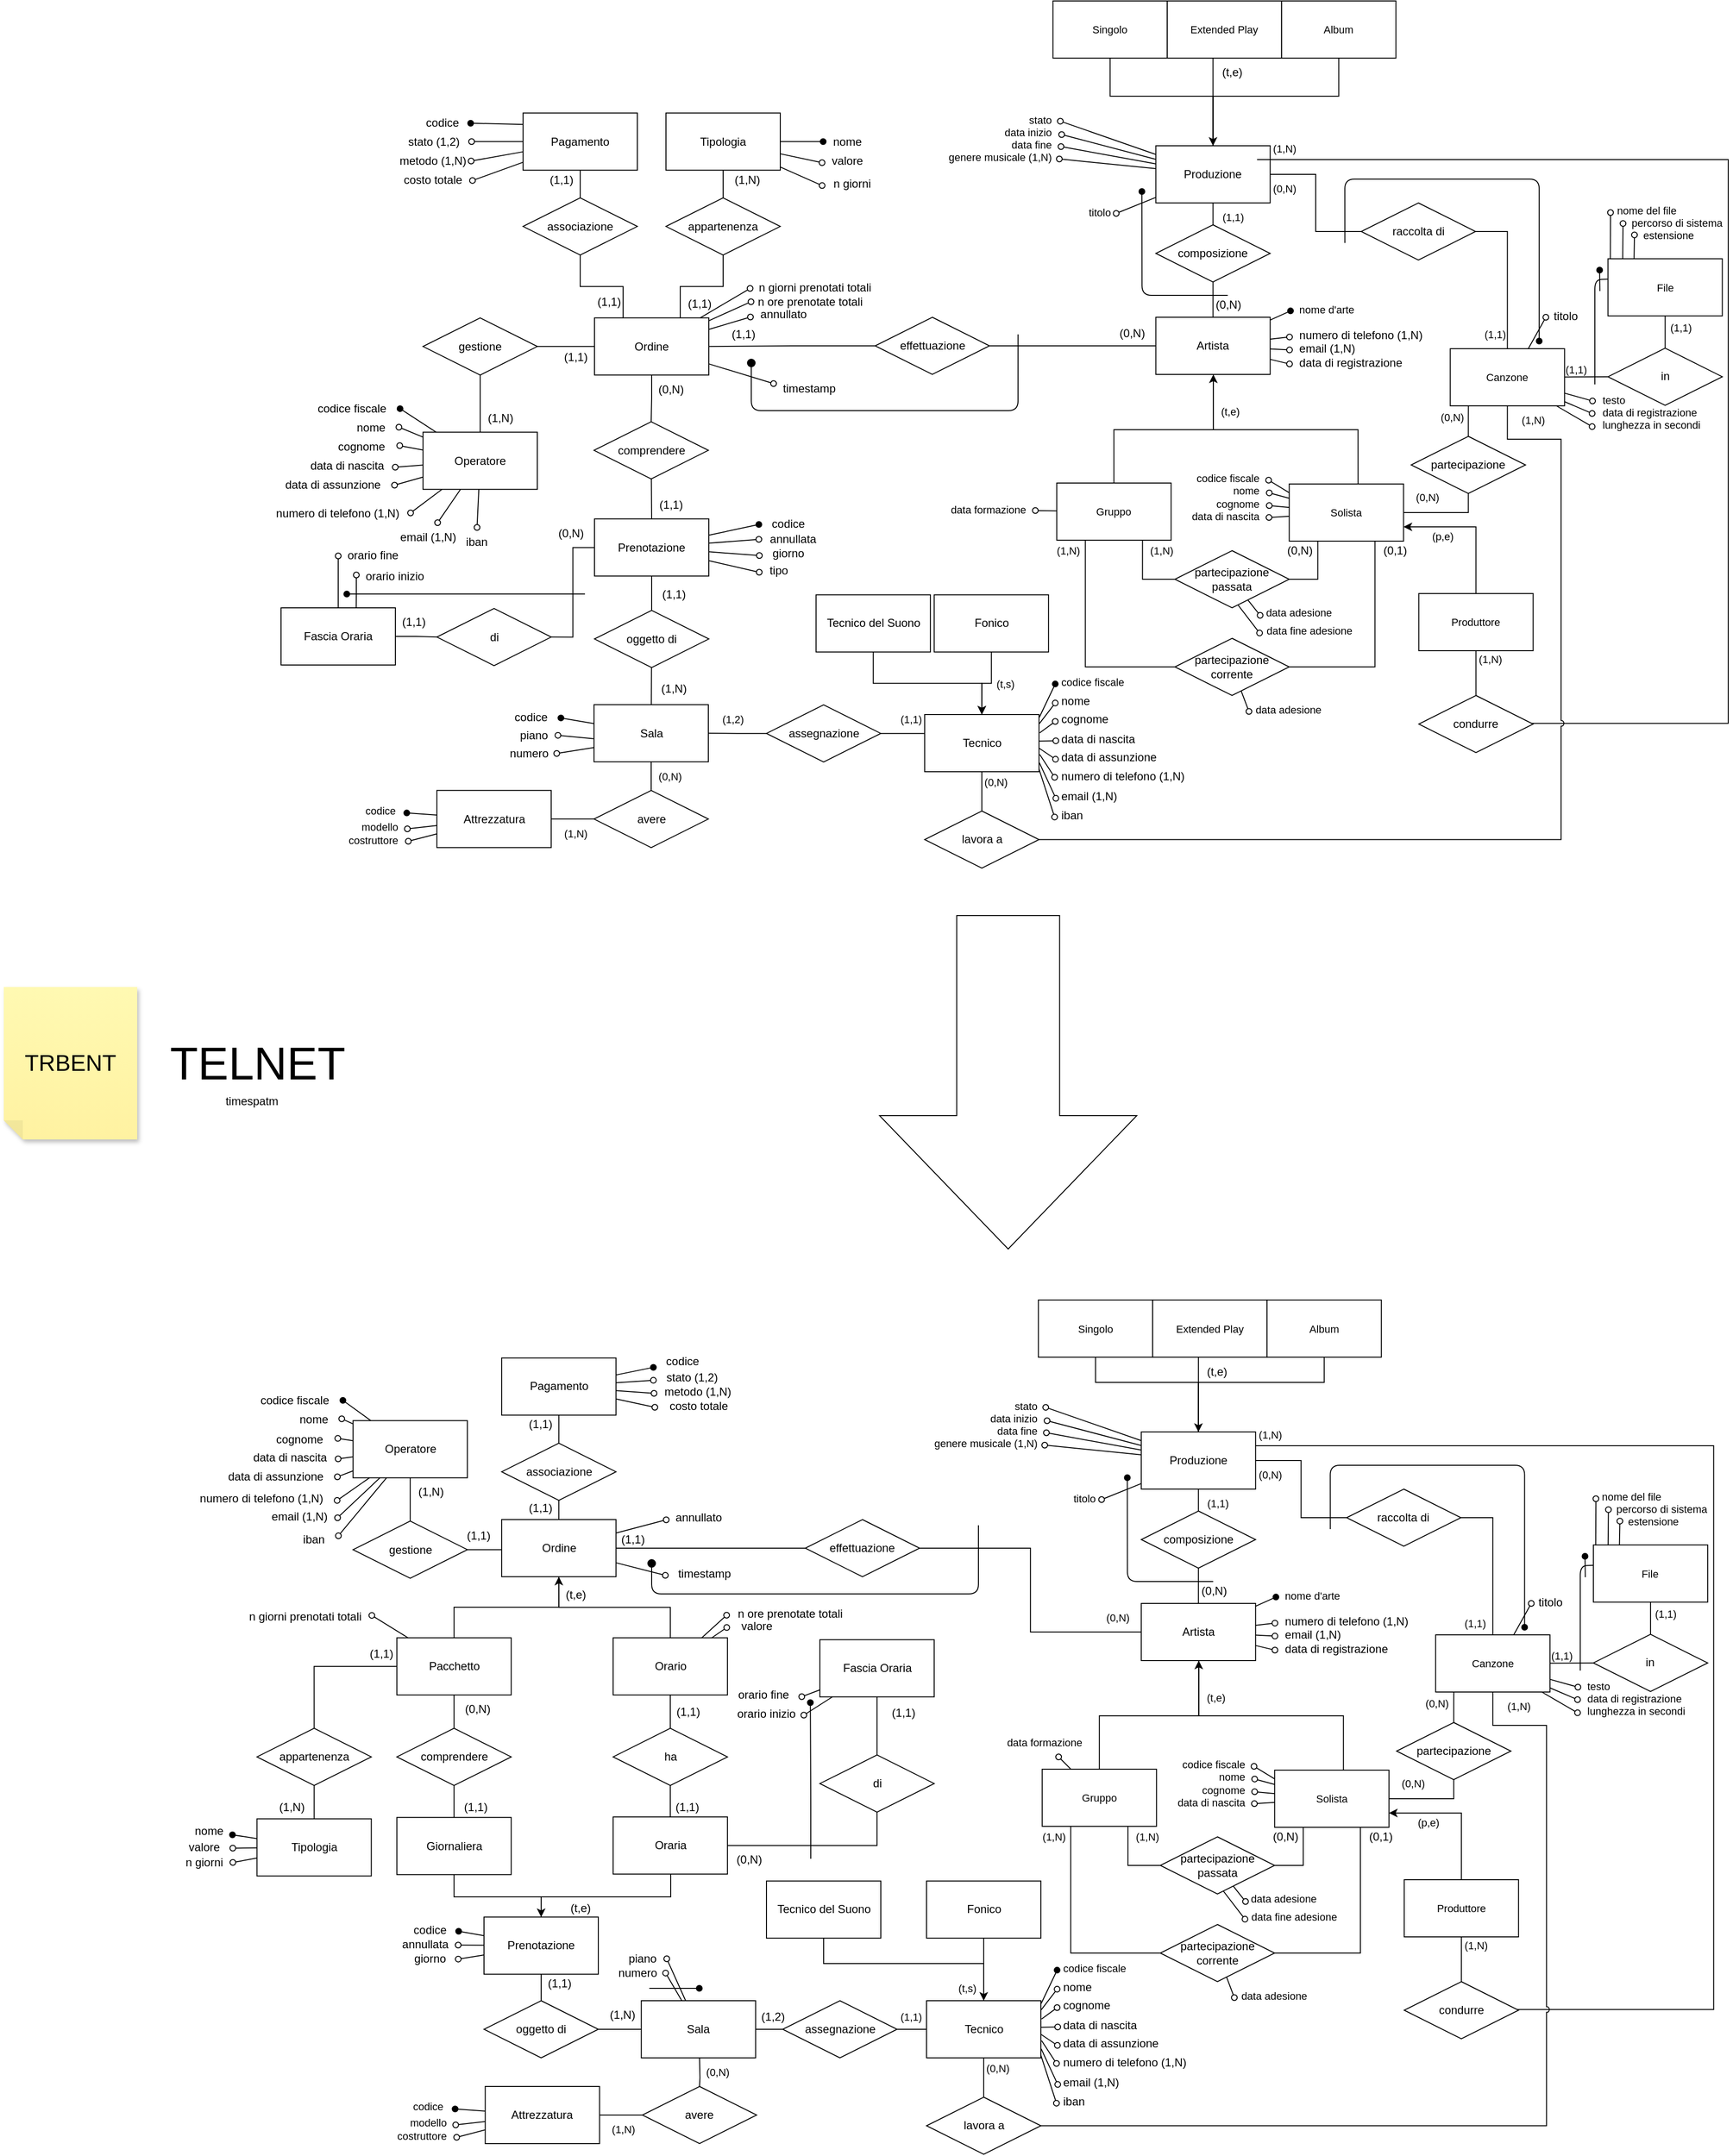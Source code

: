 <mxfile>
    <diagram id="3g2r9AfaQK4DRxRpGaNm" name="Page-1">
        <mxGraphModel dx="1417" dy="807" grid="1" gridSize="10" guides="1" tooltips="1" connect="1" arrows="1" fold="1" page="1" pageScale="1" pageWidth="1169" pageHeight="827" math="0" shadow="0">
            <root>
                <mxCell id="0"/>
                <mxCell id="1" parent="0"/>
                <mxCell id="658" style="edgeStyle=orthogonalEdgeStyle;rounded=0;orthogonalLoop=1;jettySize=auto;html=1;strokeColor=default;align=center;verticalAlign=middle;fontFamily=Helvetica;fontSize=11;fontColor=default;labelBackgroundColor=default;endArrow=none;endFill=0;entryX=1;entryY=0.25;entryDx=0;entryDy=0;" parent="1" edge="1">
                    <mxGeometry relative="1" as="geometry">
                        <mxPoint x="3750.11" y="1696.45" as="targetPoint"/>
                        <Array as="points">
                            <mxPoint x="4244.68" y="2288.48"/>
                            <mxPoint x="4244.68" y="1696.48"/>
                        </Array>
                        <mxPoint x="4025.824" y="2288.307" as="sourcePoint"/>
                    </mxGeometry>
                </mxCell>
                <mxCell id="226" value="" style="edgeStyle=none;orthogonalLoop=1;jettySize=auto;html=1;rounded=0;strokeColor=default;align=center;verticalAlign=middle;fontFamily=Helvetica;fontSize=11;fontColor=default;labelBackgroundColor=default;endArrow=none;endFill=0;exitX=0.059;exitY=1.026;exitDx=0;exitDy=0;exitPerimeter=0;startArrow=oval;startFill=0;" parent="1" edge="1">
                    <mxGeometry width="100" relative="1" as="geometry">
                        <mxPoint x="4149.57" y="413.58" as="sourcePoint"/>
                        <mxPoint x="4149.22" y="451.41" as="targetPoint"/>
                        <Array as="points"/>
                    </mxGeometry>
                </mxCell>
                <mxCell id="227" value="" style="edgeStyle=none;orthogonalLoop=1;jettySize=auto;html=1;rounded=0;strokeColor=default;align=center;verticalAlign=middle;fontFamily=Helvetica;fontSize=11;fontColor=default;labelBackgroundColor=default;endArrow=none;endFill=0;exitX=0.059;exitY=1.026;exitDx=0;exitDy=0;exitPerimeter=0;startArrow=oval;startFill=0;entryX=0.343;entryY=0.01;entryDx=0;entryDy=0;entryPerimeter=0;" parent="1" edge="1">
                    <mxGeometry width="100" relative="1" as="geometry">
                        <mxPoint x="4161.57" y="425.58" as="sourcePoint"/>
                        <mxPoint x="4161.15" y="450.68" as="targetPoint"/>
                        <Array as="points"/>
                    </mxGeometry>
                </mxCell>
                <mxCell id="228" value="" style="edgeStyle=none;orthogonalLoop=1;jettySize=auto;html=1;rounded=0;strokeColor=default;align=center;verticalAlign=middle;fontFamily=Helvetica;fontSize=11;fontColor=default;labelBackgroundColor=default;endArrow=none;endFill=0;exitX=0.059;exitY=1.026;exitDx=0;exitDy=0;exitPerimeter=0;startArrow=oval;startFill=0;" parent="1" edge="1">
                    <mxGeometry width="100" relative="1" as="geometry">
                        <mxPoint x="4136.44" y="402.12" as="sourcePoint"/>
                        <mxPoint x="4136.22" y="452.56" as="targetPoint"/>
                        <Array as="points"/>
                    </mxGeometry>
                </mxCell>
                <mxCell id="233" value="" style="rounded=0;orthogonalLoop=1;jettySize=auto;html=1;startArrow=oval;startFill=0;endArrow=none;endFill=0;exitX=0.008;exitY=0.567;exitDx=0;exitDy=0;exitPerimeter=0;" parent="1" source="234" target="262" edge="1">
                    <mxGeometry relative="1" as="geometry">
                        <mxPoint x="3190.24" y="761.47" as="targetPoint"/>
                        <mxPoint x="3235.5" y="757.65" as="sourcePoint"/>
                    </mxGeometry>
                </mxCell>
                <mxCell id="234" value="giorno" style="text;html=1;align=center;verticalAlign=middle;resizable=0;points=[];autosize=1;strokeColor=none;fillColor=none;" parent="1" vertex="1">
                    <mxGeometry x="3242.57" y="745.13" width="60" height="30" as="geometry"/>
                </mxCell>
                <mxCell id="235" value="" style="rounded=0;orthogonalLoop=1;jettySize=auto;html=1;startArrow=oval;startFill=0;endArrow=none;endFill=0;exitX=-0.001;exitY=0.501;exitDx=0;exitDy=0;exitPerimeter=0;" parent="1" source="236" target="262" edge="1">
                    <mxGeometry relative="1" as="geometry">
                        <mxPoint x="3205.0" y="745.85" as="targetPoint"/>
                        <mxPoint x="3240" y="742.48" as="sourcePoint"/>
                        <Array as="points"/>
                    </mxGeometry>
                </mxCell>
                <mxCell id="236" value="annullata" style="text;html=1;align=center;verticalAlign=middle;resizable=0;points=[];autosize=1;strokeColor=none;fillColor=none;" parent="1" vertex="1">
                    <mxGeometry x="3242.57" y="730.13" width="70" height="30" as="geometry"/>
                </mxCell>
                <mxCell id="237" value="" style="edgeStyle=orthogonalEdgeStyle;rounded=0;orthogonalLoop=1;jettySize=auto;html=1;endArrow=none;endFill=0;" parent="1" source="241" edge="1">
                    <mxGeometry relative="1" as="geometry">
                        <mxPoint x="3055.0" y="388.65" as="targetPoint"/>
                    </mxGeometry>
                </mxCell>
                <mxCell id="238" style="rounded=0;orthogonalLoop=1;jettySize=auto;html=1;endArrow=oval;endFill=0;" parent="1" source="241" target="271" edge="1">
                    <mxGeometry relative="1" as="geometry"/>
                </mxCell>
                <mxCell id="239" style="rounded=0;orthogonalLoop=1;jettySize=auto;html=1;endArrow=oval;endFill=0;entryX=0.95;entryY=0.512;entryDx=0;entryDy=0;entryPerimeter=0;" parent="1" source="241" target="272" edge="1">
                    <mxGeometry relative="1" as="geometry"/>
                </mxCell>
                <mxCell id="240" style="rounded=0;orthogonalLoop=1;jettySize=auto;html=1;endArrow=oval;endFill=0;entryX=0.966;entryY=0.527;entryDx=0;entryDy=0;entryPerimeter=0;" parent="1" source="241" target="273" edge="1">
                    <mxGeometry relative="1" as="geometry"/>
                </mxCell>
                <mxCell id="241" value="Pagamento" style="whiteSpace=wrap;html=1;" parent="1" vertex="1">
                    <mxGeometry x="2995" y="297.65" width="120" height="60" as="geometry"/>
                </mxCell>
                <mxCell id="242" value="" style="edgeStyle=orthogonalEdgeStyle;rounded=0;orthogonalLoop=1;jettySize=auto;html=1;endArrow=none;endFill=0;exitX=0.75;exitY=0;exitDx=0;exitDy=0;entryX=0.5;entryY=1;entryDx=0;entryDy=0;" parent="1" source="245" target="258" edge="1">
                    <mxGeometry relative="1" as="geometry"/>
                </mxCell>
                <mxCell id="243" value="" style="edgeStyle=orthogonalEdgeStyle;rounded=0;orthogonalLoop=1;jettySize=auto;html=1;endArrow=none;endFill=0;" parent="1" source="245" target="261" edge="1">
                    <mxGeometry relative="1" as="geometry"/>
                </mxCell>
                <mxCell id="244" style="rounded=0;orthogonalLoop=1;jettySize=auto;html=1;endArrow=oval;endFill=0;entryX=0.016;entryY=0.576;entryDx=0;entryDy=0;entryPerimeter=0;" parent="1" source="245" target="288" edge="1">
                    <mxGeometry relative="1" as="geometry">
                        <mxPoint x="3326" y="483.65" as="targetPoint"/>
                    </mxGeometry>
                </mxCell>
                <mxCell id="245" value="Ordine" style="whiteSpace=wrap;html=1;" parent="1" vertex="1">
                    <mxGeometry x="3070" y="512.65" width="120" height="60" as="geometry"/>
                </mxCell>
                <mxCell id="246" style="rounded=0;orthogonalLoop=1;jettySize=auto;html=1;endArrow=oval;endFill=1;entryX=1.009;entryY=0.51;entryDx=0;entryDy=0;entryPerimeter=0;" parent="1" source="252" target="275" edge="1">
                    <mxGeometry relative="1" as="geometry"/>
                </mxCell>
                <mxCell id="247" style="rounded=0;orthogonalLoop=1;jettySize=auto;html=1;endArrow=oval;endFill=0;entryX=0.995;entryY=0.49;entryDx=0;entryDy=0;entryPerimeter=0;" parent="1" source="252" target="276" edge="1">
                    <mxGeometry relative="1" as="geometry"/>
                </mxCell>
                <mxCell id="248" style="rounded=0;orthogonalLoop=1;jettySize=auto;html=1;strokeColor=default;align=center;verticalAlign=middle;fontFamily=Helvetica;fontSize=11;fontColor=default;labelBackgroundColor=default;endArrow=oval;endFill=0;entryX=1.007;entryY=0.471;entryDx=0;entryDy=0;entryPerimeter=0;" parent="1" source="252" target="277" edge="1">
                    <mxGeometry relative="1" as="geometry"/>
                </mxCell>
                <mxCell id="249" style="rounded=0;orthogonalLoop=1;jettySize=auto;html=1;strokeColor=default;align=center;verticalAlign=middle;fontFamily=Helvetica;fontSize=11;fontColor=default;labelBackgroundColor=default;endArrow=oval;endFill=0;entryX=1.009;entryY=0.557;entryDx=0;entryDy=0;entryPerimeter=0;" parent="1" source="252" target="278" edge="1">
                    <mxGeometry relative="1" as="geometry"/>
                </mxCell>
                <mxCell id="250" style="rounded=0;orthogonalLoop=1;jettySize=auto;html=1;strokeColor=default;align=center;verticalAlign=middle;fontFamily=Helvetica;fontSize=11;fontColor=default;labelBackgroundColor=default;endArrow=oval;endFill=0;entryX=1.001;entryY=0.519;entryDx=0;entryDy=0;entryPerimeter=0;" parent="1" source="252" target="279" edge="1">
                    <mxGeometry relative="1" as="geometry"/>
                </mxCell>
                <mxCell id="251" value="" style="edgeStyle=orthogonalEdgeStyle;rounded=0;orthogonalLoop=1;jettySize=auto;html=1;endArrow=none;endFill=0;" parent="1" source="252" target="256" edge="1">
                    <mxGeometry relative="1" as="geometry"/>
                </mxCell>
                <mxCell id="252" value="Operatore" style="whiteSpace=wrap;html=1;" parent="1" vertex="1">
                    <mxGeometry x="2890" y="632.65" width="120" height="60" as="geometry"/>
                </mxCell>
                <mxCell id="253" style="edgeStyle=orthogonalEdgeStyle;rounded=0;orthogonalLoop=1;jettySize=auto;html=1;entryX=0.25;entryY=0;entryDx=0;entryDy=0;endArrow=none;endFill=0;" parent="1" source="254" target="245" edge="1">
                    <mxGeometry relative="1" as="geometry"/>
                </mxCell>
                <mxCell id="254" value="associazione" style="shape=rhombus;perimeter=rhombusPerimeter;whiteSpace=wrap;html=1;align=center;" parent="1" vertex="1">
                    <mxGeometry x="2995" y="386.65" width="120" height="60" as="geometry"/>
                </mxCell>
                <mxCell id="255" value="" style="edgeStyle=orthogonalEdgeStyle;rounded=0;orthogonalLoop=1;jettySize=auto;html=1;endArrow=none;endFill=0;" parent="1" source="256" target="245" edge="1">
                    <mxGeometry relative="1" as="geometry"/>
                </mxCell>
                <mxCell id="256" value="gestione" style="shape=rhombus;perimeter=rhombusPerimeter;whiteSpace=wrap;html=1;align=center;" parent="1" vertex="1">
                    <mxGeometry x="2890" y="512.65" width="120" height="60" as="geometry"/>
                </mxCell>
                <mxCell id="257" value="" style="edgeStyle=orthogonalEdgeStyle;rounded=0;orthogonalLoop=1;jettySize=auto;html=1;endArrow=none;endFill=0;entryX=0.5;entryY=1;entryDx=0;entryDy=0;" parent="1" target="259" edge="1">
                    <mxGeometry relative="1" as="geometry">
                        <mxPoint x="3205.0" y="388.65" as="sourcePoint"/>
                    </mxGeometry>
                </mxCell>
                <mxCell id="258" value="appartenenza" style="shape=rhombus;perimeter=rhombusPerimeter;whiteSpace=wrap;html=1;align=center;" parent="1" vertex="1">
                    <mxGeometry x="3145" y="386.65" width="120" height="60" as="geometry"/>
                </mxCell>
                <mxCell id="259" value="Tipologia" style="whiteSpace=wrap;html=1;" parent="1" vertex="1">
                    <mxGeometry x="3145" y="297.65" width="120" height="60" as="geometry"/>
                </mxCell>
                <mxCell id="260" style="edgeStyle=none;html=1;entryX=0.5;entryY=0;entryDx=0;entryDy=0;endArrow=none;endFill=0;" parent="1" source="261" target="262" edge="1">
                    <mxGeometry relative="1" as="geometry"/>
                </mxCell>
                <mxCell id="261" value="comprendere" style="shape=rhombus;perimeter=rhombusPerimeter;whiteSpace=wrap;html=1;align=center;" parent="1" vertex="1">
                    <mxGeometry x="3069.5" y="621.65" width="120" height="60" as="geometry"/>
                </mxCell>
                <mxCell id="459" style="edgeStyle=orthogonalEdgeStyle;html=1;entryX=1;entryY=0.5;entryDx=0;entryDy=0;endArrow=none;endFill=0;rounded=0;" parent="1" source="262" target="458" edge="1">
                    <mxGeometry relative="1" as="geometry"/>
                </mxCell>
                <mxCell id="262" value="Prenotazione" style="whiteSpace=wrap;html=1;" parent="1" vertex="1">
                    <mxGeometry x="3070" y="723.65" width="120" height="60" as="geometry"/>
                </mxCell>
                <mxCell id="263" value="(1,1)" style="text;html=1;align=center;verticalAlign=middle;resizable=0;points=[];autosize=1;strokeColor=none;fillColor=none;" parent="1" vertex="1">
                    <mxGeometry x="3010" y="352.65" width="50" height="30" as="geometry"/>
                </mxCell>
                <mxCell id="264" value="(1,1)" style="text;html=1;align=center;verticalAlign=middle;resizable=0;points=[];autosize=1;strokeColor=none;fillColor=none;" parent="1" vertex="1">
                    <mxGeometry x="3024.57" y="539.0" width="50" height="30" as="geometry"/>
                </mxCell>
                <mxCell id="265" value="(1,1)" style="text;html=1;align=center;verticalAlign=middle;resizable=0;points=[];autosize=1;strokeColor=none;fillColor=none;" parent="1" vertex="1">
                    <mxGeometry x="3155" y="482.65" width="50" height="30" as="geometry"/>
                </mxCell>
                <mxCell id="266" value="(1,1)" style="text;html=1;align=center;verticalAlign=middle;resizable=0;points=[];autosize=1;strokeColor=none;fillColor=none;" parent="1" vertex="1">
                    <mxGeometry x="3060" y="481.15" width="50" height="30" as="geometry"/>
                </mxCell>
                <mxCell id="267" value="(1,N)" style="text;html=1;align=center;verticalAlign=middle;resizable=0;points=[];autosize=1;strokeColor=none;fillColor=none;" parent="1" vertex="1">
                    <mxGeometry x="3205" y="352.65" width="50" height="30" as="geometry"/>
                </mxCell>
                <mxCell id="268" value="(1,1)" style="text;html=1;align=center;verticalAlign=middle;resizable=0;points=[];autosize=1;strokeColor=none;fillColor=none;" parent="1" vertex="1">
                    <mxGeometry x="3200.5" y="515" width="50" height="30" as="geometry"/>
                </mxCell>
                <mxCell id="269" value="(1,N)" style="text;html=1;align=center;verticalAlign=middle;resizable=0;points=[];autosize=1;strokeColor=none;fillColor=none;" parent="1" vertex="1">
                    <mxGeometry x="2946" y="602.65" width="50" height="30" as="geometry"/>
                </mxCell>
                <mxCell id="270" value="codice" style="text;html=1;align=center;verticalAlign=middle;resizable=0;points=[];autosize=1;strokeColor=none;fillColor=none;horizontal=1;" parent="1" vertex="1">
                    <mxGeometry x="2880" y="292.65" width="60" height="30" as="geometry"/>
                </mxCell>
                <mxCell id="271" value="&lt;div&gt;stato (1,2)&lt;/div&gt;" style="text;html=1;align=center;verticalAlign=middle;resizable=0;points=[];autosize=1;strokeColor=none;fillColor=none;" parent="1" vertex="1">
                    <mxGeometry x="2861" y="312.65" width="80" height="30" as="geometry"/>
                </mxCell>
                <mxCell id="272" value="&lt;div align=&quot;center&quot;&gt;metodo (1,N)&lt;/div&gt;" style="text;html=1;align=center;verticalAlign=middle;resizable=0;points=[];autosize=1;strokeColor=none;fillColor=none;" parent="1" vertex="1">
                    <mxGeometry x="2855" y="332.65" width="90" height="30" as="geometry"/>
                </mxCell>
                <mxCell id="273" value="&lt;div&gt;costo totale&lt;br&gt;&lt;/div&gt;" style="text;html=1;align=center;verticalAlign=middle;resizable=0;points=[];autosize=1;strokeColor=none;fillColor=none;" parent="1" vertex="1">
                    <mxGeometry x="2855" y="352.65" width="90" height="30" as="geometry"/>
                </mxCell>
                <mxCell id="274" style="rounded=0;orthogonalLoop=1;jettySize=auto;html=1;endArrow=oval;endFill=1;exitX=0.003;exitY=0.2;exitDx=0;exitDy=0;exitPerimeter=0;" parent="1" source="241" target="270" edge="1">
                    <mxGeometry relative="1" as="geometry">
                        <mxPoint x="3005" y="267.65" as="targetPoint"/>
                    </mxGeometry>
                </mxCell>
                <mxCell id="275" value="codice fiscale" style="text;html=1;align=center;verticalAlign=middle;resizable=0;points=[];autosize=1;strokeColor=none;fillColor=none;" parent="1" vertex="1">
                    <mxGeometry x="2765" y="592.65" width="100" height="30" as="geometry"/>
                </mxCell>
                <mxCell id="276" value="nome" style="text;html=1;align=center;verticalAlign=middle;resizable=0;points=[];autosize=1;strokeColor=none;fillColor=none;" parent="1" vertex="1">
                    <mxGeometry x="2805" y="612.65" width="60" height="30" as="geometry"/>
                </mxCell>
                <mxCell id="277" value="cognome" style="text;html=1;align=center;verticalAlign=middle;resizable=0;points=[];autosize=1;strokeColor=none;fillColor=none;" parent="1" vertex="1">
                    <mxGeometry x="2785" y="632.65" width="80" height="30" as="geometry"/>
                </mxCell>
                <mxCell id="278" value="data di nascita" style="text;html=1;align=center;verticalAlign=middle;resizable=0;points=[];autosize=1;strokeColor=none;fillColor=none;" parent="1" vertex="1">
                    <mxGeometry x="2760" y="652.65" width="100" height="30" as="geometry"/>
                </mxCell>
                <mxCell id="279" value="data di assunzione" style="text;html=1;align=center;verticalAlign=middle;resizable=0;points=[];autosize=1;strokeColor=none;fillColor=none;" parent="1" vertex="1">
                    <mxGeometry x="2730" y="672.65" width="130" height="30" as="geometry"/>
                </mxCell>
                <mxCell id="280" value="numero di telefono (1,N)" style="text;html=1;align=center;verticalAlign=middle;resizable=0;points=[];autosize=1;strokeColor=none;fillColor=none;" parent="1" vertex="1">
                    <mxGeometry x="2720" y="702.65" width="160" height="30" as="geometry"/>
                </mxCell>
                <mxCell id="281" value="iban" style="text;html=1;align=center;verticalAlign=middle;resizable=0;points=[];autosize=1;strokeColor=none;fillColor=none;" parent="1" vertex="1">
                    <mxGeometry x="2921" y="732.65" width="50" height="30" as="geometry"/>
                </mxCell>
                <mxCell id="282" style="rounded=0;orthogonalLoop=1;jettySize=auto;html=1;entryX=0.981;entryY=0.49;entryDx=0;entryDy=0;entryPerimeter=0;strokeColor=default;align=center;verticalAlign=middle;fontFamily=Helvetica;fontSize=11;fontColor=default;labelBackgroundColor=default;endArrow=oval;endFill=0;" parent="1" source="252" target="280" edge="1">
                    <mxGeometry relative="1" as="geometry"/>
                </mxCell>
                <mxCell id="283" style="rounded=0;orthogonalLoop=1;jettySize=auto;html=1;strokeColor=default;align=center;verticalAlign=middle;fontFamily=Helvetica;fontSize=11;fontColor=default;labelBackgroundColor=default;endArrow=oval;endFill=0;" parent="1" source="252" target="281" edge="1">
                    <mxGeometry relative="1" as="geometry">
                        <mxPoint x="2960" y="737.65" as="targetPoint"/>
                    </mxGeometry>
                </mxCell>
                <mxCell id="284" value="email (1,N)" style="text;html=1;align=center;verticalAlign=middle;resizable=0;points=[];autosize=1;strokeColor=none;fillColor=none;" parent="1" vertex="1">
                    <mxGeometry x="2855" y="727.65" width="80" height="30" as="geometry"/>
                </mxCell>
                <mxCell id="285" style="rounded=0;orthogonalLoop=1;jettySize=auto;html=1;strokeColor=default;align=center;verticalAlign=middle;fontFamily=Helvetica;fontSize=11;fontColor=default;labelBackgroundColor=default;endArrow=oval;endFill=0;" parent="1" source="252" target="284" edge="1">
                    <mxGeometry relative="1" as="geometry"/>
                </mxCell>
                <mxCell id="286" value="n giorni prenotati totali" style="text;html=1;align=center;verticalAlign=middle;resizable=0;points=[];autosize=1;strokeColor=none;fillColor=none;" parent="1" vertex="1">
                    <mxGeometry x="3230.5" y="466.15" width="140" height="30" as="geometry"/>
                </mxCell>
                <mxCell id="287" value="n ore prenotate totali" style="text;html=1;align=center;verticalAlign=middle;resizable=0;points=[];autosize=1;strokeColor=none;fillColor=none;" parent="1" vertex="1">
                    <mxGeometry x="3230.5" y="480.63" width="130" height="30" as="geometry"/>
                </mxCell>
                <mxCell id="288" value="annullato" style="text;html=1;align=center;verticalAlign=middle;resizable=0;points=[];autosize=1;strokeColor=none;fillColor=none;" parent="1" vertex="1">
                    <mxGeometry x="3232.57" y="494.48" width="70" height="30" as="geometry"/>
                </mxCell>
                <mxCell id="289" value="" style="rounded=0;orthogonalLoop=1;jettySize=auto;html=1;endArrow=none;endFill=0;startArrow=oval;startFill=1;" parent="1" source="290" target="259" edge="1">
                    <mxGeometry relative="1" as="geometry"/>
                </mxCell>
                <mxCell id="290" value="nome" style="text;html=1;align=center;verticalAlign=middle;resizable=0;points=[];autosize=1;strokeColor=none;fillColor=none;" parent="1" vertex="1">
                    <mxGeometry x="3310" y="312.65" width="50" height="30" as="geometry"/>
                </mxCell>
                <mxCell id="291" value="" style="rounded=0;orthogonalLoop=1;jettySize=auto;html=1;endArrow=none;endFill=0;startArrow=oval;startFill=0;exitX=0.064;exitY=0.571;exitDx=0;exitDy=0;exitPerimeter=0;" parent="1" source="292" target="259" edge="1">
                    <mxGeometry relative="1" as="geometry"/>
                </mxCell>
                <mxCell id="292" value="valore" style="text;html=1;align=center;verticalAlign=middle;resizable=0;points=[];autosize=1;strokeColor=none;fillColor=none;" parent="1" vertex="1">
                    <mxGeometry x="3305" y="332.65" width="60" height="30" as="geometry"/>
                </mxCell>
                <mxCell id="293" value="" style="rounded=0;orthogonalLoop=1;jettySize=auto;html=1;endArrow=none;endFill=0;startArrow=oval;startFill=0;exitX=0.028;exitY=0.538;exitDx=0;exitDy=0;exitPerimeter=0;" parent="1" target="259" edge="1">
                    <mxGeometry relative="1" as="geometry">
                        <mxPoint x="3308.92" y="373.79" as="sourcePoint"/>
                    </mxGeometry>
                </mxCell>
                <mxCell id="294" value="n giorni" style="text;html=1;align=center;verticalAlign=middle;resizable=0;points=[];autosize=1;strokeColor=none;fillColor=none;" parent="1" vertex="1">
                    <mxGeometry x="3310" y="356.65" width="60" height="30" as="geometry"/>
                </mxCell>
                <mxCell id="295" style="rounded=0;orthogonalLoop=1;jettySize=auto;html=1;entryX=0.029;entryY=0.503;entryDx=0;entryDy=0;entryPerimeter=0;strokeColor=default;align=center;verticalAlign=middle;fontFamily=Helvetica;fontSize=11;fontColor=default;labelBackgroundColor=default;endArrow=oval;endFill=0;" parent="1" source="245" target="287" edge="1">
                    <mxGeometry relative="1" as="geometry"/>
                </mxCell>
                <mxCell id="296" style="rounded=0;orthogonalLoop=1;jettySize=auto;html=1;entryX=0.02;entryY=0.521;entryDx=0;entryDy=0;entryPerimeter=0;strokeColor=default;align=center;verticalAlign=middle;fontFamily=Helvetica;fontSize=11;fontColor=default;labelBackgroundColor=default;endArrow=oval;endFill=0;" parent="1" source="245" target="286" edge="1">
                    <mxGeometry relative="1" as="geometry"/>
                </mxCell>
                <mxCell id="297" style="rounded=0;orthogonalLoop=1;jettySize=auto;html=1;entryX=0.037;entryY=0.321;entryDx=0;entryDy=0;entryPerimeter=0;strokeColor=default;align=center;verticalAlign=middle;fontFamily=Helvetica;fontSize=11;fontColor=default;labelBackgroundColor=default;endArrow=oval;endFill=0;" parent="1" source="245" target="300" edge="1">
                    <mxGeometry relative="1" as="geometry">
                        <mxPoint x="3224.72" y="459.74" as="targetPoint"/>
                    </mxGeometry>
                </mxCell>
                <mxCell id="298" value="(1,1)" style="text;html=1;align=center;verticalAlign=middle;resizable=0;points=[];autosize=1;strokeColor=none;fillColor=none;" parent="1" vertex="1">
                    <mxGeometry x="3125" y="693.65" width="50" height="30" as="geometry"/>
                </mxCell>
                <mxCell id="299" value="(0,N)" style="text;html=1;align=center;verticalAlign=middle;resizable=0;points=[];autosize=1;strokeColor=none;fillColor=none;" parent="1" vertex="1">
                    <mxGeometry x="3125" y="572.65" width="50" height="30" as="geometry"/>
                </mxCell>
                <mxCell id="300" value="timestamp" style="text;html=1;align=center;verticalAlign=middle;resizable=0;points=[];autosize=1;strokeColor=none;fillColor=none;" parent="1" vertex="1">
                    <mxGeometry x="3255" y="572.0" width="80" height="30" as="geometry"/>
                </mxCell>
                <mxCell id="301" value="" style="rounded=0;orthogonalLoop=1;jettySize=auto;html=1;endArrow=oval;endFill=1;entryX=1.028;entryY=0.524;entryDx=0;entryDy=0;entryPerimeter=0;" parent="1" source="310" target="305" edge="1">
                    <mxGeometry relative="1" as="geometry">
                        <mxPoint x="3037" y="948.65" as="targetPoint"/>
                    </mxGeometry>
                </mxCell>
                <mxCell id="302" value="" style="edgeStyle=none;html=1;strokeWidth=1;endArrow=none;endFill=0;" parent="1" source="310" target="306" edge="1">
                    <mxGeometry relative="1" as="geometry"/>
                </mxCell>
                <mxCell id="303" style="edgeStyle=none;html=1;strokeWidth=1;endArrow=none;endFill=0;entryX=0.5;entryY=1;entryDx=0;entryDy=0;" parent="1" source="306" target="262" edge="1">
                    <mxGeometry relative="1" as="geometry">
                        <mxPoint x="3063.38" y="754.318" as="targetPoint"/>
                    </mxGeometry>
                </mxCell>
                <mxCell id="304" value="(1,1)" style="text;html=1;align=center;verticalAlign=middle;resizable=0;points=[];autosize=1;strokeColor=none;fillColor=none;" parent="1" vertex="1">
                    <mxGeometry x="3127.5" y="787.65" width="50" height="30" as="geometry"/>
                </mxCell>
                <mxCell id="305" value="codice" style="text;html=1;align=center;verticalAlign=middle;resizable=0;points=[];autosize=1;strokeColor=none;fillColor=none;" parent="1" vertex="1">
                    <mxGeometry x="2973.07" y="916.85" width="60" height="30" as="geometry"/>
                </mxCell>
                <mxCell id="306" value="oggetto di" style="shape=rhombus;perimeter=rhombusPerimeter;whiteSpace=wrap;html=1;align=center;" parent="1" vertex="1">
                    <mxGeometry x="3070" y="819.65" width="120" height="60" as="geometry"/>
                </mxCell>
                <mxCell id="307" style="edgeStyle=none;html=1;exitX=-0.005;exitY=0.596;exitDx=0;exitDy=0;entryX=1.011;entryY=0.499;entryDx=0;entryDy=0;entryPerimeter=0;strokeWidth=1;endArrow=oval;endFill=0;exitPerimeter=0;" parent="1" source="310" target="313" edge="1">
                    <mxGeometry relative="1" as="geometry"/>
                </mxCell>
                <mxCell id="308" style="edgeStyle=none;html=1;exitX=0;exitY=0.75;exitDx=0;exitDy=0;entryX=0.989;entryY=0.505;entryDx=0;entryDy=0;entryPerimeter=0;strokeWidth=1;endArrow=oval;endFill=0;" parent="1" source="310" target="314" edge="1">
                    <mxGeometry relative="1" as="geometry"/>
                </mxCell>
                <mxCell id="309" value="" style="edgeStyle=orthogonalEdgeStyle;rounded=0;orthogonalLoop=1;jettySize=auto;html=1;strokeColor=default;align=center;verticalAlign=middle;fontFamily=Helvetica;fontSize=11;fontColor=default;labelBackgroundColor=default;endArrow=none;endFill=0;" parent="1" source="310" target="355" edge="1">
                    <mxGeometry relative="1" as="geometry"/>
                </mxCell>
                <mxCell id="310" value="Sala" style="whiteSpace=wrap;html=1;" parent="1" vertex="1">
                    <mxGeometry x="3069.5" y="918.65" width="120" height="60" as="geometry"/>
                </mxCell>
                <mxCell id="311" value="(1,N)" style="text;html=1;align=center;verticalAlign=middle;resizable=0;points=[];autosize=1;strokeColor=none;fillColor=none;" parent="1" vertex="1">
                    <mxGeometry x="3127.5" y="886.85" width="50" height="30" as="geometry"/>
                </mxCell>
                <mxCell id="313" value="piano" style="text;html=1;align=center;verticalAlign=middle;resizable=0;points=[];autosize=1;strokeColor=none;fillColor=none;" parent="1" vertex="1">
                    <mxGeometry x="2981.07" y="935.85" width="50" height="30" as="geometry"/>
                </mxCell>
                <mxCell id="314" value="numero" style="text;html=1;align=center;verticalAlign=middle;resizable=0;points=[];autosize=1;strokeColor=none;fillColor=none;" parent="1" vertex="1">
                    <mxGeometry x="2971" y="954.75" width="60" height="30" as="geometry"/>
                </mxCell>
                <mxCell id="315" value="" style="edgeStyle=orthogonalEdgeStyle;rounded=0;html=1;startArrow=none;startFill=0;endArrow=none;endFill=0;" parent="1" source="353" target="354" edge="1">
                    <mxGeometry relative="1" as="geometry"/>
                </mxCell>
                <mxCell id="316" style="html=1;startArrow=none;startFill=0;endArrow=oval;endFill=1;entryX=0.973;entryY=0.585;entryDx=0;entryDy=0;entryPerimeter=0;rounded=0;" parent="1" source="347" target="335" edge="1">
                    <mxGeometry relative="1" as="geometry">
                        <mxPoint x="2813.82" y="1024.65" as="targetPoint"/>
                        <mxPoint x="2764.26" y="1024.65" as="sourcePoint"/>
                    </mxGeometry>
                </mxCell>
                <mxCell id="317" value="" style="edgeStyle=orthogonalEdgeStyle;rounded=0;html=1;startArrow=none;startFill=0;endArrow=none;endFill=0;" parent="1" source="355" target="347" edge="1">
                    <mxGeometry relative="1" as="geometry"/>
                </mxCell>
                <mxCell id="318" value="" style="edgeStyle=orthogonalEdgeStyle;rounded=0;orthogonalLoop=1;jettySize=auto;html=1;strokeColor=default;align=center;verticalAlign=middle;fontFamily=Helvetica;fontSize=11;fontColor=default;labelBackgroundColor=default;endArrow=none;endFill=0;entryX=1;entryY=0.5;entryDx=0;entryDy=0;" parent="1" source="320" target="310" edge="1">
                    <mxGeometry relative="1" as="geometry"/>
                </mxCell>
                <mxCell id="319" style="edgeStyle=orthogonalEdgeStyle;rounded=0;orthogonalLoop=1;jettySize=auto;html=1;entryX=-0.003;entryY=0.331;entryDx=0;entryDy=0;strokeColor=default;align=center;verticalAlign=middle;fontFamily=Helvetica;fontSize=11;fontColor=default;labelBackgroundColor=default;endArrow=none;endFill=0;entryPerimeter=0;" parent="1" source="320" target="353" edge="1">
                    <mxGeometry relative="1" as="geometry">
                        <Array as="points"/>
                    </mxGeometry>
                </mxCell>
                <mxCell id="320" value="assegnazione" style="shape=rhombus;perimeter=rhombusPerimeter;whiteSpace=wrap;html=1;align=center;" parent="1" vertex="1">
                    <mxGeometry x="3250.5" y="918.85" width="120" height="60" as="geometry"/>
                </mxCell>
                <mxCell id="321" style="edgeStyle=orthogonalEdgeStyle;rounded=0;orthogonalLoop=1;jettySize=auto;html=1;entryX=0.5;entryY=0;entryDx=0;entryDy=0;strokeColor=default;align=center;verticalAlign=middle;fontFamily=Helvetica;fontSize=11;fontColor=default;labelBackgroundColor=default;endArrow=classic;endFill=1;" parent="1" source="322" target="353" edge="1">
                    <mxGeometry relative="1" as="geometry"/>
                </mxCell>
                <mxCell id="322" value="Tecnico del Suono" style="whiteSpace=wrap;html=1;" parent="1" vertex="1">
                    <mxGeometry x="3302.57" y="803.35" width="120" height="60" as="geometry"/>
                </mxCell>
                <mxCell id="323" style="edgeStyle=orthogonalEdgeStyle;rounded=0;orthogonalLoop=1;jettySize=auto;html=1;entryX=0.5;entryY=0;entryDx=0;entryDy=0;strokeColor=default;align=center;verticalAlign=middle;fontFamily=Helvetica;fontSize=11;fontColor=default;labelBackgroundColor=default;endArrow=classic;endFill=1;" parent="1" source="324" target="353" edge="1">
                    <mxGeometry relative="1" as="geometry"/>
                </mxCell>
                <mxCell id="324" value="Fonico" style="whiteSpace=wrap;html=1;" parent="1" vertex="1">
                    <mxGeometry x="3426.57" y="803.35" width="120" height="60" as="geometry"/>
                </mxCell>
                <mxCell id="325" style="rounded=0;orthogonalLoop=1;jettySize=auto;html=1;strokeColor=default;align=center;verticalAlign=middle;fontFamily=Helvetica;fontSize=11;fontColor=default;labelBackgroundColor=default;endArrow=none;endFill=0;entryX=1;entryY=0.044;entryDx=0;entryDy=0;entryPerimeter=0;exitX=-0.048;exitY=0.556;exitDx=0;exitDy=0;exitPerimeter=0;startArrow=oval;startFill=1;" parent="1" source="337" edge="1">
                    <mxGeometry relative="1" as="geometry">
                        <mxPoint x="3536.93" y="931.89" as="targetPoint"/>
                    </mxGeometry>
                </mxCell>
                <mxCell id="326" style="edgeStyle=none;rounded=0;orthogonalLoop=1;jettySize=auto;html=1;entryX=1;entryY=0.156;entryDx=0;entryDy=0;entryPerimeter=0;strokeColor=default;align=center;verticalAlign=middle;fontFamily=Helvetica;fontSize=11;fontColor=default;labelBackgroundColor=default;endArrow=none;endFill=0;exitX=-0.072;exitY=0.556;exitDx=0;exitDy=0;exitPerimeter=0;startArrow=oval;startFill=0;" parent="1" source="338" edge="1">
                    <mxGeometry relative="1" as="geometry">
                        <mxPoint x="3536.93" y="938.61" as="targetPoint"/>
                    </mxGeometry>
                </mxCell>
                <mxCell id="327" style="edgeStyle=none;rounded=0;orthogonalLoop=1;jettySize=auto;html=1;entryX=1.003;entryY=0.317;entryDx=0;entryDy=0;entryPerimeter=0;strokeColor=default;align=center;verticalAlign=middle;fontFamily=Helvetica;fontSize=11;fontColor=default;labelBackgroundColor=default;endArrow=none;endFill=0;startArrow=oval;startFill=0;exitX=-0.054;exitY=0.567;exitDx=0;exitDy=0;exitPerimeter=0;" parent="1" source="339" edge="1">
                    <mxGeometry relative="1" as="geometry">
                        <mxPoint x="3537.29" y="948.27" as="targetPoint"/>
                    </mxGeometry>
                </mxCell>
                <mxCell id="328" style="edgeStyle=none;rounded=0;orthogonalLoop=1;jettySize=auto;html=1;entryX=1;entryY=0.461;entryDx=0;entryDy=0;entryPerimeter=0;strokeColor=default;align=center;verticalAlign=middle;fontFamily=Helvetica;fontSize=11;fontColor=default;labelBackgroundColor=default;endArrow=none;endFill=0;startArrow=oval;startFill=0;exitX=-0.037;exitY=0.544;exitDx=0;exitDy=0;exitPerimeter=0;" parent="1" source="340" edge="1">
                    <mxGeometry relative="1" as="geometry">
                        <mxPoint x="3536.93" y="956.91" as="targetPoint"/>
                    </mxGeometry>
                </mxCell>
                <mxCell id="329" style="edgeStyle=none;rounded=0;orthogonalLoop=1;jettySize=auto;html=1;entryX=0.997;entryY=0.583;entryDx=0;entryDy=0;entryPerimeter=0;strokeColor=default;align=center;verticalAlign=middle;fontFamily=Helvetica;fontSize=11;fontColor=default;labelBackgroundColor=default;endArrow=none;endFill=0;startArrow=oval;startFill=0;exitX=-0.031;exitY=0.556;exitDx=0;exitDy=0;exitPerimeter=0;" parent="1" source="341" edge="1">
                    <mxGeometry relative="1" as="geometry">
                        <mxPoint x="3596.93" y="974.25" as="sourcePoint"/>
                        <mxPoint x="3536.57" y="964.23" as="targetPoint"/>
                    </mxGeometry>
                </mxCell>
                <mxCell id="330" style="edgeStyle=none;rounded=0;orthogonalLoop=1;jettySize=auto;html=1;entryX=1.003;entryY=0.694;entryDx=0;entryDy=0;entryPerimeter=0;strokeColor=default;align=center;verticalAlign=middle;fontFamily=Helvetica;fontSize=11;fontColor=default;labelBackgroundColor=default;endArrow=none;endFill=0;exitX=-0.031;exitY=0.522;exitDx=0;exitDy=0;exitPerimeter=0;startArrow=oval;startFill=0;" parent="1" source="342" edge="1">
                    <mxGeometry relative="1" as="geometry">
                        <mxPoint x="3537.29" y="970.89" as="targetPoint"/>
                    </mxGeometry>
                </mxCell>
                <mxCell id="331" style="edgeStyle=none;rounded=0;orthogonalLoop=1;jettySize=auto;html=1;entryX=1;entryY=0.839;entryDx=0;entryDy=0;entryPerimeter=0;strokeColor=default;align=center;verticalAlign=middle;fontFamily=Helvetica;fontSize=11;fontColor=default;labelBackgroundColor=default;endArrow=none;endFill=0;exitX=-0.046;exitY=0.556;exitDx=0;exitDy=0;exitPerimeter=0;startArrow=oval;startFill=0;" parent="1" source="344" edge="1">
                    <mxGeometry relative="1" as="geometry">
                        <mxPoint x="3536.93" y="979.59" as="targetPoint"/>
                    </mxGeometry>
                </mxCell>
                <mxCell id="332" style="edgeStyle=none;rounded=0;orthogonalLoop=1;jettySize=auto;html=1;entryX=0.997;entryY=0.95;entryDx=0;entryDy=0;entryPerimeter=0;strokeColor=default;align=center;verticalAlign=middle;fontFamily=Helvetica;fontSize=11;fontColor=default;labelBackgroundColor=default;endArrow=none;endFill=0;exitX=-0.1;exitY=0.544;exitDx=0;exitDy=0;exitPerimeter=0;startArrow=oval;startFill=0;" parent="1" source="343" edge="1">
                    <mxGeometry relative="1" as="geometry">
                        <mxPoint x="3536.57" y="986.25" as="targetPoint"/>
                    </mxGeometry>
                </mxCell>
                <mxCell id="333" value="&lt;div align=&quot;right&quot;&gt;modello&lt;/div&gt;&lt;div align=&quot;right&quot;&gt;costruttore&lt;br&gt;&lt;/div&gt;" style="text;html=1;align=right;verticalAlign=middle;resizable=0;points=[];autosize=1;strokeColor=none;fillColor=none;fontFamily=Helvetica;fontSize=11;fontColor=default;labelBackgroundColor=default;" parent="1" vertex="1">
                    <mxGeometry x="2785" y="1033.65" width="80" height="40" as="geometry"/>
                </mxCell>
                <mxCell id="334" style="rounded=0;orthogonalLoop=1;jettySize=auto;html=1;strokeColor=default;align=center;verticalAlign=middle;fontFamily=Helvetica;fontSize=11;fontColor=default;labelBackgroundColor=default;endArrow=oval;endFill=0;" parent="1" source="347" edge="1">
                    <mxGeometry relative="1" as="geometry">
                        <mxPoint x="2873.57" y="1049" as="targetPoint"/>
                        <mxPoint x="3249.5" y="1123.65" as="sourcePoint"/>
                    </mxGeometry>
                </mxCell>
                <mxCell id="335" value="codice" style="text;html=1;align=center;verticalAlign=middle;resizable=0;points=[];autosize=1;strokeColor=none;fillColor=none;fontFamily=Helvetica;fontSize=11;fontColor=default;labelBackgroundColor=default;" parent="1" vertex="1">
                    <mxGeometry x="2814.57" y="1014.75" width="60" height="30" as="geometry"/>
                </mxCell>
                <mxCell id="336" value="" style="group" parent="1" connectable="0" vertex="1">
                    <mxGeometry x="3557.93" y="880.25" width="160" height="170" as="geometry"/>
                </mxCell>
                <mxCell id="337" value="&lt;div&gt;codice fiscale&lt;br&gt;&lt;/div&gt;" style="text;html=1;align=left;verticalAlign=middle;resizable=0;points=[];autosize=1;strokeColor=none;fillColor=none;fontFamily=Helvetica;fontSize=11;fontColor=default;labelBackgroundColor=default;" parent="336" vertex="1">
                    <mxGeometry width="90" height="30" as="geometry"/>
                </mxCell>
                <mxCell id="338" value="nome" style="text;html=1;align=left;verticalAlign=middle;resizable=0;points=[];autosize=1;strokeColor=none;fillColor=none;" parent="336" vertex="1">
                    <mxGeometry y="20" width="60" height="30" as="geometry"/>
                </mxCell>
                <mxCell id="339" value="cognome" style="text;html=1;align=left;verticalAlign=middle;resizable=0;points=[];autosize=1;strokeColor=none;fillColor=none;" parent="336" vertex="1">
                    <mxGeometry y="39" width="80" height="30" as="geometry"/>
                </mxCell>
                <mxCell id="340" value="data di nascita" style="text;html=1;align=left;verticalAlign=middle;resizable=0;points=[];autosize=1;strokeColor=none;fillColor=none;" parent="336" vertex="1">
                    <mxGeometry y="60" width="100" height="30" as="geometry"/>
                </mxCell>
                <mxCell id="341" value="data di assunzione" style="text;html=1;align=left;verticalAlign=middle;resizable=0;points=[];autosize=1;strokeColor=none;fillColor=none;" parent="336" vertex="1">
                    <mxGeometry y="79" width="130" height="30" as="geometry"/>
                </mxCell>
                <mxCell id="342" value="numero di telefono (1,N)" style="text;html=1;align=left;verticalAlign=middle;resizable=0;points=[];autosize=1;strokeColor=none;fillColor=none;" parent="336" vertex="1">
                    <mxGeometry y="99" width="160" height="30" as="geometry"/>
                </mxCell>
                <mxCell id="343" value="iban" style="text;html=1;align=left;verticalAlign=middle;resizable=0;points=[];autosize=1;strokeColor=none;fillColor=none;spacing=2;spacingTop=0;" parent="336" vertex="1">
                    <mxGeometry y="140" width="50" height="30" as="geometry"/>
                </mxCell>
                <mxCell id="344" value="email (1,N)" style="text;html=1;align=left;verticalAlign=middle;resizable=0;points=[];autosize=1;strokeColor=none;fillColor=none;" parent="336" vertex="1">
                    <mxGeometry y="120" width="80" height="30" as="geometry"/>
                </mxCell>
                <mxCell id="345" value="(1,N)" style="text;html=1;align=center;verticalAlign=middle;resizable=0;points=[];autosize=1;strokeColor=none;fillColor=none;fontFamily=Helvetica;fontSize=11;fontColor=default;labelBackgroundColor=default;" parent="1" vertex="1">
                    <mxGeometry x="3024.57" y="1038.65" width="50" height="30" as="geometry"/>
                </mxCell>
                <mxCell id="346" style="edgeStyle=none;rounded=0;orthogonalLoop=1;jettySize=auto;html=1;strokeColor=default;align=center;verticalAlign=middle;fontFamily=Helvetica;fontSize=11;fontColor=default;labelBackgroundColor=default;startArrow=none;startFill=0;endArrow=oval;endFill=0;" parent="1" source="347" edge="1">
                    <mxGeometry relative="1" as="geometry">
                        <mxPoint x="2874.57" y="1062" as="targetPoint"/>
                    </mxGeometry>
                </mxCell>
                <mxCell id="347" value="Attrezzatura" style="rounded=0;whiteSpace=wrap;html=1;" parent="1" vertex="1">
                    <mxGeometry x="2904.57" y="1008.65" width="120" height="60" as="geometry"/>
                </mxCell>
                <mxCell id="348" value="(0,N)" style="text;html=1;align=center;verticalAlign=middle;resizable=0;points=[];autosize=1;strokeColor=none;fillColor=none;fontFamily=Helvetica;fontSize=11;fontColor=default;labelBackgroundColor=default;" parent="1" vertex="1">
                    <mxGeometry x="3123.5" y="978.65" width="50" height="30" as="geometry"/>
                </mxCell>
                <mxCell id="349" value="(1,2)" style="text;html=1;align=center;verticalAlign=middle;resizable=0;points=[];autosize=1;strokeColor=none;fillColor=none;fontFamily=Helvetica;fontSize=11;fontColor=default;labelBackgroundColor=default;" parent="1" vertex="1">
                    <mxGeometry x="3190.24" y="918.85" width="50" height="30" as="geometry"/>
                </mxCell>
                <mxCell id="350" value="(1,1)" style="text;html=1;align=center;verticalAlign=middle;resizable=0;points=[];autosize=1;strokeColor=none;fillColor=none;fontFamily=Helvetica;fontSize=11;fontColor=default;labelBackgroundColor=default;" parent="1" vertex="1">
                    <mxGeometry x="3376.74" y="918.85" width="50" height="30" as="geometry"/>
                </mxCell>
                <mxCell id="351" value="(0,N)" style="text;html=1;align=center;verticalAlign=middle;resizable=0;points=[];autosize=1;strokeColor=none;fillColor=none;fontFamily=Helvetica;fontSize=11;fontColor=default;labelBackgroundColor=default;" parent="1" vertex="1">
                    <mxGeometry x="3465.57" y="984.75" width="50" height="30" as="geometry"/>
                </mxCell>
                <mxCell id="352" value="(t,s)" style="text;html=1;align=center;verticalAlign=middle;resizable=0;points=[];autosize=1;strokeColor=none;fillColor=none;fontFamily=Helvetica;fontSize=11;fontColor=default;labelBackgroundColor=default;" parent="1" vertex="1">
                    <mxGeometry x="3480.57" y="881.75" width="40" height="30" as="geometry"/>
                </mxCell>
                <mxCell id="353" value="Tecnico" style="rounded=0;whiteSpace=wrap;html=1;" parent="1" vertex="1">
                    <mxGeometry x="3416.57" y="929" width="120" height="60" as="geometry"/>
                </mxCell>
                <mxCell id="354" value="lavora a" style="shape=rhombus;perimeter=rhombusPerimeter;whiteSpace=wrap;html=1;align=center;" parent="1" vertex="1">
                    <mxGeometry x="3416.57" y="1030.25" width="120" height="60" as="geometry"/>
                </mxCell>
                <mxCell id="355" value="avere" style="shape=rhombus;perimeter=rhombusPerimeter;whiteSpace=wrap;html=1;align=center;" parent="1" vertex="1">
                    <mxGeometry x="3069.5" y="1008.65" width="120" height="60" as="geometry"/>
                </mxCell>
                <mxCell id="356" value="" style="edgeStyle=none;rounded=0;orthogonalLoop=1;jettySize=auto;html=1;strokeColor=default;align=center;verticalAlign=middle;fontFamily=Helvetica;fontSize=11;fontColor=default;labelBackgroundColor=default;endArrow=none;endFill=0;" parent="1" source="358" target="371" edge="1">
                    <mxGeometry relative="1" as="geometry"/>
                </mxCell>
                <mxCell id="357" style="rounded=0;html=1;startArrow=none;startFill=0;endArrow=oval;endFill=0;entryX=0.002;entryY=0.442;entryDx=0;entryDy=0;entryPerimeter=0;" parent="1" source="358" target="432" edge="1">
                    <mxGeometry relative="1" as="geometry">
                        <mxPoint x="3793.57" y="547.0" as="targetPoint"/>
                    </mxGeometry>
                </mxCell>
                <mxCell id="358" value="Artista" style="whiteSpace=wrap;html=1;" parent="1" vertex="1">
                    <mxGeometry x="3659.21" y="512" width="120" height="60" as="geometry"/>
                </mxCell>
                <mxCell id="359" value="" style="edgeStyle=orthogonalEdgeStyle;rounded=0;orthogonalLoop=1;jettySize=auto;html=1;endArrow=none;endFill=0;" parent="1" source="361" target="358" edge="1">
                    <mxGeometry relative="1" as="geometry"/>
                </mxCell>
                <mxCell id="360" style="rounded=0;orthogonalLoop=1;jettySize=auto;html=1;strokeColor=default;align=center;verticalAlign=middle;fontFamily=Helvetica;fontSize=11;fontColor=default;labelBackgroundColor=default;endArrow=none;endFill=0;edgeStyle=orthogonalEdgeStyle;entryX=1;entryY=0.5;entryDx=0;entryDy=0;" parent="1" source="361" target="245" edge="1">
                    <mxGeometry relative="1" as="geometry">
                        <mxPoint x="3404.57" y="530" as="targetPoint"/>
                    </mxGeometry>
                </mxCell>
                <mxCell id="361" value="effettuazione" style="shape=rhombus;perimeter=rhombusPerimeter;whiteSpace=wrap;html=1;align=center;" parent="1" vertex="1">
                    <mxGeometry x="3364.57" y="512" width="120" height="60" as="geometry"/>
                </mxCell>
                <mxCell id="362" value="(0,N)" style="text;html=1;align=center;verticalAlign=middle;resizable=0;points=[];autosize=1;strokeColor=none;fillColor=none;" parent="1" vertex="1">
                    <mxGeometry x="3609.21" y="514" width="50" height="30" as="geometry"/>
                </mxCell>
                <mxCell id="363" value="" style="rounded=0;orthogonalLoop=1;jettySize=auto;html=1;startArrow=oval;startFill=1;endArrow=none;endFill=0;exitX=0.009;exitY=0.168;exitDx=0;exitDy=0;exitPerimeter=0;" parent="1" source="432" target="358" edge="1">
                    <mxGeometry relative="1" as="geometry">
                        <mxPoint x="3784.21" y="542" as="targetPoint"/>
                    </mxGeometry>
                </mxCell>
                <mxCell id="364" value="" style="edgeStyle=none;rounded=0;orthogonalLoop=1;jettySize=auto;html=1;strokeColor=default;align=center;verticalAlign=middle;fontFamily=Helvetica;fontSize=11;fontColor=default;labelBackgroundColor=default;endArrow=none;endFill=0;" parent="1" source="370" target="371" edge="1">
                    <mxGeometry relative="1" as="geometry"/>
                </mxCell>
                <mxCell id="365" value="" style="edgeStyle=orthogonalEdgeStyle;rounded=0;orthogonalLoop=1;jettySize=auto;html=1;strokeColor=default;align=center;verticalAlign=middle;fontFamily=Helvetica;fontSize=11;fontColor=default;labelBackgroundColor=default;endArrow=none;endFill=0;" parent="1" source="370" target="411" edge="1">
                    <mxGeometry relative="1" as="geometry"/>
                </mxCell>
                <mxCell id="366" style="edgeStyle=none;rounded=0;orthogonalLoop=1;jettySize=auto;html=1;strokeColor=default;align=center;verticalAlign=middle;fontFamily=Helvetica;fontSize=11;fontColor=default;labelBackgroundColor=default;startArrow=none;startFill=0;endArrow=oval;endFill=0;" parent="1" source="370" edge="1">
                    <mxGeometry relative="1" as="geometry">
                        <mxPoint x="3558.938" y="306.211" as="targetPoint"/>
                    </mxGeometry>
                </mxCell>
                <mxCell id="367" style="edgeStyle=none;rounded=0;orthogonalLoop=1;jettySize=auto;html=1;strokeColor=default;align=center;verticalAlign=middle;fontFamily=Helvetica;fontSize=11;fontColor=default;labelBackgroundColor=default;startArrow=none;startFill=0;endArrow=oval;endFill=0;" parent="1" source="370" edge="1">
                    <mxGeometry relative="1" as="geometry">
                        <mxPoint x="3560.342" y="320.246" as="targetPoint"/>
                    </mxGeometry>
                </mxCell>
                <mxCell id="368" style="edgeStyle=none;rounded=0;orthogonalLoop=1;jettySize=auto;html=1;strokeColor=default;align=center;verticalAlign=middle;fontFamily=Helvetica;fontSize=11;fontColor=default;labelBackgroundColor=default;startArrow=none;startFill=0;endArrow=oval;endFill=0;" parent="1" source="370" edge="1">
                    <mxGeometry relative="1" as="geometry">
                        <mxPoint x="3559.64" y="332.877" as="targetPoint"/>
                    </mxGeometry>
                </mxCell>
                <mxCell id="369" style="edgeStyle=none;rounded=0;orthogonalLoop=1;jettySize=auto;html=1;strokeColor=default;align=center;verticalAlign=middle;fontFamily=Helvetica;fontSize=11;fontColor=default;labelBackgroundColor=default;startArrow=none;startFill=0;endArrow=oval;endFill=0;" parent="1" source="370" edge="1">
                    <mxGeometry relative="1" as="geometry">
                        <mxPoint x="3557.886" y="345.86" as="targetPoint"/>
                    </mxGeometry>
                </mxCell>
                <mxCell id="370" value="Produzione" style="whiteSpace=wrap;html=1;" parent="1" vertex="1">
                    <mxGeometry x="3659.21" y="332" width="120" height="60" as="geometry"/>
                </mxCell>
                <mxCell id="371" value="composizione" style="shape=rhombus;perimeter=rhombusPerimeter;whiteSpace=wrap;html=1;align=center;" parent="1" vertex="1">
                    <mxGeometry x="3659.21" y="415" width="120" height="60" as="geometry"/>
                </mxCell>
                <mxCell id="372" style="edgeStyle=orthogonalEdgeStyle;rounded=0;orthogonalLoop=1;jettySize=auto;html=1;entryX=0.5;entryY=0;entryDx=0;entryDy=0;strokeColor=default;align=center;verticalAlign=middle;fontFamily=Helvetica;fontSize=11;fontColor=default;labelBackgroundColor=default;endArrow=none;endFill=0;" parent="1" source="373" target="370" edge="1">
                    <mxGeometry relative="1" as="geometry">
                        <Array as="points">
                            <mxPoint x="3611.21" y="280"/>
                            <mxPoint x="3719.21" y="280"/>
                        </Array>
                    </mxGeometry>
                </mxCell>
                <mxCell id="373" value="Singolo" style="whiteSpace=wrap;html=1;fontFamily=Helvetica;fontSize=11;fontColor=default;labelBackgroundColor=default;" parent="1" vertex="1">
                    <mxGeometry x="3551.21" y="180" width="120" height="60" as="geometry"/>
                </mxCell>
                <mxCell id="374" style="edgeStyle=orthogonalEdgeStyle;rounded=0;orthogonalLoop=1;jettySize=auto;html=1;strokeColor=default;align=center;verticalAlign=middle;fontFamily=Helvetica;fontSize=11;fontColor=default;labelBackgroundColor=default;endArrow=none;endFill=0;entryX=0.5;entryY=0;entryDx=0;entryDy=0;" parent="1" source="375" target="370" edge="1">
                    <mxGeometry relative="1" as="geometry">
                        <mxPoint x="3755.21" y="300" as="targetPoint"/>
                        <Array as="points">
                            <mxPoint x="3719.21" y="260"/>
                            <mxPoint x="3719.21" y="260"/>
                        </Array>
                    </mxGeometry>
                </mxCell>
                <mxCell id="375" value="Extended Play" style="whiteSpace=wrap;html=1;fontFamily=Helvetica;fontSize=11;fontColor=default;labelBackgroundColor=default;" parent="1" vertex="1">
                    <mxGeometry x="3671.21" y="180" width="120" height="60" as="geometry"/>
                </mxCell>
                <mxCell id="376" style="edgeStyle=orthogonalEdgeStyle;rounded=0;orthogonalLoop=1;jettySize=auto;html=1;entryX=0.5;entryY=0;entryDx=0;entryDy=0;strokeColor=default;align=center;verticalAlign=middle;fontFamily=Helvetica;fontSize=11;fontColor=default;labelBackgroundColor=default;endArrow=classic;endFill=1;" parent="1" source="377" target="370" edge="1">
                    <mxGeometry relative="1" as="geometry">
                        <Array as="points">
                            <mxPoint x="3851.21" y="280"/>
                            <mxPoint x="3719.21" y="280"/>
                        </Array>
                    </mxGeometry>
                </mxCell>
                <mxCell id="377" value="Album" style="whiteSpace=wrap;html=1;fontFamily=Helvetica;fontSize=11;fontColor=default;labelBackgroundColor=default;" parent="1" vertex="1">
                    <mxGeometry x="3791.21" y="180" width="120" height="60" as="geometry"/>
                </mxCell>
                <mxCell id="378" value="" style="edgeStyle=none;rounded=0;orthogonalLoop=1;jettySize=auto;html=1;strokeColor=default;align=center;verticalAlign=middle;fontFamily=Helvetica;fontSize=11;fontColor=default;labelBackgroundColor=default;endArrow=none;endFill=0;startArrow=oval;startFill=0;" parent="1" target="370" edge="1">
                    <mxGeometry relative="1" as="geometry">
                        <mxPoint x="3617.57" y="403" as="sourcePoint"/>
                    </mxGeometry>
                </mxCell>
                <mxCell id="379" value="titolo" style="text;html=1;align=center;verticalAlign=middle;resizable=0;points=[];autosize=1;strokeColor=none;fillColor=none;fontFamily=Helvetica;fontSize=11;fontColor=default;labelBackgroundColor=default;" parent="1" vertex="1">
                    <mxGeometry x="3574.57" y="386.65" width="50" height="30" as="geometry"/>
                </mxCell>
                <mxCell id="380" value="" style="edgeStyle=none;orthogonalLoop=1;jettySize=auto;html=1;rounded=1;strokeColor=default;align=center;verticalAlign=middle;fontFamily=Helvetica;fontSize=11;fontColor=default;labelBackgroundColor=default;endArrow=none;endFill=0;startArrow=oval;startFill=1;curved=0;" parent="1" edge="1">
                    <mxGeometry width="100" relative="1" as="geometry">
                        <mxPoint x="3644.57" y="380" as="sourcePoint"/>
                        <mxPoint x="3734.71" y="489" as="targetPoint"/>
                        <Array as="points">
                            <mxPoint x="3644.71" y="489"/>
                        </Array>
                    </mxGeometry>
                </mxCell>
                <mxCell id="381" style="edgeStyle=orthogonalEdgeStyle;rounded=0;orthogonalLoop=1;jettySize=auto;html=1;entryX=0.5;entryY=1;entryDx=0;entryDy=0;strokeColor=default;align=center;verticalAlign=middle;fontFamily=Helvetica;fontSize=11;fontColor=default;labelBackgroundColor=default;endArrow=none;endFill=0;" parent="1" edge="1">
                    <mxGeometry relative="1" as="geometry">
                        <Array as="points">
                            <mxPoint x="3871.57" y="630"/>
                            <mxPoint x="3719.57" y="630"/>
                            <mxPoint x="3719.57" y="572"/>
                        </Array>
                        <mxPoint x="3871.44" y="687" as="sourcePoint"/>
                        <mxPoint x="3731.48" y="572" as="targetPoint"/>
                    </mxGeometry>
                </mxCell>
                <mxCell id="382" style="edgeStyle=orthogonalEdgeStyle;rounded=0;orthogonalLoop=1;jettySize=auto;html=1;entryX=1;entryY=0.5;entryDx=0;entryDy=0;strokeColor=default;align=center;verticalAlign=middle;fontFamily=Helvetica;fontSize=11;fontColor=default;labelBackgroundColor=default;endArrow=none;endFill=0;exitX=0.25;exitY=1;exitDx=0;exitDy=0;" parent="1" source="430" target="389" edge="1">
                    <mxGeometry relative="1" as="geometry">
                        <mxPoint x="3863.21" y="884.364" as="sourcePoint"/>
                    </mxGeometry>
                </mxCell>
                <mxCell id="383" style="edgeStyle=orthogonalEdgeStyle;rounded=0;orthogonalLoop=1;jettySize=auto;html=1;entryX=1;entryY=0.5;entryDx=0;entryDy=0;strokeColor=default;align=center;verticalAlign=middle;fontFamily=Helvetica;fontSize=11;fontColor=default;labelBackgroundColor=default;endArrow=none;endFill=0;exitX=0.75;exitY=1;exitDx=0;exitDy=0;" parent="1" source="430" target="391" edge="1">
                    <mxGeometry relative="1" as="geometry">
                        <mxPoint x="3861.21" y="859.909" as="sourcePoint"/>
                    </mxGeometry>
                </mxCell>
                <mxCell id="384" style="edgeStyle=orthogonalEdgeStyle;rounded=0;orthogonalLoop=1;jettySize=auto;html=1;entryX=0.5;entryY=1;entryDx=0;entryDy=0;strokeColor=default;align=center;verticalAlign=middle;fontFamily=Helvetica;fontSize=11;fontColor=default;labelBackgroundColor=default;endArrow=none;endFill=0;" parent="1" source="430" target="405" edge="1">
                    <mxGeometry relative="1" as="geometry"/>
                </mxCell>
                <mxCell id="385" style="edgeStyle=orthogonalEdgeStyle;rounded=0;orthogonalLoop=1;jettySize=auto;html=1;entryX=0.5;entryY=1;entryDx=0;entryDy=0;strokeColor=default;align=center;verticalAlign=middle;fontFamily=Helvetica;fontSize=11;fontColor=default;labelBackgroundColor=default;endArrow=classic;endFill=1;" parent="1" source="431" target="358" edge="1">
                    <mxGeometry relative="1" as="geometry">
                        <Array as="points">
                            <mxPoint x="3615.57" y="630"/>
                            <mxPoint x="3719.57" y="630"/>
                            <mxPoint x="3719.57" y="572"/>
                        </Array>
                    </mxGeometry>
                </mxCell>
                <mxCell id="386" style="edgeStyle=orthogonalEdgeStyle;rounded=0;orthogonalLoop=1;jettySize=auto;html=1;entryX=0;entryY=0.5;entryDx=0;entryDy=0;strokeColor=default;align=center;verticalAlign=middle;fontFamily=Helvetica;fontSize=11;fontColor=default;labelBackgroundColor=default;endArrow=none;endFill=0;exitX=0.75;exitY=1;exitDx=0;exitDy=0;" parent="1" source="431" target="389" edge="1">
                    <mxGeometry relative="1" as="geometry">
                        <mxPoint x="3592.21" y="885.05" as="sourcePoint"/>
                    </mxGeometry>
                </mxCell>
                <mxCell id="387" style="edgeStyle=orthogonalEdgeStyle;rounded=0;orthogonalLoop=1;jettySize=auto;html=1;entryX=0;entryY=0.5;entryDx=0;entryDy=0;strokeColor=default;align=center;verticalAlign=middle;fontFamily=Helvetica;fontSize=11;fontColor=default;labelBackgroundColor=default;endArrow=none;endFill=0;exitX=0.25;exitY=1;exitDx=0;exitDy=0;" parent="1" source="431" target="391" edge="1">
                    <mxGeometry relative="1" as="geometry">
                        <mxPoint x="3590.21" y="859.108" as="sourcePoint"/>
                    </mxGeometry>
                </mxCell>
                <mxCell id="388" value="" style="edgeStyle=none;shape=connector;rounded=1;html=1;labelBackgroundColor=default;strokeColor=default;fontFamily=Helvetica;fontSize=11;fontColor=default;endArrow=oval;endFill=0;" parent="1" source="431" target="426" edge="1">
                    <mxGeometry relative="1" as="geometry"/>
                </mxCell>
                <mxCell id="389" value="partecipazione passata" style="shape=rhombus;perimeter=rhombusPerimeter;whiteSpace=wrap;html=1;align=center;fontSize=12;" parent="1" vertex="1">
                    <mxGeometry x="3679.21" y="757" width="120" height="60" as="geometry"/>
                </mxCell>
                <mxCell id="390" value="" style="edgeStyle=none;rounded=0;orthogonalLoop=1;jettySize=auto;html=1;strokeColor=default;align=center;verticalAlign=middle;fontFamily=Helvetica;fontSize=11;fontColor=default;labelBackgroundColor=default;endArrow=oval;endFill=0;entryX=0.041;entryY=0.559;entryDx=0;entryDy=0;entryPerimeter=0;" parent="1" source="391" target="396" edge="1">
                    <mxGeometry relative="1" as="geometry"/>
                </mxCell>
                <mxCell id="391" value="partecipazione corrente" style="shape=rhombus;perimeter=rhombusPerimeter;whiteSpace=wrap;html=1;align=center;verticalAlign=middle;" parent="1" vertex="1">
                    <mxGeometry x="3679.21" y="849" width="120" height="60" as="geometry"/>
                </mxCell>
                <mxCell id="392" value="(t,e)" style="text;html=1;align=center;verticalAlign=middle;resizable=0;points=[];autosize=1;strokeColor=none;fillColor=none;fontFamily=Helvetica;fontSize=11;fontColor=default;labelBackgroundColor=default;" parent="1" vertex="1">
                    <mxGeometry x="3717.21" y="595.87" width="40" height="30" as="geometry"/>
                </mxCell>
                <mxCell id="393" value="(0,1)" style="text;html=1;align=center;verticalAlign=middle;resizable=0;points=[];autosize=1;strokeColor=none;fillColor=none;" parent="1" vertex="1">
                    <mxGeometry x="3885.21" y="742" width="50" height="30" as="geometry"/>
                </mxCell>
                <mxCell id="394" value="(1,N)" style="text;html=1;align=center;verticalAlign=middle;resizable=0;points=[];autosize=1;strokeColor=none;fillColor=none;fontFamily=Helvetica;fontSize=11;fontColor=default;labelBackgroundColor=default;" parent="1" vertex="1">
                    <mxGeometry x="3542.21" y="742" width="50" height="30" as="geometry"/>
                </mxCell>
                <mxCell id="395" value="(1,N)" style="text;html=1;align=center;verticalAlign=middle;resizable=0;points=[];autosize=1;strokeColor=none;fillColor=none;fontFamily=Helvetica;fontSize=11;fontColor=default;labelBackgroundColor=default;" parent="1" vertex="1">
                    <mxGeometry x="3640.21" y="742" width="50" height="30" as="geometry"/>
                </mxCell>
                <mxCell id="396" value="data adesione" style="text;html=1;align=center;verticalAlign=middle;resizable=0;points=[];autosize=1;strokeColor=none;fillColor=none;fontFamily=Helvetica;fontSize=11;fontColor=default;labelBackgroundColor=default;" parent="1" vertex="1">
                    <mxGeometry x="3753.21" y="909" width="90" height="30" as="geometry"/>
                </mxCell>
                <mxCell id="397" value="data adesione" style="text;html=1;align=center;verticalAlign=middle;resizable=0;points=[];autosize=1;strokeColor=none;fillColor=none;fontFamily=Helvetica;fontSize=11;fontColor=default;labelBackgroundColor=default;" parent="1" vertex="1">
                    <mxGeometry x="3763.77" y="807.2" width="90" height="30" as="geometry"/>
                </mxCell>
                <mxCell id="398" value="data fine adesione" style="text;html=1;align=center;verticalAlign=middle;resizable=0;points=[];autosize=1;strokeColor=none;fillColor=none;fontFamily=Helvetica;fontSize=11;fontColor=default;labelBackgroundColor=default;" parent="1" vertex="1">
                    <mxGeometry x="3764.77" y="826.2" width="110" height="30" as="geometry"/>
                </mxCell>
                <mxCell id="399" style="edgeStyle=none;rounded=0;orthogonalLoop=1;jettySize=auto;html=1;entryX=0.638;entryY=0.862;entryDx=0;entryDy=0;entryPerimeter=0;strokeColor=default;align=center;verticalAlign=middle;fontFamily=Helvetica;fontSize=11;fontColor=default;labelBackgroundColor=default;endArrow=none;endFill=0;exitX=0.032;exitY=0.457;exitDx=0;exitDy=0;exitPerimeter=0;startArrow=oval;startFill=0;" parent="1" target="389" edge="1">
                    <mxGeometry relative="1" as="geometry">
                        <mxPoint x="3768.65" y="824.91" as="sourcePoint"/>
                        <mxPoint x="3715.21" y="848.44" as="targetPoint"/>
                    </mxGeometry>
                </mxCell>
                <mxCell id="400" style="edgeStyle=none;rounded=0;orthogonalLoop=1;jettySize=auto;html=1;entryX=0.552;entryY=0.95;entryDx=0;entryDy=0;strokeColor=default;align=center;verticalAlign=middle;fontFamily=Helvetica;fontSize=11;fontColor=default;labelBackgroundColor=default;endArrow=none;endFill=0;exitX=0.03;exitY=0.574;exitDx=0;exitDy=0;exitPerimeter=0;startArrow=oval;startFill=0;entryPerimeter=0;" parent="1" source="398" target="389" edge="1">
                    <mxGeometry relative="1" as="geometry">
                        <mxPoint x="3736.33" y="859" as="targetPoint"/>
                    </mxGeometry>
                </mxCell>
                <mxCell id="401" value="" style="edgeStyle=orthogonalEdgeStyle;rounded=0;orthogonalLoop=1;jettySize=auto;html=1;strokeColor=default;align=center;verticalAlign=middle;fontFamily=Helvetica;fontSize=11;fontColor=default;labelBackgroundColor=default;endArrow=none;endFill=0;" parent="1" source="402" edge="1">
                    <mxGeometry relative="1" as="geometry">
                        <mxPoint x="3995.21" y="909.0" as="targetPoint"/>
                    </mxGeometry>
                </mxCell>
                <mxCell id="402" value="Produttore" style="whiteSpace=wrap;html=1;fontFamily=Helvetica;fontSize=11;fontColor=default;labelBackgroundColor=default;" parent="1" vertex="1">
                    <mxGeometry x="3935.21" y="802" width="120" height="60" as="geometry"/>
                </mxCell>
                <mxCell id="403" value="(0,N)" style="text;html=1;align=center;verticalAlign=middle;resizable=0;points=[];autosize=1;strokeColor=none;fillColor=none;" parent="1" vertex="1">
                    <mxGeometry x="3785.21" y="742" width="50" height="30" as="geometry"/>
                </mxCell>
                <mxCell id="404" value="" style="edgeStyle=orthogonalEdgeStyle;rounded=0;orthogonalLoop=1;jettySize=auto;html=1;strokeColor=default;align=center;verticalAlign=middle;fontFamily=Helvetica;fontSize=11;fontColor=default;labelBackgroundColor=default;endArrow=none;endFill=0;entryX=0.159;entryY=0.979;entryDx=0;entryDy=0;entryPerimeter=0;" parent="1" source="405" target="424" edge="1">
                    <mxGeometry relative="1" as="geometry"/>
                </mxCell>
                <mxCell id="405" value="partecipazione" style="shape=rhombus;perimeter=rhombusPerimeter;whiteSpace=wrap;html=1;align=center;" parent="1" vertex="1">
                    <mxGeometry x="3927.21" y="637" width="120" height="60" as="geometry"/>
                </mxCell>
                <mxCell id="406" value="" style="edgeStyle=orthogonalEdgeStyle;rounded=0;orthogonalLoop=1;jettySize=auto;html=1;strokeColor=default;align=center;verticalAlign=middle;fontFamily=Helvetica;fontSize=11;fontColor=default;labelBackgroundColor=default;endArrow=none;endFill=0;exitX=1;exitY=0.75;exitDx=0;exitDy=0;startArrow=classic;startFill=1;" parent="1" source="430" target="402" edge="1">
                    <mxGeometry relative="1" as="geometry">
                        <mxPoint x="4165.21" y="772" as="sourcePoint"/>
                    </mxGeometry>
                </mxCell>
                <mxCell id="407" value="(p,e)" style="text;html=1;align=center;verticalAlign=middle;resizable=0;points=[];autosize=1;strokeColor=none;fillColor=none;fontFamily=Helvetica;fontSize=11;fontColor=default;labelBackgroundColor=default;" parent="1" vertex="1">
                    <mxGeometry x="3935.21" y="727" width="50" height="30" as="geometry"/>
                </mxCell>
                <mxCell id="408" value="(0,N)" style="text;html=1;align=center;verticalAlign=middle;resizable=0;points=[];autosize=1;strokeColor=none;fillColor=none;fontFamily=Helvetica;fontSize=11;fontColor=default;labelBackgroundColor=default;" parent="1" vertex="1">
                    <mxGeometry x="3919.21" y="686" width="50" height="30" as="geometry"/>
                </mxCell>
                <mxCell id="409" value="(0,N)" style="text;html=1;align=center;verticalAlign=middle;resizable=0;points=[];autosize=1;strokeColor=none;fillColor=none;fontFamily=Helvetica;fontSize=11;fontColor=default;labelBackgroundColor=default;" parent="1" vertex="1">
                    <mxGeometry x="3944.77" y="602" width="50" height="30" as="geometry"/>
                </mxCell>
                <mxCell id="410" style="edgeStyle=orthogonalEdgeStyle;rounded=0;orthogonalLoop=1;jettySize=auto;html=1;entryX=0.5;entryY=0;entryDx=0;entryDy=0;strokeColor=default;align=center;verticalAlign=middle;fontFamily=Helvetica;fontSize=11;fontColor=default;labelBackgroundColor=default;endArrow=none;endFill=0;exitX=1;exitY=0.5;exitDx=0;exitDy=0;" parent="1" source="411" target="424" edge="1">
                    <mxGeometry relative="1" as="geometry"/>
                </mxCell>
                <mxCell id="411" value="raccolta di" style="shape=rhombus;perimeter=rhombusPerimeter;whiteSpace=wrap;html=1;align=center;" parent="1" vertex="1">
                    <mxGeometry x="3874.77" y="392" width="120" height="60" as="geometry"/>
                </mxCell>
                <mxCell id="412" value="(0,N)" style="text;html=1;align=center;verticalAlign=middle;resizable=0;points=[];autosize=1;strokeColor=none;fillColor=none;fontFamily=Helvetica;fontSize=11;fontColor=default;labelBackgroundColor=default;" parent="1" vertex="1">
                    <mxGeometry x="3769.21" y="362" width="50" height="30" as="geometry"/>
                </mxCell>
                <mxCell id="413" value="(1,1)" style="text;html=1;align=center;verticalAlign=middle;resizable=0;points=[];autosize=1;strokeColor=none;fillColor=none;fontFamily=Helvetica;fontSize=11;fontColor=default;labelBackgroundColor=default;" parent="1" vertex="1">
                    <mxGeometry x="3990.21" y="515" width="50" height="30" as="geometry"/>
                </mxCell>
                <mxCell id="414" style="edgeStyle=orthogonalEdgeStyle;rounded=0;orthogonalLoop=1;jettySize=auto;html=1;strokeColor=default;align=center;verticalAlign=middle;fontFamily=Helvetica;fontSize=11;fontColor=default;labelBackgroundColor=default;endArrow=none;endFill=0;entryX=1;entryY=0.25;entryDx=0;entryDy=0;" parent="1" edge="1">
                    <mxGeometry relative="1" as="geometry">
                        <mxPoint x="3765.43" y="346.45" as="targetPoint"/>
                        <Array as="points">
                            <mxPoint x="4260" y="938.48"/>
                            <mxPoint x="4260" y="346.48"/>
                        </Array>
                        <mxPoint x="4041.144" y="938.307" as="sourcePoint"/>
                    </mxGeometry>
                </mxCell>
                <mxCell id="415" value="condurre" style="shape=rhombus;perimeter=rhombusPerimeter;whiteSpace=wrap;html=1;align=center;" parent="1" vertex="1">
                    <mxGeometry x="3935.21" y="909" width="120" height="60" as="geometry"/>
                </mxCell>
                <mxCell id="416" value="(1,N)" style="text;html=1;align=center;verticalAlign=middle;resizable=0;points=[];autosize=1;strokeColor=none;fillColor=none;fontFamily=Helvetica;fontSize=11;fontColor=default;labelBackgroundColor=default;" parent="1" vertex="1">
                    <mxGeometry x="3985.21" y="856.2" width="50" height="30" as="geometry"/>
                </mxCell>
                <mxCell id="417" value="(1,N)" style="text;html=1;align=center;verticalAlign=middle;resizable=0;points=[];autosize=1;strokeColor=none;fillColor=none;fontFamily=Helvetica;fontSize=11;fontColor=default;labelBackgroundColor=default;" parent="1" vertex="1">
                    <mxGeometry x="3769.21" y="320" width="50" height="30" as="geometry"/>
                </mxCell>
                <mxCell id="418" style="edgeStyle=none;rounded=0;html=1;endArrow=oval;endFill=0;exitX=0.681;exitY=0.006;exitDx=0;exitDy=0;exitPerimeter=0;" parent="1" source="424" edge="1">
                    <mxGeometry relative="1" as="geometry">
                        <mxPoint x="4068.57" y="512" as="targetPoint"/>
                        <mxPoint x="4029.626" y="545" as="sourcePoint"/>
                    </mxGeometry>
                </mxCell>
                <mxCell id="419" value="(t,e)" style="text;html=1;align=center;verticalAlign=middle;resizable=0;points=[];autosize=1;strokeColor=none;fillColor=none;" parent="1" vertex="1">
                    <mxGeometry x="3718.71" y="240" width="40" height="30" as="geometry"/>
                </mxCell>
                <mxCell id="420" value="(0,N)" style="text;html=1;align=center;verticalAlign=middle;resizable=0;points=[];autosize=1;strokeColor=none;fillColor=none;" parent="1" vertex="1">
                    <mxGeometry x="3710.21" y="484" width="50" height="30" as="geometry"/>
                </mxCell>
                <mxCell id="421" value="(1,1)" style="text;html=1;align=center;verticalAlign=middle;resizable=0;points=[];autosize=1;strokeColor=none;fillColor=none;fontFamily=Helvetica;fontSize=11;fontColor=default;labelBackgroundColor=default;" parent="1" vertex="1">
                    <mxGeometry x="3714.77" y="392" width="50" height="30" as="geometry"/>
                </mxCell>
                <mxCell id="422" value="" style="edgeStyle=none;orthogonalLoop=1;jettySize=auto;html=1;endArrow=oval;endFill=1;rounded=1;" parent="1" edge="1">
                    <mxGeometry width="100" relative="1" as="geometry">
                        <mxPoint x="3857.63" y="434" as="sourcePoint"/>
                        <mxPoint x="4061.57" y="537" as="targetPoint"/>
                        <Array as="points">
                            <mxPoint x="3857.57" y="367"/>
                            <mxPoint x="4061.57" y="367"/>
                        </Array>
                    </mxGeometry>
                </mxCell>
                <mxCell id="423" value="" style="edgeStyle=none;html=1;startArrow=none;startFill=0;endArrow=none;endFill=0;entryX=0;entryY=0.5;entryDx=0;entryDy=0;" parent="1" source="424" target="438" edge="1">
                    <mxGeometry relative="1" as="geometry"/>
                </mxCell>
                <mxCell id="424" value="Canzone" style="whiteSpace=wrap;html=1;fontFamily=Helvetica;fontSize=11;fontColor=default;labelBackgroundColor=default;" parent="1" vertex="1">
                    <mxGeometry x="3968.21" y="545" width="120" height="60" as="geometry"/>
                </mxCell>
                <mxCell id="425" value="titolo" style="text;html=1;align=center;verticalAlign=middle;resizable=0;points=[];autosize=1;strokeColor=none;fillColor=none;" parent="1" vertex="1">
                    <mxGeometry x="4063.77" y="496.15" width="50" height="30" as="geometry"/>
                </mxCell>
                <mxCell id="426" value="data formazione" style="text;html=1;align=center;verticalAlign=middle;resizable=0;points=[];autosize=1;strokeColor=none;fillColor=none;fontSize=11;fontFamily=Helvetica;fontColor=default;" parent="1" vertex="1">
                    <mxGeometry x="3432.71" y="699.25" width="100" height="30" as="geometry"/>
                </mxCell>
                <mxCell id="427" style="edgeStyle=none;rounded=0;orthogonalLoop=1;jettySize=auto;html=1;exitX=0;exitY=0.25;exitDx=0;exitDy=0;strokeColor=default;align=center;verticalAlign=middle;fontFamily=Helvetica;fontSize=11;fontColor=default;labelBackgroundColor=default;endArrow=oval;endFill=0;" parent="1" source="430" edge="1">
                    <mxGeometry relative="1" as="geometry">
                        <mxPoint x="3778.237" y="696.333" as="targetPoint"/>
                    </mxGeometry>
                </mxCell>
                <mxCell id="428" style="edgeStyle=none;rounded=0;orthogonalLoop=1;jettySize=auto;html=1;strokeColor=default;align=center;verticalAlign=middle;fontFamily=Helvetica;fontSize=11;fontColor=default;labelBackgroundColor=default;endArrow=oval;endFill=0;" parent="1" source="430" edge="1">
                    <mxGeometry relative="1" as="geometry">
                        <mxPoint x="3778.237" y="709.667" as="targetPoint"/>
                    </mxGeometry>
                </mxCell>
                <mxCell id="429" style="edgeStyle=none;rounded=0;orthogonalLoop=1;jettySize=auto;html=1;strokeColor=default;align=center;verticalAlign=middle;fontFamily=Helvetica;fontSize=11;fontColor=default;labelBackgroundColor=default;endArrow=oval;endFill=0;" parent="1" source="430" edge="1">
                    <mxGeometry relative="1" as="geometry">
                        <mxPoint x="3777.959" y="722.167" as="targetPoint"/>
                    </mxGeometry>
                </mxCell>
                <mxCell id="430" value="Solista" style="whiteSpace=wrap;html=1;fontFamily=Helvetica;fontSize=11;fontColor=default;labelBackgroundColor=default;" parent="1" vertex="1">
                    <mxGeometry x="3799.21" y="687" width="120" height="60" as="geometry"/>
                </mxCell>
                <mxCell id="431" value="Gruppo" style="whiteSpace=wrap;html=1;fontFamily=Helvetica;fontSize=11;fontColor=default;labelBackgroundColor=default;" parent="1" vertex="1">
                    <mxGeometry x="3555.21" y="686" width="120" height="60" as="geometry"/>
                </mxCell>
                <mxCell id="432" value="&lt;div style=&quot;text-align: left;&quot;&gt;nome d'arte&lt;/div&gt;&lt;div style=&quot;text-align: left;&quot;&gt;&lt;br&gt;&lt;/div&gt;&lt;div style=&quot;text-align: left;&quot;&gt;&lt;span style=&quot;text-align: center; font-size: 12px;&quot;&gt;&lt;div style=&quot;text-align: left;&quot;&gt;&lt;span style=&quot;background-color: initial;&quot;&gt;numero di telefono (1,N)&lt;/span&gt;&lt;/div&gt;&lt;/span&gt;&lt;span style=&quot;text-align: center; font-size: 12px;&quot;&gt;&lt;div style=&quot;text-align: left;&quot;&gt;&lt;span style=&quot;background-color: initial;&quot;&gt;email (1,N)&lt;/span&gt;&lt;/div&gt;&lt;/span&gt;&lt;/div&gt;&lt;span style=&quot;font-size: 12px;&quot;&gt;&lt;div style=&quot;text-align: left;&quot;&gt;&lt;span style=&quot;background-color: initial;&quot;&gt;data di registrazione&lt;/span&gt;&lt;br&gt;&lt;/div&gt;&lt;/span&gt;&lt;span style=&quot;font-size: 12px;&quot;&gt;&lt;div style=&quot;text-align: left;&quot;&gt;&lt;br&gt;&lt;/div&gt;&lt;/span&gt;" style="text;html=1;align=center;verticalAlign=middle;resizable=0;points=[];autosize=1;strokeColor=none;fillColor=none;fontSize=11;fontFamily=Helvetica;fontColor=default;" parent="1" vertex="1">
                    <mxGeometry x="3799.21" y="488.5" width="150" height="100" as="geometry"/>
                </mxCell>
                <mxCell id="433" value="&lt;div style=&quot;&quot;&gt;codice fiscale&lt;/div&gt;&lt;div style=&quot;&quot;&gt;nome&lt;/div&gt;&lt;div style=&quot;&quot;&gt;cognome&lt;/div&gt;&lt;div style=&quot;&quot;&gt;data di nascita&lt;/div&gt;" style="text;html=1;align=right;verticalAlign=middle;resizable=0;points=[];autosize=1;strokeColor=none;fillColor=none;fontSize=11;fontFamily=Helvetica;fontColor=default;" parent="1" vertex="1">
                    <mxGeometry x="3679.21" y="666" width="90" height="70" as="geometry"/>
                </mxCell>
                <mxCell id="434" value="" style="edgeStyle=none;rounded=0;orthogonalLoop=1;jettySize=auto;html=1;strokeColor=default;align=center;verticalAlign=middle;fontFamily=Helvetica;fontSize=11;fontColor=default;labelBackgroundColor=default;endArrow=none;endFill=0;startArrow=oval;startFill=0;" parent="1" edge="1">
                    <mxGeometry relative="1" as="geometry">
                        <mxPoint x="3777.57" y="683" as="sourcePoint"/>
                        <mxPoint x="3799.21" y="696.2" as="targetPoint"/>
                    </mxGeometry>
                </mxCell>
                <mxCell id="435" value="&lt;div style=&quot;text-align: left;&quot;&gt;testo&lt;/div&gt;&lt;div style=&quot;text-align: left;&quot;&gt;data di registrazione&lt;/div&gt;&lt;div style=&quot;text-align: left;&quot;&gt;lunghezza in secondi&lt;/div&gt;" style="text;html=1;align=center;verticalAlign=middle;resizable=0;points=[];autosize=1;strokeColor=none;fillColor=none;fontSize=11;fontFamily=Helvetica;fontColor=default;" parent="1" vertex="1">
                    <mxGeometry x="4113.77" y="587" width="130" height="50" as="geometry"/>
                </mxCell>
                <mxCell id="436" style="edgeStyle=none;rounded=0;html=1;endArrow=oval;endFill=0;entryX=0.029;entryY=0.257;entryDx=0;entryDy=0;entryPerimeter=0;" parent="1" source="424" target="435" edge="1">
                    <mxGeometry relative="1" as="geometry">
                        <mxPoint x="4127.45" y="584.5" as="targetPoint"/>
                        <mxPoint x="4090.09" y="604.5" as="sourcePoint"/>
                    </mxGeometry>
                </mxCell>
                <mxCell id="437" value="" style="edgeStyle=none;html=1;startArrow=none;startFill=0;endArrow=none;endFill=0;exitX=0.5;exitY=0;exitDx=0;exitDy=0;entryX=0.5;entryY=1;entryDx=0;entryDy=0;" parent="1" source="438" target="439" edge="1">
                    <mxGeometry relative="1" as="geometry"/>
                </mxCell>
                <mxCell id="438" value="in" style="shape=rhombus;perimeter=rhombusPerimeter;whiteSpace=wrap;html=1;align=center;" parent="1" vertex="1">
                    <mxGeometry x="4133.77" y="544.48" width="120" height="60" as="geometry"/>
                </mxCell>
                <mxCell id="439" value="File" style="whiteSpace=wrap;html=1;fontFamily=Helvetica;fontSize=11;fontColor=default;labelBackgroundColor=default;" parent="1" vertex="1">
                    <mxGeometry x="4133.77" y="450.63" width="120" height="60" as="geometry"/>
                </mxCell>
                <mxCell id="440" value="(1,1)" style="text;html=1;align=center;verticalAlign=middle;resizable=0;points=[];autosize=1;strokeColor=none;fillColor=none;fontFamily=Helvetica;fontSize=11;fontColor=default;labelBackgroundColor=default;" parent="1" vertex="1">
                    <mxGeometry x="4075.27" y="552" width="50" height="30" as="geometry"/>
                </mxCell>
                <mxCell id="441" value="(1,1)" style="text;html=1;align=center;verticalAlign=middle;resizable=0;points=[];autosize=1;strokeColor=none;fillColor=none;fontFamily=Helvetica;fontSize=11;fontColor=default;labelBackgroundColor=default;" parent="1" vertex="1">
                    <mxGeometry x="4184.57" y="508.48" width="50" height="30" as="geometry"/>
                </mxCell>
                <mxCell id="442" value="&lt;div style=&quot;&quot;&gt;&lt;br&gt;&lt;/div&gt;&lt;div style=&quot;&quot;&gt;stato&lt;/div&gt;&lt;div style=&quot;&quot;&gt;data inizio&lt;/div&gt;&lt;div style=&quot;&quot;&gt;data fine&lt;/div&gt;&lt;div style=&quot;&quot;&gt;genere musicale (1,N)&lt;/div&gt;" style="text;html=1;align=right;verticalAlign=middle;resizable=0;points=[];autosize=1;strokeColor=none;fillColor=none;fontSize=11;fontFamily=Helvetica;fontColor=default;" parent="1" vertex="1">
                    <mxGeometry x="3421.21" y="277.65" width="130" height="80" as="geometry"/>
                </mxCell>
                <mxCell id="443" style="rounded=0;orthogonalLoop=1;jettySize=auto;html=1;entryX=0.002;entryY=0.578;entryDx=0;entryDy=0;entryPerimeter=0;endArrow=oval;endFill=0;" parent="1" source="358" target="432" edge="1">
                    <mxGeometry relative="1" as="geometry"/>
                </mxCell>
                <mxCell id="444" style="edgeStyle=none;rounded=0;orthogonalLoop=1;jettySize=auto;html=1;entryX=0.002;entryY=0.725;entryDx=0;entryDy=0;entryPerimeter=0;strokeColor=default;align=center;verticalAlign=middle;fontFamily=Helvetica;fontSize=11;fontColor=default;labelBackgroundColor=default;endArrow=oval;endFill=0;" parent="1" source="358" target="432" edge="1">
                    <mxGeometry relative="1" as="geometry"/>
                </mxCell>
                <mxCell id="445" style="edgeStyle=none;rounded=0;orthogonalLoop=1;jettySize=auto;html=1;entryX=0.026;entryY=0.52;entryDx=0;entryDy=0;entryPerimeter=0;strokeColor=default;align=center;verticalAlign=middle;fontFamily=Helvetica;fontSize=11;fontColor=default;labelBackgroundColor=default;endArrow=oval;endFill=0;" parent="1" source="424" target="435" edge="1">
                    <mxGeometry relative="1" as="geometry"/>
                </mxCell>
                <mxCell id="446" style="edgeStyle=none;rounded=0;orthogonalLoop=1;jettySize=auto;html=1;entryX=0.026;entryY=0.796;entryDx=0;entryDy=0;entryPerimeter=0;strokeColor=default;align=center;verticalAlign=middle;fontFamily=Helvetica;fontSize=11;fontColor=default;labelBackgroundColor=default;endArrow=oval;endFill=0;" parent="1" source="424" target="435" edge="1">
                    <mxGeometry relative="1" as="geometry"/>
                </mxCell>
                <mxCell id="447" value="" style="edgeStyle=segmentEdgeStyle;endArrow=none;html=1;curved=0;rounded=1;endSize=8;startSize=8;sourcePerimeterSpacing=0;targetPerimeterSpacing=0;strokeColor=default;align=center;verticalAlign=middle;fontFamily=Helvetica;fontSize=11;fontColor=default;labelBackgroundColor=default;endFill=0;startArrow=oval;startFill=1;" parent="1" edge="1">
                    <mxGeometry width="100" relative="1" as="geometry">
                        <mxPoint x="3234.57" y="560" as="sourcePoint"/>
                        <mxPoint x="3514.57" y="530" as="targetPoint"/>
                        <Array as="points">
                            <mxPoint x="3234.57" y="610"/>
                            <mxPoint x="3514.57" y="610"/>
                            <mxPoint x="3514.57" y="580"/>
                        </Array>
                    </mxGeometry>
                </mxCell>
                <mxCell id="448" value="(1,N)" style="text;html=1;align=center;verticalAlign=middle;resizable=0;points=[];autosize=1;strokeColor=none;fillColor=none;fontFamily=Helvetica;fontSize=11;fontColor=default;labelBackgroundColor=default;" parent="1" vertex="1">
                    <mxGeometry x="4030.21" y="605" width="50" height="30" as="geometry"/>
                </mxCell>
                <mxCell id="449" style="edgeStyle=orthogonalEdgeStyle;rounded=0;orthogonalLoop=1;jettySize=auto;html=1;strokeColor=default;align=center;verticalAlign=middle;fontFamily=Helvetica;fontSize=11;fontColor=default;labelBackgroundColor=default;endArrow=none;endFill=0;jumpStyle=arc;entryX=0.5;entryY=1;entryDx=0;entryDy=0;" parent="1" source="354" target="424" edge="1">
                    <mxGeometry relative="1" as="geometry">
                        <mxPoint x="3774.57" y="1060.25" as="targetPoint"/>
                        <Array as="points">
                            <mxPoint x="4084.57" y="1060"/>
                            <mxPoint x="4084.57" y="640"/>
                            <mxPoint x="4028.57" y="640"/>
                        </Array>
                    </mxGeometry>
                </mxCell>
                <mxCell id="450" value="&lt;div style=&quot;text-align: left;&quot;&gt;&lt;br&gt;&lt;/div&gt;&lt;div style=&quot;text-align: left;&quot;&gt;&amp;nbsp; &amp;nbsp; &amp;nbsp; nome del file&lt;/div&gt;&lt;div style=&quot;text-align: left;&quot;&gt;&amp;nbsp; &amp;nbsp; &amp;nbsp; &amp;nbsp; &amp;nbsp; &amp;nbsp;percorso di sistema&lt;/div&gt;&lt;div style=&quot;text-align: left;&quot;&gt;&amp;nbsp; &amp;nbsp; &amp;nbsp; &amp;nbsp; &amp;nbsp; &amp;nbsp; &amp;nbsp; &amp;nbsp;estensione&lt;/div&gt;&lt;div style=&quot;text-align: left;&quot;&gt;&amp;nbsp; &amp;nbsp;&amp;nbsp;&lt;/div&gt;" style="text;html=1;align=center;verticalAlign=middle;resizable=0;points=[];autosize=1;strokeColor=none;fillColor=none;fontSize=11;fontFamily=Helvetica;fontColor=default;" parent="1" vertex="1">
                    <mxGeometry x="4113.77" y="372.56" width="150" height="80" as="geometry"/>
                </mxCell>
                <mxCell id="455" value="" style="edgeStyle=none;orthogonalLoop=1;jettySize=auto;html=1;endArrow=none;endFill=0;exitX=-0.002;exitY=0.356;exitDx=0;exitDy=0;exitPerimeter=0;" parent="1" source="439" edge="1">
                    <mxGeometry width="100" relative="1" as="geometry">
                        <mxPoint x="4124" y="471.96" as="sourcePoint"/>
                        <mxPoint x="4120" y="582.48" as="targetPoint"/>
                        <Array as="points">
                            <mxPoint x="4120" y="472.48"/>
                        </Array>
                    </mxGeometry>
                </mxCell>
                <mxCell id="456" value="" style="edgeStyle=none;orthogonalLoop=1;jettySize=auto;html=1;rounded=0;strokeColor=default;align=center;verticalAlign=middle;fontFamily=Helvetica;fontSize=11;fontColor=default;labelBackgroundColor=default;endArrow=none;endFill=0;startArrow=oval;startFill=1;" parent="1" edge="1">
                    <mxGeometry width="100" relative="1" as="geometry">
                        <mxPoint x="4125" y="462.48" as="sourcePoint"/>
                        <mxPoint x="4125.27" y="484.48" as="targetPoint"/>
                        <Array as="points"/>
                    </mxGeometry>
                </mxCell>
                <mxCell id="460" style="edgeStyle=orthogonalEdgeStyle;html=1;entryX=0;entryY=0.5;entryDx=0;entryDy=0;rounded=0;endArrow=none;endFill=0;" parent="1" source="457" target="458" edge="1">
                    <mxGeometry relative="1" as="geometry"/>
                </mxCell>
                <mxCell id="463" style="rounded=0;html=1;endArrow=oval;endFill=0;exitX=0.574;exitY=0.012;exitDx=0;exitDy=0;exitPerimeter=0;" parent="1" edge="1">
                    <mxGeometry relative="1" as="geometry">
                        <mxPoint x="2820" y="782.48" as="targetPoint"/>
                        <mxPoint x="2819.88" y="817.72" as="sourcePoint"/>
                        <Array as="points">
                            <mxPoint x="2820" y="802.48"/>
                        </Array>
                    </mxGeometry>
                </mxCell>
                <mxCell id="464" style="rounded=0;html=1;endArrow=oval;endFill=0;" parent="1" source="457" edge="1">
                    <mxGeometry relative="1" as="geometry">
                        <mxPoint x="2801" y="762.48" as="targetPoint"/>
                    </mxGeometry>
                </mxCell>
                <mxCell id="457" value="Fascia Oraria" style="whiteSpace=wrap;html=1;" parent="1" vertex="1">
                    <mxGeometry x="2741" y="817" width="120" height="60" as="geometry"/>
                </mxCell>
                <mxCell id="458" value="di" style="shape=rhombus;perimeter=rhombusPerimeter;whiteSpace=wrap;html=1;align=center;" parent="1" vertex="1">
                    <mxGeometry x="2904.57" y="817.65" width="120" height="60" as="geometry"/>
                </mxCell>
                <mxCell id="461" value="(0,N)" style="text;html=1;align=center;verticalAlign=middle;resizable=0;points=[];autosize=1;strokeColor=none;fillColor=none;" parent="1" vertex="1">
                    <mxGeometry x="3019.5" y="723.65" width="50" height="30" as="geometry"/>
                </mxCell>
                <mxCell id="462" value="(1,1)" style="text;html=1;align=center;verticalAlign=middle;resizable=0;points=[];autosize=1;strokeColor=none;fillColor=none;" parent="1" vertex="1">
                    <mxGeometry x="2854.57" y="817" width="50" height="30" as="geometry"/>
                </mxCell>
                <mxCell id="465" value="orario inizio" style="text;html=1;align=center;verticalAlign=middle;resizable=0;points=[];autosize=1;strokeColor=none;fillColor=none;" parent="1" vertex="1">
                    <mxGeometry x="2819.57" y="768.68" width="80" height="30" as="geometry"/>
                </mxCell>
                <mxCell id="466" value="orario fine" style="text;html=1;align=center;verticalAlign=middle;resizable=0;points=[];autosize=1;strokeColor=none;fillColor=none;" parent="1" vertex="1">
                    <mxGeometry x="2796.57" y="747.2" width="80" height="30" as="geometry"/>
                </mxCell>
                <mxCell id="467" value="" style="rounded=0;orthogonalLoop=1;jettySize=auto;html=1;startArrow=oval;startFill=1;endArrow=none;endFill=0;exitX=-0.001;exitY=0.501;exitDx=0;exitDy=0;exitPerimeter=0;" parent="1" source="468" target="262" edge="1">
                    <mxGeometry relative="1" as="geometry">
                        <mxPoint x="3189.5" y="730.122" as="targetPoint"/>
                        <mxPoint x="3239.5" y="723.48" as="sourcePoint"/>
                        <Array as="points"/>
                    </mxGeometry>
                </mxCell>
                <mxCell id="468" value="codice" style="text;html=1;align=center;verticalAlign=middle;resizable=0;points=[];autosize=1;strokeColor=none;fillColor=none;" parent="1" vertex="1">
                    <mxGeometry x="3242.57" y="714.48" width="60" height="30" as="geometry"/>
                </mxCell>
                <mxCell id="469" value="" style="edgeStyle=none;orthogonalLoop=1;jettySize=auto;html=1;rounded=0;endArrow=oval;endFill=1;" parent="1" edge="1">
                    <mxGeometry width="100" relative="1" as="geometry">
                        <mxPoint x="3060" y="802.48" as="sourcePoint"/>
                        <mxPoint x="2810" y="802.48" as="targetPoint"/>
                        <Array as="points"/>
                    </mxGeometry>
                </mxCell>
                <mxCell id="472" value="" style="rounded=0;orthogonalLoop=1;jettySize=auto;html=1;startArrow=oval;startFill=0;endArrow=none;endFill=0;exitX=0.008;exitY=0.567;exitDx=0;exitDy=0;exitPerimeter=0;" parent="1" source="473" target="262" edge="1">
                    <mxGeometry relative="1" as="geometry">
                        <mxPoint x="3189.5" y="776.47" as="targetPoint"/>
                        <mxPoint x="3234.76" y="772.65" as="sourcePoint"/>
                    </mxGeometry>
                </mxCell>
                <mxCell id="473" value="tipo" style="text;html=1;align=center;verticalAlign=middle;resizable=0;points=[];autosize=1;strokeColor=none;fillColor=none;" parent="1" vertex="1">
                    <mxGeometry x="3242.57" y="762.65" width="40" height="30" as="geometry"/>
                </mxCell>
                <mxCell id="474" value="" style="edgeStyle=none;orthogonalLoop=1;jettySize=auto;html=1;rounded=0;strokeColor=default;align=center;verticalAlign=middle;fontFamily=Helvetica;fontSize=11;fontColor=default;labelBackgroundColor=default;endArrow=none;endFill=0;exitX=0.059;exitY=1.026;exitDx=0;exitDy=0;exitPerimeter=0;startArrow=oval;startFill=0;" parent="1" edge="1">
                    <mxGeometry width="100" relative="1" as="geometry">
                        <mxPoint x="4134.25" y="1763.58" as="sourcePoint"/>
                        <mxPoint x="4133.9" y="1801.41" as="targetPoint"/>
                        <Array as="points"/>
                    </mxGeometry>
                </mxCell>
                <mxCell id="475" value="" style="edgeStyle=none;orthogonalLoop=1;jettySize=auto;html=1;rounded=0;strokeColor=default;align=center;verticalAlign=middle;fontFamily=Helvetica;fontSize=11;fontColor=default;labelBackgroundColor=default;endArrow=none;endFill=0;exitX=0.059;exitY=1.026;exitDx=0;exitDy=0;exitPerimeter=0;startArrow=oval;startFill=0;entryX=0.343;entryY=0.01;entryDx=0;entryDy=0;entryPerimeter=0;" parent="1" edge="1">
                    <mxGeometry width="100" relative="1" as="geometry">
                        <mxPoint x="4146.25" y="1775.58" as="sourcePoint"/>
                        <mxPoint x="4145.83" y="1800.68" as="targetPoint"/>
                        <Array as="points"/>
                    </mxGeometry>
                </mxCell>
                <mxCell id="476" value="" style="edgeStyle=none;orthogonalLoop=1;jettySize=auto;html=1;rounded=0;strokeColor=default;align=center;verticalAlign=middle;fontFamily=Helvetica;fontSize=11;fontColor=default;labelBackgroundColor=default;endArrow=none;endFill=0;exitX=0.059;exitY=1.026;exitDx=0;exitDy=0;exitPerimeter=0;startArrow=oval;startFill=0;" parent="1" edge="1">
                    <mxGeometry width="100" relative="1" as="geometry">
                        <mxPoint x="4121.12" y="1752.12" as="sourcePoint"/>
                        <mxPoint x="4120.9" y="1802.56" as="targetPoint"/>
                        <Array as="points"/>
                    </mxGeometry>
                </mxCell>
                <mxCell id="559" value="" style="edgeStyle=orthogonalEdgeStyle;rounded=0;html=1;startArrow=none;startFill=0;endArrow=none;endFill=0;" parent="1" source="597" target="598" edge="1">
                    <mxGeometry relative="1" as="geometry"/>
                </mxCell>
                <mxCell id="908" style="edgeStyle=orthogonalEdgeStyle;rounded=0;html=1;entryX=0.5;entryY=0;entryDx=0;entryDy=0;endArrow=none;endFill=0;" parent="1" source="566" target="597" edge="1">
                    <mxGeometry relative="1" as="geometry">
                        <Array as="points">
                            <mxPoint x="3311" y="2240"/>
                            <mxPoint x="3479" y="2240"/>
                        </Array>
                    </mxGeometry>
                </mxCell>
                <mxCell id="566" value="Tecnico del Suono" style="whiteSpace=wrap;html=1;" parent="1" vertex="1">
                    <mxGeometry x="3250.5" y="2153.35" width="120" height="60" as="geometry"/>
                </mxCell>
                <mxCell id="907" style="edgeStyle=orthogonalEdgeStyle;html=1;entryX=0.5;entryY=0;entryDx=0;entryDy=0;endArrow=classic;endFill=1;rounded=0;" parent="1" source="568" target="597" edge="1">
                    <mxGeometry relative="1" as="geometry"/>
                </mxCell>
                <mxCell id="568" value="Fonico" style="whiteSpace=wrap;html=1;" parent="1" vertex="1">
                    <mxGeometry x="3418.53" y="2153.35" width="120" height="60" as="geometry"/>
                </mxCell>
                <mxCell id="569" style="rounded=0;orthogonalLoop=1;jettySize=auto;html=1;strokeColor=default;align=center;verticalAlign=middle;fontFamily=Helvetica;fontSize=11;fontColor=default;labelBackgroundColor=default;endArrow=none;endFill=0;entryX=1;entryY=0.044;entryDx=0;entryDy=0;entryPerimeter=0;exitX=-0.048;exitY=0.556;exitDx=0;exitDy=0;exitPerimeter=0;startArrow=oval;startFill=1;" parent="1" source="581" edge="1">
                    <mxGeometry relative="1" as="geometry">
                        <mxPoint x="3538.89" y="2281.89" as="targetPoint"/>
                    </mxGeometry>
                </mxCell>
                <mxCell id="570" style="edgeStyle=none;rounded=0;orthogonalLoop=1;jettySize=auto;html=1;entryX=1;entryY=0.156;entryDx=0;entryDy=0;entryPerimeter=0;strokeColor=default;align=center;verticalAlign=middle;fontFamily=Helvetica;fontSize=11;fontColor=default;labelBackgroundColor=default;endArrow=none;endFill=0;exitX=-0.072;exitY=0.556;exitDx=0;exitDy=0;exitPerimeter=0;startArrow=oval;startFill=0;" parent="1" source="582" edge="1">
                    <mxGeometry relative="1" as="geometry">
                        <mxPoint x="3538.89" y="2288.61" as="targetPoint"/>
                    </mxGeometry>
                </mxCell>
                <mxCell id="571" style="edgeStyle=none;rounded=0;orthogonalLoop=1;jettySize=auto;html=1;entryX=1.003;entryY=0.317;entryDx=0;entryDy=0;entryPerimeter=0;strokeColor=default;align=center;verticalAlign=middle;fontFamily=Helvetica;fontSize=11;fontColor=default;labelBackgroundColor=default;endArrow=none;endFill=0;startArrow=oval;startFill=0;exitX=-0.054;exitY=0.567;exitDx=0;exitDy=0;exitPerimeter=0;" parent="1" source="583" edge="1">
                    <mxGeometry relative="1" as="geometry">
                        <mxPoint x="3539.25" y="2298.27" as="targetPoint"/>
                    </mxGeometry>
                </mxCell>
                <mxCell id="572" style="edgeStyle=none;rounded=0;orthogonalLoop=1;jettySize=auto;html=1;entryX=1;entryY=0.461;entryDx=0;entryDy=0;entryPerimeter=0;strokeColor=default;align=center;verticalAlign=middle;fontFamily=Helvetica;fontSize=11;fontColor=default;labelBackgroundColor=default;endArrow=none;endFill=0;startArrow=oval;startFill=0;exitX=-0.037;exitY=0.544;exitDx=0;exitDy=0;exitPerimeter=0;" parent="1" source="584" edge="1">
                    <mxGeometry relative="1" as="geometry">
                        <mxPoint x="3538.89" y="2306.91" as="targetPoint"/>
                    </mxGeometry>
                </mxCell>
                <mxCell id="573" style="edgeStyle=none;rounded=0;orthogonalLoop=1;jettySize=auto;html=1;entryX=0.997;entryY=0.583;entryDx=0;entryDy=0;entryPerimeter=0;strokeColor=default;align=center;verticalAlign=middle;fontFamily=Helvetica;fontSize=11;fontColor=default;labelBackgroundColor=default;endArrow=none;endFill=0;startArrow=oval;startFill=0;exitX=-0.031;exitY=0.556;exitDx=0;exitDy=0;exitPerimeter=0;" parent="1" edge="1">
                    <mxGeometry relative="1" as="geometry">
                        <mxPoint x="3555.86" y="2325.93" as="sourcePoint"/>
                        <mxPoint x="3538.53" y="2314.23" as="targetPoint"/>
                    </mxGeometry>
                </mxCell>
                <mxCell id="574" style="edgeStyle=none;rounded=0;orthogonalLoop=1;jettySize=auto;html=1;entryX=1.003;entryY=0.694;entryDx=0;entryDy=0;entryPerimeter=0;strokeColor=default;align=center;verticalAlign=middle;fontFamily=Helvetica;fontSize=11;fontColor=default;labelBackgroundColor=default;endArrow=none;endFill=0;exitX=-0.031;exitY=0.522;exitDx=0;exitDy=0;exitPerimeter=0;startArrow=oval;startFill=0;" parent="1" edge="1">
                    <mxGeometry relative="1" as="geometry">
                        <mxPoint x="3539.25" y="2320.89" as="targetPoint"/>
                        <mxPoint x="3554.93" y="2344.91" as="sourcePoint"/>
                    </mxGeometry>
                </mxCell>
                <mxCell id="575" style="edgeStyle=none;rounded=0;orthogonalLoop=1;jettySize=auto;html=1;entryX=1;entryY=0.839;entryDx=0;entryDy=0;entryPerimeter=0;strokeColor=default;align=center;verticalAlign=middle;fontFamily=Helvetica;fontSize=11;fontColor=default;labelBackgroundColor=default;endArrow=none;endFill=0;exitX=-0.046;exitY=0.556;exitDx=0;exitDy=0;exitPerimeter=0;startArrow=oval;startFill=0;" parent="1" source="588" edge="1">
                    <mxGeometry relative="1" as="geometry">
                        <mxPoint x="3538.89" y="2329.59" as="targetPoint"/>
                    </mxGeometry>
                </mxCell>
                <mxCell id="576" style="edgeStyle=none;rounded=0;orthogonalLoop=1;jettySize=auto;html=1;entryX=0.997;entryY=0.95;entryDx=0;entryDy=0;entryPerimeter=0;strokeColor=default;align=center;verticalAlign=middle;fontFamily=Helvetica;fontSize=11;fontColor=default;labelBackgroundColor=default;endArrow=none;endFill=0;exitX=-0.1;exitY=0.544;exitDx=0;exitDy=0;exitPerimeter=0;startArrow=oval;startFill=0;" parent="1" source="587" edge="1">
                    <mxGeometry relative="1" as="geometry">
                        <mxPoint x="3538.53" y="2336.25" as="targetPoint"/>
                    </mxGeometry>
                </mxCell>
                <mxCell id="580" value="" style="group" parent="1" connectable="0" vertex="1">
                    <mxGeometry x="3542.61" y="2230.25" width="160" height="170" as="geometry"/>
                </mxCell>
                <mxCell id="581" value="&lt;div&gt;codice fiscale&lt;br&gt;&lt;/div&gt;" style="text;html=1;align=left;verticalAlign=middle;resizable=0;points=[];autosize=1;strokeColor=none;fillColor=none;fontFamily=Helvetica;fontSize=11;fontColor=default;labelBackgroundColor=default;" parent="580" vertex="1">
                    <mxGeometry x="17.28" width="90" height="30" as="geometry"/>
                </mxCell>
                <mxCell id="582" value="nome" style="text;html=1;align=left;verticalAlign=middle;resizable=0;points=[];autosize=1;strokeColor=none;fillColor=none;" parent="580" vertex="1">
                    <mxGeometry x="17.28" y="20" width="60" height="30" as="geometry"/>
                </mxCell>
                <mxCell id="583" value="cognome" style="text;html=1;align=left;verticalAlign=middle;resizable=0;points=[];autosize=1;strokeColor=none;fillColor=none;" parent="580" vertex="1">
                    <mxGeometry x="17.28" y="39" width="80" height="30" as="geometry"/>
                </mxCell>
                <mxCell id="584" value="data di nascita" style="text;html=1;align=left;verticalAlign=middle;resizable=0;points=[];autosize=1;strokeColor=none;fillColor=none;" parent="580" vertex="1">
                    <mxGeometry x="17.28" y="60" width="100" height="30" as="geometry"/>
                </mxCell>
                <mxCell id="585" value="data di assunzione" style="text;html=1;align=left;verticalAlign=middle;resizable=0;points=[];autosize=1;strokeColor=none;fillColor=none;" parent="580" vertex="1">
                    <mxGeometry x="17.28" y="79" width="130" height="30" as="geometry"/>
                </mxCell>
                <mxCell id="586" value="numero di telefono (1,N)" style="text;html=1;align=left;verticalAlign=middle;resizable=0;points=[];autosize=1;strokeColor=none;fillColor=none;" parent="580" vertex="1">
                    <mxGeometry x="17.39" y="99" width="160" height="30" as="geometry"/>
                </mxCell>
                <mxCell id="587" value="iban" style="text;html=1;align=left;verticalAlign=middle;resizable=0;points=[];autosize=1;strokeColor=none;fillColor=none;spacing=2;spacingTop=0;" parent="580" vertex="1">
                    <mxGeometry x="17.28" y="140" width="50" height="30" as="geometry"/>
                </mxCell>
                <mxCell id="588" value="email (1,N)" style="text;html=1;align=left;verticalAlign=middle;resizable=0;points=[];autosize=1;strokeColor=none;fillColor=none;" parent="580" vertex="1">
                    <mxGeometry x="17.28" y="120" width="80" height="30" as="geometry"/>
                </mxCell>
                <mxCell id="595" value="(0,N)" style="text;html=1;align=center;verticalAlign=middle;resizable=0;points=[];autosize=1;strokeColor=none;fillColor=none;fontFamily=Helvetica;fontSize=11;fontColor=default;labelBackgroundColor=default;" parent="1" vertex="1">
                    <mxGeometry x="3467.53" y="2334.75" width="50" height="30" as="geometry"/>
                </mxCell>
                <mxCell id="596" value="(t,s)" style="text;html=1;align=center;verticalAlign=middle;resizable=0;points=[];autosize=1;strokeColor=none;fillColor=none;fontFamily=Helvetica;fontSize=11;fontColor=default;labelBackgroundColor=default;" parent="1" vertex="1">
                    <mxGeometry x="3440.57" y="2251.2" width="40" height="30" as="geometry"/>
                </mxCell>
                <mxCell id="597" value="Tecnico" style="rounded=0;whiteSpace=wrap;html=1;" parent="1" vertex="1">
                    <mxGeometry x="3418.53" y="2279" width="120" height="60" as="geometry"/>
                </mxCell>
                <mxCell id="598" value="lavora a" style="shape=rhombus;perimeter=rhombusPerimeter;whiteSpace=wrap;html=1;align=center;" parent="1" vertex="1">
                    <mxGeometry x="3418.53" y="2380.25" width="120" height="60" as="geometry"/>
                </mxCell>
                <mxCell id="600" value="" style="edgeStyle=none;rounded=0;orthogonalLoop=1;jettySize=auto;html=1;strokeColor=default;align=center;verticalAlign=middle;fontFamily=Helvetica;fontSize=11;fontColor=default;labelBackgroundColor=default;endArrow=none;endFill=0;" parent="1" source="602" target="615" edge="1">
                    <mxGeometry relative="1" as="geometry"/>
                </mxCell>
                <mxCell id="601" style="rounded=0;html=1;startArrow=none;startFill=0;endArrow=oval;endFill=0;entryX=0.002;entryY=0.442;entryDx=0;entryDy=0;entryPerimeter=0;" parent="1" source="602" target="676" edge="1">
                    <mxGeometry relative="1" as="geometry">
                        <mxPoint x="3778.25" y="1897" as="targetPoint"/>
                    </mxGeometry>
                </mxCell>
                <mxCell id="602" value="Artista" style="whiteSpace=wrap;html=1;" parent="1" vertex="1">
                    <mxGeometry x="3643.89" y="1862" width="120" height="60" as="geometry"/>
                </mxCell>
                <mxCell id="607" value="" style="rounded=0;orthogonalLoop=1;jettySize=auto;html=1;startArrow=oval;startFill=1;endArrow=none;endFill=0;exitX=0.009;exitY=0.168;exitDx=0;exitDy=0;exitPerimeter=0;" parent="1" source="676" target="602" edge="1">
                    <mxGeometry relative="1" as="geometry">
                        <mxPoint x="3768.89" y="1892" as="targetPoint"/>
                    </mxGeometry>
                </mxCell>
                <mxCell id="608" value="" style="edgeStyle=none;rounded=0;orthogonalLoop=1;jettySize=auto;html=1;strokeColor=default;align=center;verticalAlign=middle;fontFamily=Helvetica;fontSize=11;fontColor=default;labelBackgroundColor=default;endArrow=none;endFill=0;" parent="1" source="614" target="615" edge="1">
                    <mxGeometry relative="1" as="geometry"/>
                </mxCell>
                <mxCell id="609" value="" style="edgeStyle=orthogonalEdgeStyle;rounded=0;orthogonalLoop=1;jettySize=auto;html=1;strokeColor=default;align=center;verticalAlign=middle;fontFamily=Helvetica;fontSize=11;fontColor=default;labelBackgroundColor=default;endArrow=none;endFill=0;" parent="1" source="614" target="655" edge="1">
                    <mxGeometry relative="1" as="geometry"/>
                </mxCell>
                <mxCell id="610" style="edgeStyle=none;rounded=0;orthogonalLoop=1;jettySize=auto;html=1;strokeColor=default;align=center;verticalAlign=middle;fontFamily=Helvetica;fontSize=11;fontColor=default;labelBackgroundColor=default;startArrow=none;startFill=0;endArrow=oval;endFill=0;" parent="1" source="614" edge="1">
                    <mxGeometry relative="1" as="geometry">
                        <mxPoint x="3543.618" y="1656.211" as="targetPoint"/>
                    </mxGeometry>
                </mxCell>
                <mxCell id="611" style="edgeStyle=none;rounded=0;orthogonalLoop=1;jettySize=auto;html=1;strokeColor=default;align=center;verticalAlign=middle;fontFamily=Helvetica;fontSize=11;fontColor=default;labelBackgroundColor=default;startArrow=none;startFill=0;endArrow=oval;endFill=0;" parent="1" source="614" edge="1">
                    <mxGeometry relative="1" as="geometry">
                        <mxPoint x="3545.022" y="1670.246" as="targetPoint"/>
                    </mxGeometry>
                </mxCell>
                <mxCell id="612" style="edgeStyle=none;rounded=0;orthogonalLoop=1;jettySize=auto;html=1;strokeColor=default;align=center;verticalAlign=middle;fontFamily=Helvetica;fontSize=11;fontColor=default;labelBackgroundColor=default;startArrow=none;startFill=0;endArrow=oval;endFill=0;" parent="1" source="614" edge="1">
                    <mxGeometry relative="1" as="geometry">
                        <mxPoint x="3544.32" y="1682.877" as="targetPoint"/>
                    </mxGeometry>
                </mxCell>
                <mxCell id="613" style="edgeStyle=none;rounded=0;orthogonalLoop=1;jettySize=auto;html=1;strokeColor=default;align=center;verticalAlign=middle;fontFamily=Helvetica;fontSize=11;fontColor=default;labelBackgroundColor=default;startArrow=none;startFill=0;endArrow=oval;endFill=0;" parent="1" source="614" edge="1">
                    <mxGeometry relative="1" as="geometry">
                        <mxPoint x="3542.566" y="1695.86" as="targetPoint"/>
                    </mxGeometry>
                </mxCell>
                <mxCell id="614" value="Produzione" style="whiteSpace=wrap;html=1;" parent="1" vertex="1">
                    <mxGeometry x="3643.89" y="1682" width="120" height="60" as="geometry"/>
                </mxCell>
                <mxCell id="615" value="composizione" style="shape=rhombus;perimeter=rhombusPerimeter;whiteSpace=wrap;html=1;align=center;" parent="1" vertex="1">
                    <mxGeometry x="3643.89" y="1765" width="120" height="60" as="geometry"/>
                </mxCell>
                <mxCell id="616" style="edgeStyle=orthogonalEdgeStyle;rounded=0;orthogonalLoop=1;jettySize=auto;html=1;entryX=0.5;entryY=0;entryDx=0;entryDy=0;strokeColor=default;align=center;verticalAlign=middle;fontFamily=Helvetica;fontSize=11;fontColor=default;labelBackgroundColor=default;endArrow=none;endFill=0;" parent="1" source="617" target="614" edge="1">
                    <mxGeometry relative="1" as="geometry">
                        <Array as="points">
                            <mxPoint x="3595.89" y="1630"/>
                            <mxPoint x="3703.89" y="1630"/>
                        </Array>
                    </mxGeometry>
                </mxCell>
                <mxCell id="617" value="Singolo" style="whiteSpace=wrap;html=1;fontFamily=Helvetica;fontSize=11;fontColor=default;labelBackgroundColor=default;" parent="1" vertex="1">
                    <mxGeometry x="3535.89" y="1543.55" width="120" height="60" as="geometry"/>
                </mxCell>
                <mxCell id="618" style="edgeStyle=orthogonalEdgeStyle;rounded=0;orthogonalLoop=1;jettySize=auto;html=1;strokeColor=default;align=center;verticalAlign=middle;fontFamily=Helvetica;fontSize=11;fontColor=default;labelBackgroundColor=default;endArrow=none;endFill=0;entryX=0.5;entryY=0;entryDx=0;entryDy=0;" parent="1" source="619" target="614" edge="1">
                    <mxGeometry relative="1" as="geometry">
                        <mxPoint x="3739.89" y="1650" as="targetPoint"/>
                        <Array as="points">
                            <mxPoint x="3703.89" y="1610"/>
                            <mxPoint x="3703.89" y="1610"/>
                        </Array>
                    </mxGeometry>
                </mxCell>
                <mxCell id="619" value="Extended Play" style="whiteSpace=wrap;html=1;fontFamily=Helvetica;fontSize=11;fontColor=default;labelBackgroundColor=default;" parent="1" vertex="1">
                    <mxGeometry x="3655.89" y="1543.55" width="120" height="60" as="geometry"/>
                </mxCell>
                <mxCell id="620" style="edgeStyle=orthogonalEdgeStyle;rounded=0;orthogonalLoop=1;jettySize=auto;html=1;entryX=0.5;entryY=0;entryDx=0;entryDy=0;strokeColor=default;align=center;verticalAlign=middle;fontFamily=Helvetica;fontSize=11;fontColor=default;labelBackgroundColor=default;endArrow=classic;endFill=1;" parent="1" source="621" target="614" edge="1">
                    <mxGeometry relative="1" as="geometry">
                        <Array as="points">
                            <mxPoint x="3835.89" y="1630"/>
                            <mxPoint x="3703.89" y="1630"/>
                        </Array>
                    </mxGeometry>
                </mxCell>
                <mxCell id="621" value="Album" style="whiteSpace=wrap;html=1;fontFamily=Helvetica;fontSize=11;fontColor=default;labelBackgroundColor=default;" parent="1" vertex="1">
                    <mxGeometry x="3775.89" y="1543.55" width="120" height="60" as="geometry"/>
                </mxCell>
                <mxCell id="622" value="" style="edgeStyle=none;rounded=0;orthogonalLoop=1;jettySize=auto;html=1;strokeColor=default;align=center;verticalAlign=middle;fontFamily=Helvetica;fontSize=11;fontColor=default;labelBackgroundColor=default;endArrow=none;endFill=0;startArrow=oval;startFill=0;" parent="1" target="614" edge="1">
                    <mxGeometry relative="1" as="geometry">
                        <mxPoint x="3602.25" y="1753" as="sourcePoint"/>
                    </mxGeometry>
                </mxCell>
                <mxCell id="623" value="titolo" style="text;html=1;align=center;verticalAlign=middle;resizable=0;points=[];autosize=1;strokeColor=none;fillColor=none;fontFamily=Helvetica;fontSize=11;fontColor=default;labelBackgroundColor=default;" parent="1" vertex="1">
                    <mxGeometry x="3559.25" y="1736.65" width="50" height="30" as="geometry"/>
                </mxCell>
                <mxCell id="624" value="" style="edgeStyle=none;orthogonalLoop=1;jettySize=auto;html=1;rounded=1;strokeColor=default;align=center;verticalAlign=middle;fontFamily=Helvetica;fontSize=11;fontColor=default;labelBackgroundColor=default;endArrow=none;endFill=0;startArrow=oval;startFill=1;curved=0;" parent="1" edge="1">
                    <mxGeometry width="100" relative="1" as="geometry">
                        <mxPoint x="3629.25" y="1730" as="sourcePoint"/>
                        <mxPoint x="3719.39" y="1839" as="targetPoint"/>
                        <Array as="points">
                            <mxPoint x="3629.39" y="1839"/>
                        </Array>
                    </mxGeometry>
                </mxCell>
                <mxCell id="625" style="edgeStyle=orthogonalEdgeStyle;rounded=0;orthogonalLoop=1;jettySize=auto;html=1;entryX=0.5;entryY=1;entryDx=0;entryDy=0;strokeColor=default;align=center;verticalAlign=middle;fontFamily=Helvetica;fontSize=11;fontColor=default;labelBackgroundColor=default;endArrow=none;endFill=0;" parent="1" edge="1">
                    <mxGeometry relative="1" as="geometry">
                        <Array as="points">
                            <mxPoint x="3856.25" y="1980"/>
                            <mxPoint x="3704.25" y="1980"/>
                            <mxPoint x="3704.25" y="1922"/>
                        </Array>
                        <mxPoint x="3856.12" y="2037" as="sourcePoint"/>
                        <mxPoint x="3716.16" y="1922" as="targetPoint"/>
                    </mxGeometry>
                </mxCell>
                <mxCell id="626" style="edgeStyle=orthogonalEdgeStyle;rounded=0;orthogonalLoop=1;jettySize=auto;html=1;entryX=1;entryY=0.5;entryDx=0;entryDy=0;strokeColor=default;align=center;verticalAlign=middle;fontFamily=Helvetica;fontSize=11;fontColor=default;labelBackgroundColor=default;endArrow=none;endFill=0;exitX=0.25;exitY=1;exitDx=0;exitDy=0;" parent="1" source="674" target="633" edge="1">
                    <mxGeometry relative="1" as="geometry">
                        <mxPoint x="3847.89" y="2234.364" as="sourcePoint"/>
                    </mxGeometry>
                </mxCell>
                <mxCell id="627" style="edgeStyle=orthogonalEdgeStyle;rounded=0;orthogonalLoop=1;jettySize=auto;html=1;entryX=1;entryY=0.5;entryDx=0;entryDy=0;strokeColor=default;align=center;verticalAlign=middle;fontFamily=Helvetica;fontSize=11;fontColor=default;labelBackgroundColor=default;endArrow=none;endFill=0;exitX=0.75;exitY=1;exitDx=0;exitDy=0;" parent="1" source="674" target="635" edge="1">
                    <mxGeometry relative="1" as="geometry">
                        <mxPoint x="3845.89" y="2209.909" as="sourcePoint"/>
                    </mxGeometry>
                </mxCell>
                <mxCell id="628" style="edgeStyle=orthogonalEdgeStyle;rounded=0;orthogonalLoop=1;jettySize=auto;html=1;entryX=0.5;entryY=1;entryDx=0;entryDy=0;strokeColor=default;align=center;verticalAlign=middle;fontFamily=Helvetica;fontSize=11;fontColor=default;labelBackgroundColor=default;endArrow=none;endFill=0;" parent="1" source="674" target="649" edge="1">
                    <mxGeometry relative="1" as="geometry"/>
                </mxCell>
                <mxCell id="629" style="edgeStyle=orthogonalEdgeStyle;rounded=0;orthogonalLoop=1;jettySize=auto;html=1;entryX=0.5;entryY=1;entryDx=0;entryDy=0;strokeColor=default;align=center;verticalAlign=middle;fontFamily=Helvetica;fontSize=11;fontColor=default;labelBackgroundColor=default;endArrow=classic;endFill=1;" parent="1" source="675" target="602" edge="1">
                    <mxGeometry relative="1" as="geometry">
                        <Array as="points">
                            <mxPoint x="3600.25" y="1980"/>
                            <mxPoint x="3704.25" y="1980"/>
                            <mxPoint x="3704.25" y="1922"/>
                        </Array>
                    </mxGeometry>
                </mxCell>
                <mxCell id="630" style="edgeStyle=orthogonalEdgeStyle;rounded=0;orthogonalLoop=1;jettySize=auto;html=1;entryX=0;entryY=0.5;entryDx=0;entryDy=0;strokeColor=default;align=center;verticalAlign=middle;fontFamily=Helvetica;fontSize=11;fontColor=default;labelBackgroundColor=default;endArrow=none;endFill=0;exitX=0.75;exitY=1;exitDx=0;exitDy=0;" parent="1" source="675" target="633" edge="1">
                    <mxGeometry relative="1" as="geometry">
                        <mxPoint x="3576.89" y="2235.05" as="sourcePoint"/>
                    </mxGeometry>
                </mxCell>
                <mxCell id="631" style="edgeStyle=orthogonalEdgeStyle;rounded=0;orthogonalLoop=1;jettySize=auto;html=1;entryX=0;entryY=0.5;entryDx=0;entryDy=0;strokeColor=default;align=center;verticalAlign=middle;fontFamily=Helvetica;fontSize=11;fontColor=default;labelBackgroundColor=default;endArrow=none;endFill=0;exitX=0.25;exitY=1;exitDx=0;exitDy=0;" parent="1" source="675" target="635" edge="1">
                    <mxGeometry relative="1" as="geometry">
                        <mxPoint x="3574.89" y="2209.108" as="sourcePoint"/>
                    </mxGeometry>
                </mxCell>
                <mxCell id="632" value="" style="edgeStyle=none;shape=connector;rounded=1;html=1;labelBackgroundColor=default;strokeColor=default;fontFamily=Helvetica;fontSize=11;fontColor=default;endArrow=oval;endFill=0;" parent="1" source="675" target="670" edge="1">
                    <mxGeometry relative="1" as="geometry"/>
                </mxCell>
                <mxCell id="633" value="partecipazione passata" style="shape=rhombus;perimeter=rhombusPerimeter;whiteSpace=wrap;html=1;align=center;fontSize=12;" parent="1" vertex="1">
                    <mxGeometry x="3663.89" y="2107" width="120" height="60" as="geometry"/>
                </mxCell>
                <mxCell id="634" value="" style="edgeStyle=none;rounded=0;orthogonalLoop=1;jettySize=auto;html=1;strokeColor=default;align=center;verticalAlign=middle;fontFamily=Helvetica;fontSize=11;fontColor=default;labelBackgroundColor=default;endArrow=oval;endFill=0;entryX=0.041;entryY=0.559;entryDx=0;entryDy=0;entryPerimeter=0;" parent="1" source="635" target="640" edge="1">
                    <mxGeometry relative="1" as="geometry"/>
                </mxCell>
                <mxCell id="635" value="partecipazione corrente" style="shape=rhombus;perimeter=rhombusPerimeter;whiteSpace=wrap;html=1;align=center;verticalAlign=middle;" parent="1" vertex="1">
                    <mxGeometry x="3663.89" y="2199" width="120" height="60" as="geometry"/>
                </mxCell>
                <mxCell id="636" value="(t,e)" style="text;html=1;align=center;verticalAlign=middle;resizable=0;points=[];autosize=1;strokeColor=none;fillColor=none;fontFamily=Helvetica;fontSize=11;fontColor=default;labelBackgroundColor=default;" parent="1" vertex="1">
                    <mxGeometry x="3701.89" y="1945.87" width="40" height="30" as="geometry"/>
                </mxCell>
                <mxCell id="637" value="(0,1)" style="text;html=1;align=center;verticalAlign=middle;resizable=0;points=[];autosize=1;strokeColor=none;fillColor=none;" parent="1" vertex="1">
                    <mxGeometry x="3869.89" y="2092" width="50" height="30" as="geometry"/>
                </mxCell>
                <mxCell id="638" value="(1,N)" style="text;html=1;align=center;verticalAlign=middle;resizable=0;points=[];autosize=1;strokeColor=none;fillColor=none;fontFamily=Helvetica;fontSize=11;fontColor=default;labelBackgroundColor=default;" parent="1" vertex="1">
                    <mxGeometry x="3526.89" y="2092" width="50" height="30" as="geometry"/>
                </mxCell>
                <mxCell id="639" value="(1,N)" style="text;html=1;align=center;verticalAlign=middle;resizable=0;points=[];autosize=1;strokeColor=none;fillColor=none;fontFamily=Helvetica;fontSize=11;fontColor=default;labelBackgroundColor=default;" parent="1" vertex="1">
                    <mxGeometry x="3624.89" y="2092" width="50" height="30" as="geometry"/>
                </mxCell>
                <mxCell id="640" value="data adesione" style="text;html=1;align=center;verticalAlign=middle;resizable=0;points=[];autosize=1;strokeColor=none;fillColor=none;fontFamily=Helvetica;fontSize=11;fontColor=default;labelBackgroundColor=default;" parent="1" vertex="1">
                    <mxGeometry x="3737.89" y="2259" width="90" height="30" as="geometry"/>
                </mxCell>
                <mxCell id="641" value="data adesione" style="text;html=1;align=center;verticalAlign=middle;resizable=0;points=[];autosize=1;strokeColor=none;fillColor=none;fontFamily=Helvetica;fontSize=11;fontColor=default;labelBackgroundColor=default;" parent="1" vertex="1">
                    <mxGeometry x="3748.45" y="2157.2" width="90" height="30" as="geometry"/>
                </mxCell>
                <mxCell id="642" value="data fine adesione" style="text;html=1;align=center;verticalAlign=middle;resizable=0;points=[];autosize=1;strokeColor=none;fillColor=none;fontFamily=Helvetica;fontSize=11;fontColor=default;labelBackgroundColor=default;" parent="1" vertex="1">
                    <mxGeometry x="3749.45" y="2176.2" width="110" height="30" as="geometry"/>
                </mxCell>
                <mxCell id="643" style="edgeStyle=none;rounded=0;orthogonalLoop=1;jettySize=auto;html=1;entryX=0.638;entryY=0.862;entryDx=0;entryDy=0;entryPerimeter=0;strokeColor=default;align=center;verticalAlign=middle;fontFamily=Helvetica;fontSize=11;fontColor=default;labelBackgroundColor=default;endArrow=none;endFill=0;exitX=0.032;exitY=0.457;exitDx=0;exitDy=0;exitPerimeter=0;startArrow=oval;startFill=0;" parent="1" target="633" edge="1">
                    <mxGeometry relative="1" as="geometry">
                        <mxPoint x="3753.33" y="2174.91" as="sourcePoint"/>
                        <mxPoint x="3699.89" y="2198.44" as="targetPoint"/>
                    </mxGeometry>
                </mxCell>
                <mxCell id="644" style="edgeStyle=none;rounded=0;orthogonalLoop=1;jettySize=auto;html=1;entryX=0.552;entryY=0.95;entryDx=0;entryDy=0;strokeColor=default;align=center;verticalAlign=middle;fontFamily=Helvetica;fontSize=11;fontColor=default;labelBackgroundColor=default;endArrow=none;endFill=0;exitX=0.03;exitY=0.574;exitDx=0;exitDy=0;exitPerimeter=0;startArrow=oval;startFill=0;entryPerimeter=0;" parent="1" source="642" target="633" edge="1">
                    <mxGeometry relative="1" as="geometry">
                        <mxPoint x="3721.01" y="2209" as="targetPoint"/>
                    </mxGeometry>
                </mxCell>
                <mxCell id="645" value="" style="edgeStyle=orthogonalEdgeStyle;rounded=0;orthogonalLoop=1;jettySize=auto;html=1;strokeColor=default;align=center;verticalAlign=middle;fontFamily=Helvetica;fontSize=11;fontColor=default;labelBackgroundColor=default;endArrow=none;endFill=0;" parent="1" source="646" edge="1">
                    <mxGeometry relative="1" as="geometry">
                        <mxPoint x="3979.89" y="2259.0" as="targetPoint"/>
                    </mxGeometry>
                </mxCell>
                <mxCell id="646" value="Produttore" style="whiteSpace=wrap;html=1;fontFamily=Helvetica;fontSize=11;fontColor=default;labelBackgroundColor=default;" parent="1" vertex="1">
                    <mxGeometry x="3919.89" y="2152" width="120" height="60" as="geometry"/>
                </mxCell>
                <mxCell id="647" value="(0,N)" style="text;html=1;align=center;verticalAlign=middle;resizable=0;points=[];autosize=1;strokeColor=none;fillColor=none;" parent="1" vertex="1">
                    <mxGeometry x="3769.89" y="2092" width="50" height="30" as="geometry"/>
                </mxCell>
                <mxCell id="648" value="" style="edgeStyle=orthogonalEdgeStyle;rounded=0;orthogonalLoop=1;jettySize=auto;html=1;strokeColor=default;align=center;verticalAlign=middle;fontFamily=Helvetica;fontSize=11;fontColor=default;labelBackgroundColor=default;endArrow=none;endFill=0;entryX=0.159;entryY=0.979;entryDx=0;entryDy=0;entryPerimeter=0;" parent="1" source="649" target="668" edge="1">
                    <mxGeometry relative="1" as="geometry"/>
                </mxCell>
                <mxCell id="649" value="partecipazione" style="shape=rhombus;perimeter=rhombusPerimeter;whiteSpace=wrap;html=1;align=center;" parent="1" vertex="1">
                    <mxGeometry x="3911.89" y="1987" width="120" height="60" as="geometry"/>
                </mxCell>
                <mxCell id="650" value="" style="edgeStyle=orthogonalEdgeStyle;rounded=0;orthogonalLoop=1;jettySize=auto;html=1;strokeColor=default;align=center;verticalAlign=middle;fontFamily=Helvetica;fontSize=11;fontColor=default;labelBackgroundColor=default;endArrow=none;endFill=0;exitX=1;exitY=0.75;exitDx=0;exitDy=0;startArrow=classic;startFill=1;" parent="1" source="674" target="646" edge="1">
                    <mxGeometry relative="1" as="geometry">
                        <mxPoint x="4149.89" y="2122" as="sourcePoint"/>
                    </mxGeometry>
                </mxCell>
                <mxCell id="651" value="(p,e)" style="text;html=1;align=center;verticalAlign=middle;resizable=0;points=[];autosize=1;strokeColor=none;fillColor=none;fontFamily=Helvetica;fontSize=11;fontColor=default;labelBackgroundColor=default;" parent="1" vertex="1">
                    <mxGeometry x="3919.89" y="2077" width="50" height="30" as="geometry"/>
                </mxCell>
                <mxCell id="652" value="(0,N)" style="text;html=1;align=center;verticalAlign=middle;resizable=0;points=[];autosize=1;strokeColor=none;fillColor=none;fontFamily=Helvetica;fontSize=11;fontColor=default;labelBackgroundColor=default;" parent="1" vertex="1">
                    <mxGeometry x="3903.89" y="2036" width="50" height="30" as="geometry"/>
                </mxCell>
                <mxCell id="653" value="(0,N)" style="text;html=1;align=center;verticalAlign=middle;resizable=0;points=[];autosize=1;strokeColor=none;fillColor=none;fontFamily=Helvetica;fontSize=11;fontColor=default;labelBackgroundColor=default;" parent="1" vertex="1">
                    <mxGeometry x="3929.45" y="1952" width="50" height="30" as="geometry"/>
                </mxCell>
                <mxCell id="654" style="edgeStyle=orthogonalEdgeStyle;rounded=0;orthogonalLoop=1;jettySize=auto;html=1;entryX=0.5;entryY=0;entryDx=0;entryDy=0;strokeColor=default;align=center;verticalAlign=middle;fontFamily=Helvetica;fontSize=11;fontColor=default;labelBackgroundColor=default;endArrow=none;endFill=0;exitX=1;exitY=0.5;exitDx=0;exitDy=0;" parent="1" source="655" target="668" edge="1">
                    <mxGeometry relative="1" as="geometry"/>
                </mxCell>
                <mxCell id="655" value="raccolta di" style="shape=rhombus;perimeter=rhombusPerimeter;whiteSpace=wrap;html=1;align=center;" parent="1" vertex="1">
                    <mxGeometry x="3859.45" y="1742" width="120" height="60" as="geometry"/>
                </mxCell>
                <mxCell id="656" value="(0,N)" style="text;html=1;align=center;verticalAlign=middle;resizable=0;points=[];autosize=1;strokeColor=none;fillColor=none;fontFamily=Helvetica;fontSize=11;fontColor=default;labelBackgroundColor=default;" parent="1" vertex="1">
                    <mxGeometry x="3753.89" y="1712" width="50" height="30" as="geometry"/>
                </mxCell>
                <mxCell id="657" value="(1,1)" style="text;html=1;align=center;verticalAlign=middle;resizable=0;points=[];autosize=1;strokeColor=none;fillColor=none;fontFamily=Helvetica;fontSize=11;fontColor=default;labelBackgroundColor=default;" parent="1" vertex="1">
                    <mxGeometry x="3969.21" y="1868.11" width="50" height="30" as="geometry"/>
                </mxCell>
                <mxCell id="659" value="condurre" style="shape=rhombus;perimeter=rhombusPerimeter;whiteSpace=wrap;html=1;align=center;" parent="1" vertex="1">
                    <mxGeometry x="3919.89" y="2259" width="120" height="60" as="geometry"/>
                </mxCell>
                <mxCell id="660" value="(1,N)" style="text;html=1;align=center;verticalAlign=middle;resizable=0;points=[];autosize=1;strokeColor=none;fillColor=none;fontFamily=Helvetica;fontSize=11;fontColor=default;labelBackgroundColor=default;" parent="1" vertex="1">
                    <mxGeometry x="3969.89" y="2206.2" width="50" height="30" as="geometry"/>
                </mxCell>
                <mxCell id="661" value="(1,N)" style="text;html=1;align=center;verticalAlign=middle;resizable=0;points=[];autosize=1;strokeColor=none;fillColor=none;fontFamily=Helvetica;fontSize=11;fontColor=default;labelBackgroundColor=default;" parent="1" vertex="1">
                    <mxGeometry x="3753.89" y="1670" width="50" height="30" as="geometry"/>
                </mxCell>
                <mxCell id="662" style="edgeStyle=none;rounded=0;html=1;endArrow=oval;endFill=0;exitX=0.681;exitY=0.006;exitDx=0;exitDy=0;exitPerimeter=0;" parent="1" source="668" edge="1">
                    <mxGeometry relative="1" as="geometry">
                        <mxPoint x="4053.25" y="1862" as="targetPoint"/>
                        <mxPoint x="4014.306" y="1895" as="sourcePoint"/>
                    </mxGeometry>
                </mxCell>
                <mxCell id="663" value="(t,e)" style="text;html=1;align=center;verticalAlign=middle;resizable=0;points=[];autosize=1;strokeColor=none;fillColor=none;" parent="1" vertex="1">
                    <mxGeometry x="3703.39" y="1603.55" width="40" height="30" as="geometry"/>
                </mxCell>
                <mxCell id="664" value="(0,N)" style="text;html=1;align=center;verticalAlign=middle;resizable=0;points=[];autosize=1;strokeColor=none;fillColor=none;" parent="1" vertex="1">
                    <mxGeometry x="3694.89" y="1834" width="50" height="30" as="geometry"/>
                </mxCell>
                <mxCell id="665" value="(1,1)" style="text;html=1;align=center;verticalAlign=middle;resizable=0;points=[];autosize=1;strokeColor=none;fillColor=none;fontFamily=Helvetica;fontSize=11;fontColor=default;labelBackgroundColor=default;" parent="1" vertex="1">
                    <mxGeometry x="3699.45" y="1742" width="50" height="30" as="geometry"/>
                </mxCell>
                <mxCell id="666" value="" style="edgeStyle=none;orthogonalLoop=1;jettySize=auto;html=1;endArrow=oval;endFill=1;rounded=1;" parent="1" edge="1">
                    <mxGeometry width="100" relative="1" as="geometry">
                        <mxPoint x="3842.31" y="1784" as="sourcePoint"/>
                        <mxPoint x="4046.25" y="1887" as="targetPoint"/>
                        <Array as="points">
                            <mxPoint x="3842.25" y="1717"/>
                            <mxPoint x="4046.25" y="1717"/>
                        </Array>
                    </mxGeometry>
                </mxCell>
                <mxCell id="667" value="" style="edgeStyle=none;html=1;startArrow=none;startFill=0;endArrow=none;endFill=0;entryX=0;entryY=0.5;entryDx=0;entryDy=0;" parent="1" source="668" target="682" edge="1">
                    <mxGeometry relative="1" as="geometry"/>
                </mxCell>
                <mxCell id="668" value="Canzone" style="whiteSpace=wrap;html=1;fontFamily=Helvetica;fontSize=11;fontColor=default;labelBackgroundColor=default;" parent="1" vertex="1">
                    <mxGeometry x="3952.89" y="1895" width="120" height="60" as="geometry"/>
                </mxCell>
                <mxCell id="669" value="titolo" style="text;html=1;align=center;verticalAlign=middle;resizable=0;points=[];autosize=1;strokeColor=none;fillColor=none;" parent="1" vertex="1">
                    <mxGeometry x="4048.45" y="1846.15" width="50" height="30" as="geometry"/>
                </mxCell>
                <mxCell id="670" value="data formazione" style="text;html=1;align=center;verticalAlign=middle;resizable=0;points=[];autosize=1;strokeColor=none;fillColor=none;fontSize=11;fontFamily=Helvetica;fontColor=default;" parent="1" vertex="1">
                    <mxGeometry x="3492.21" y="1993.11" width="100" height="30" as="geometry"/>
                </mxCell>
                <mxCell id="671" style="edgeStyle=none;rounded=0;orthogonalLoop=1;jettySize=auto;html=1;exitX=0;exitY=0.25;exitDx=0;exitDy=0;strokeColor=default;align=center;verticalAlign=middle;fontFamily=Helvetica;fontSize=11;fontColor=default;labelBackgroundColor=default;endArrow=oval;endFill=0;" parent="1" source="674" edge="1">
                    <mxGeometry relative="1" as="geometry">
                        <mxPoint x="3762.917" y="2046.333" as="targetPoint"/>
                    </mxGeometry>
                </mxCell>
                <mxCell id="672" style="edgeStyle=none;rounded=0;orthogonalLoop=1;jettySize=auto;html=1;strokeColor=default;align=center;verticalAlign=middle;fontFamily=Helvetica;fontSize=11;fontColor=default;labelBackgroundColor=default;endArrow=oval;endFill=0;" parent="1" source="674" edge="1">
                    <mxGeometry relative="1" as="geometry">
                        <mxPoint x="3762.917" y="2059.667" as="targetPoint"/>
                    </mxGeometry>
                </mxCell>
                <mxCell id="673" style="edgeStyle=none;rounded=0;orthogonalLoop=1;jettySize=auto;html=1;strokeColor=default;align=center;verticalAlign=middle;fontFamily=Helvetica;fontSize=11;fontColor=default;labelBackgroundColor=default;endArrow=oval;endFill=0;" parent="1" source="674" edge="1">
                    <mxGeometry relative="1" as="geometry">
                        <mxPoint x="3762.639" y="2072.167" as="targetPoint"/>
                    </mxGeometry>
                </mxCell>
                <mxCell id="674" value="Solista" style="whiteSpace=wrap;html=1;fontFamily=Helvetica;fontSize=11;fontColor=default;labelBackgroundColor=default;" parent="1" vertex="1">
                    <mxGeometry x="3783.89" y="2037" width="120" height="60" as="geometry"/>
                </mxCell>
                <mxCell id="675" value="Gruppo" style="whiteSpace=wrap;html=1;fontFamily=Helvetica;fontSize=11;fontColor=default;labelBackgroundColor=default;" parent="1" vertex="1">
                    <mxGeometry x="3539.89" y="2036" width="120" height="60" as="geometry"/>
                </mxCell>
                <mxCell id="676" value="&lt;div style=&quot;text-align: left;&quot;&gt;nome d'arte&lt;/div&gt;&lt;div style=&quot;text-align: left;&quot;&gt;&lt;br&gt;&lt;/div&gt;&lt;div style=&quot;text-align: left;&quot;&gt;&lt;span style=&quot;text-align: center; font-size: 12px;&quot;&gt;&lt;div style=&quot;text-align: left;&quot;&gt;&lt;span style=&quot;background-color: initial;&quot;&gt;numero di telefono (1,N)&lt;/span&gt;&lt;/div&gt;&lt;/span&gt;&lt;span style=&quot;text-align: center; font-size: 12px;&quot;&gt;&lt;div style=&quot;text-align: left;&quot;&gt;&lt;span style=&quot;background-color: initial;&quot;&gt;email (1,N)&lt;/span&gt;&lt;/div&gt;&lt;/span&gt;&lt;/div&gt;&lt;span style=&quot;font-size: 12px;&quot;&gt;&lt;div style=&quot;text-align: left;&quot;&gt;&lt;span style=&quot;background-color: initial;&quot;&gt;data di registrazione&lt;/span&gt;&lt;br&gt;&lt;/div&gt;&lt;/span&gt;&lt;span style=&quot;font-size: 12px;&quot;&gt;&lt;div style=&quot;text-align: left;&quot;&gt;&lt;br&gt;&lt;/div&gt;&lt;/span&gt;" style="text;html=1;align=center;verticalAlign=middle;resizable=0;points=[];autosize=1;strokeColor=none;fillColor=none;fontSize=11;fontFamily=Helvetica;fontColor=default;" parent="1" vertex="1">
                    <mxGeometry x="3783.89" y="1838.5" width="150" height="100" as="geometry"/>
                </mxCell>
                <mxCell id="677" value="&lt;div style=&quot;&quot;&gt;codice fiscale&lt;/div&gt;&lt;div style=&quot;&quot;&gt;nome&lt;/div&gt;&lt;div style=&quot;&quot;&gt;cognome&lt;/div&gt;&lt;div style=&quot;&quot;&gt;data di nascita&lt;/div&gt;" style="text;html=1;align=right;verticalAlign=middle;resizable=0;points=[];autosize=1;strokeColor=none;fillColor=none;fontSize=11;fontFamily=Helvetica;fontColor=default;" parent="1" vertex="1">
                    <mxGeometry x="3663.89" y="2016" width="90" height="70" as="geometry"/>
                </mxCell>
                <mxCell id="678" value="" style="edgeStyle=none;rounded=0;orthogonalLoop=1;jettySize=auto;html=1;strokeColor=default;align=center;verticalAlign=middle;fontFamily=Helvetica;fontSize=11;fontColor=default;labelBackgroundColor=default;endArrow=none;endFill=0;startArrow=oval;startFill=0;" parent="1" edge="1">
                    <mxGeometry relative="1" as="geometry">
                        <mxPoint x="3762.25" y="2033" as="sourcePoint"/>
                        <mxPoint x="3783.89" y="2046.2" as="targetPoint"/>
                    </mxGeometry>
                </mxCell>
                <mxCell id="679" value="&lt;div style=&quot;text-align: left;&quot;&gt;testo&lt;/div&gt;&lt;div style=&quot;text-align: left;&quot;&gt;data di registrazione&lt;/div&gt;&lt;div style=&quot;text-align: left;&quot;&gt;lunghezza in secondi&lt;/div&gt;" style="text;html=1;align=center;verticalAlign=middle;resizable=0;points=[];autosize=1;strokeColor=none;fillColor=none;fontSize=11;fontFamily=Helvetica;fontColor=default;" parent="1" vertex="1">
                    <mxGeometry x="4098.45" y="1937" width="130" height="50" as="geometry"/>
                </mxCell>
                <mxCell id="680" style="edgeStyle=none;rounded=0;html=1;endArrow=oval;endFill=0;entryX=0.029;entryY=0.257;entryDx=0;entryDy=0;entryPerimeter=0;" parent="1" source="668" target="679" edge="1">
                    <mxGeometry relative="1" as="geometry">
                        <mxPoint x="4112.13" y="1934.5" as="targetPoint"/>
                        <mxPoint x="4074.77" y="1954.5" as="sourcePoint"/>
                    </mxGeometry>
                </mxCell>
                <mxCell id="681" value="" style="edgeStyle=none;html=1;startArrow=none;startFill=0;endArrow=none;endFill=0;exitX=0.5;exitY=0;exitDx=0;exitDy=0;entryX=0.5;entryY=1;entryDx=0;entryDy=0;" parent="1" source="682" target="683" edge="1">
                    <mxGeometry relative="1" as="geometry"/>
                </mxCell>
                <mxCell id="682" value="in" style="shape=rhombus;perimeter=rhombusPerimeter;whiteSpace=wrap;html=1;align=center;" parent="1" vertex="1">
                    <mxGeometry x="4118.45" y="1894.48" width="120" height="60" as="geometry"/>
                </mxCell>
                <mxCell id="683" value="File" style="whiteSpace=wrap;html=1;fontFamily=Helvetica;fontSize=11;fontColor=default;labelBackgroundColor=default;" parent="1" vertex="1">
                    <mxGeometry x="4118.45" y="1800.63" width="120" height="60" as="geometry"/>
                </mxCell>
                <mxCell id="684" value="(1,1)" style="text;html=1;align=center;verticalAlign=middle;resizable=0;points=[];autosize=1;strokeColor=none;fillColor=none;fontFamily=Helvetica;fontSize=11;fontColor=default;labelBackgroundColor=default;" parent="1" vertex="1">
                    <mxGeometry x="4059.95" y="1902" width="50" height="30" as="geometry"/>
                </mxCell>
                <mxCell id="685" value="(1,1)" style="text;html=1;align=center;verticalAlign=middle;resizable=0;points=[];autosize=1;strokeColor=none;fillColor=none;fontFamily=Helvetica;fontSize=11;fontColor=default;labelBackgroundColor=default;" parent="1" vertex="1">
                    <mxGeometry x="4169.25" y="1858.48" width="50" height="30" as="geometry"/>
                </mxCell>
                <mxCell id="686" value="&lt;div style=&quot;&quot;&gt;&lt;br&gt;&lt;/div&gt;&lt;div style=&quot;&quot;&gt;stato&lt;/div&gt;&lt;div style=&quot;&quot;&gt;data inizio&lt;/div&gt;&lt;div style=&quot;&quot;&gt;data fine&lt;/div&gt;&lt;div style=&quot;&quot;&gt;genere musicale (1,N)&lt;/div&gt;" style="text;html=1;align=right;verticalAlign=middle;resizable=0;points=[];autosize=1;strokeColor=none;fillColor=none;fontSize=11;fontFamily=Helvetica;fontColor=default;" parent="1" vertex="1">
                    <mxGeometry x="3405.89" y="1627.65" width="130" height="80" as="geometry"/>
                </mxCell>
                <mxCell id="687" style="rounded=0;orthogonalLoop=1;jettySize=auto;html=1;entryX=0.002;entryY=0.578;entryDx=0;entryDy=0;entryPerimeter=0;endArrow=oval;endFill=0;" parent="1" source="602" target="676" edge="1">
                    <mxGeometry relative="1" as="geometry"/>
                </mxCell>
                <mxCell id="688" style="edgeStyle=none;rounded=0;orthogonalLoop=1;jettySize=auto;html=1;entryX=0.002;entryY=0.725;entryDx=0;entryDy=0;entryPerimeter=0;strokeColor=default;align=center;verticalAlign=middle;fontFamily=Helvetica;fontSize=11;fontColor=default;labelBackgroundColor=default;endArrow=oval;endFill=0;" parent="1" source="602" target="676" edge="1">
                    <mxGeometry relative="1" as="geometry"/>
                </mxCell>
                <mxCell id="689" style="edgeStyle=none;rounded=0;orthogonalLoop=1;jettySize=auto;html=1;entryX=0.026;entryY=0.52;entryDx=0;entryDy=0;entryPerimeter=0;strokeColor=default;align=center;verticalAlign=middle;fontFamily=Helvetica;fontSize=11;fontColor=default;labelBackgroundColor=default;endArrow=oval;endFill=0;" parent="1" source="668" target="679" edge="1">
                    <mxGeometry relative="1" as="geometry"/>
                </mxCell>
                <mxCell id="690" style="edgeStyle=none;rounded=0;orthogonalLoop=1;jettySize=auto;html=1;entryX=0.026;entryY=0.796;entryDx=0;entryDy=0;entryPerimeter=0;strokeColor=default;align=center;verticalAlign=middle;fontFamily=Helvetica;fontSize=11;fontColor=default;labelBackgroundColor=default;endArrow=oval;endFill=0;" parent="1" source="668" target="679" edge="1">
                    <mxGeometry relative="1" as="geometry"/>
                </mxCell>
                <mxCell id="692" value="(1,N)" style="text;html=1;align=center;verticalAlign=middle;resizable=0;points=[];autosize=1;strokeColor=none;fillColor=none;fontFamily=Helvetica;fontSize=11;fontColor=default;labelBackgroundColor=default;" parent="1" vertex="1">
                    <mxGeometry x="4014.89" y="1955" width="50" height="30" as="geometry"/>
                </mxCell>
                <mxCell id="693" style="edgeStyle=orthogonalEdgeStyle;rounded=0;orthogonalLoop=1;jettySize=auto;html=1;strokeColor=default;align=center;verticalAlign=middle;fontFamily=Helvetica;fontSize=11;fontColor=default;labelBackgroundColor=default;endArrow=none;endFill=0;jumpStyle=arc;entryX=0.5;entryY=1;entryDx=0;entryDy=0;" parent="1" source="598" target="668" edge="1">
                    <mxGeometry relative="1" as="geometry">
                        <mxPoint x="3759.25" y="2410.25" as="targetPoint"/>
                        <Array as="points">
                            <mxPoint x="4069.25" y="2410"/>
                            <mxPoint x="4069.25" y="1990"/>
                            <mxPoint x="4013.25" y="1990"/>
                        </Array>
                    </mxGeometry>
                </mxCell>
                <mxCell id="694" value="&lt;div style=&quot;text-align: left;&quot;&gt;&lt;br&gt;&lt;/div&gt;&lt;div style=&quot;text-align: left;&quot;&gt;&amp;nbsp; &amp;nbsp; &amp;nbsp; nome del file&lt;/div&gt;&lt;div style=&quot;text-align: left;&quot;&gt;&amp;nbsp; &amp;nbsp; &amp;nbsp; &amp;nbsp; &amp;nbsp; &amp;nbsp;percorso di sistema&lt;/div&gt;&lt;div style=&quot;text-align: left;&quot;&gt;&amp;nbsp; &amp;nbsp; &amp;nbsp; &amp;nbsp; &amp;nbsp; &amp;nbsp; &amp;nbsp; &amp;nbsp;estensione&lt;/div&gt;&lt;div style=&quot;text-align: left;&quot;&gt;&amp;nbsp; &amp;nbsp;&amp;nbsp;&lt;/div&gt;" style="text;html=1;align=center;verticalAlign=middle;resizable=0;points=[];autosize=1;strokeColor=none;fillColor=none;fontSize=11;fontFamily=Helvetica;fontColor=default;" parent="1" vertex="1">
                    <mxGeometry x="4098.45" y="1722.56" width="150" height="80" as="geometry"/>
                </mxCell>
                <mxCell id="695" value="" style="edgeStyle=none;orthogonalLoop=1;jettySize=auto;html=1;endArrow=none;endFill=0;exitX=-0.002;exitY=0.356;exitDx=0;exitDy=0;exitPerimeter=0;" parent="1" source="683" edge="1">
                    <mxGeometry width="100" relative="1" as="geometry">
                        <mxPoint x="4108.68" y="1821.96" as="sourcePoint"/>
                        <mxPoint x="4104.68" y="1932.48" as="targetPoint"/>
                        <Array as="points">
                            <mxPoint x="4104.68" y="1822.48"/>
                        </Array>
                    </mxGeometry>
                </mxCell>
                <mxCell id="696" value="" style="edgeStyle=none;orthogonalLoop=1;jettySize=auto;html=1;rounded=0;strokeColor=default;align=center;verticalAlign=middle;fontFamily=Helvetica;fontSize=11;fontColor=default;labelBackgroundColor=default;endArrow=none;endFill=0;startArrow=oval;startFill=1;" parent="1" edge="1">
                    <mxGeometry width="100" relative="1" as="geometry">
                        <mxPoint x="4109.68" y="1812.48" as="sourcePoint"/>
                        <mxPoint x="4109.95" y="1834.48" as="targetPoint"/>
                        <Array as="points"/>
                    </mxGeometry>
                </mxCell>
                <mxCell id="711" value="" style="shape=singleArrow;whiteSpace=wrap;html=1;arrowWidth=0.4;arrowSize=0.4;rotation=90;" parent="1" vertex="1">
                    <mxGeometry x="3329.21" y="1180" width="350" height="270" as="geometry"/>
                </mxCell>
                <mxCell id="712" value="" style="edgeStyle=orthogonalEdgeStyle;rounded=0;orthogonalLoop=1;jettySize=auto;html=1;endArrow=none;endFill=0;" parent="1" source="716" edge="1">
                    <mxGeometry relative="1" as="geometry">
                        <mxPoint x="3032.57" y="1695.36" as="targetPoint"/>
                    </mxGeometry>
                </mxCell>
                <mxCell id="713" style="rounded=0;orthogonalLoop=1;jettySize=auto;html=1;endArrow=oval;endFill=0;" parent="1" source="716" target="748" edge="1">
                    <mxGeometry relative="1" as="geometry"/>
                </mxCell>
                <mxCell id="714" style="rounded=0;orthogonalLoop=1;jettySize=auto;html=1;endArrow=oval;endFill=0;entryX=-0.002;entryY=0.533;entryDx=0;entryDy=0;entryPerimeter=0;" parent="1" source="716" target="749" edge="1">
                    <mxGeometry relative="1" as="geometry"/>
                </mxCell>
                <mxCell id="715" style="rounded=0;orthogonalLoop=1;jettySize=auto;html=1;endArrow=oval;endFill=0;entryX=-0.01;entryY=0.533;entryDx=0;entryDy=0;entryPerimeter=0;" parent="1" source="716" target="750" edge="1">
                    <mxGeometry relative="1" as="geometry"/>
                </mxCell>
                <mxCell id="716" value="Pagamento" style="whiteSpace=wrap;html=1;" parent="1" vertex="1">
                    <mxGeometry x="2972.57" y="1604.36" width="120" height="60" as="geometry"/>
                </mxCell>
                <mxCell id="717" value="" style="edgeStyle=orthogonalEdgeStyle;rounded=0;orthogonalLoop=1;jettySize=auto;html=1;endArrow=none;endFill=0;exitX=0;exitY=0.5;exitDx=0;exitDy=0;entryX=0.5;entryY=0;entryDx=0;entryDy=0;" parent="1" source="805" target="732" edge="1">
                    <mxGeometry relative="1" as="geometry">
                        <mxPoint x="2531.57" y="2113.11" as="sourcePoint"/>
                    </mxGeometry>
                </mxCell>
                <mxCell id="855" style="edgeStyle=orthogonalEdgeStyle;rounded=0;html=1;entryX=0;entryY=0.5;entryDx=0;entryDy=0;endArrow=none;endFill=0;" parent="1" source="720" target="854" edge="1">
                    <mxGeometry relative="1" as="geometry"/>
                </mxCell>
                <mxCell id="720" value="Ordine" style="whiteSpace=wrap;html=1;" parent="1" vertex="1">
                    <mxGeometry x="2972.57" y="1773.96" width="120" height="60" as="geometry"/>
                </mxCell>
                <mxCell id="721" style="rounded=0;orthogonalLoop=1;jettySize=auto;html=1;endArrow=oval;endFill=1;entryX=1.009;entryY=0.51;entryDx=0;entryDy=0;entryPerimeter=0;" parent="1" source="727" target="752" edge="1">
                    <mxGeometry relative="1" as="geometry"/>
                </mxCell>
                <mxCell id="722" style="rounded=0;orthogonalLoop=1;jettySize=auto;html=1;endArrow=oval;endFill=0;entryX=0.995;entryY=0.49;entryDx=0;entryDy=0;entryPerimeter=0;" parent="1" source="727" target="753" edge="1">
                    <mxGeometry relative="1" as="geometry"/>
                </mxCell>
                <mxCell id="723" style="rounded=0;orthogonalLoop=1;jettySize=auto;html=1;strokeColor=default;align=center;verticalAlign=middle;fontFamily=Helvetica;fontSize=11;fontColor=default;labelBackgroundColor=default;endArrow=oval;endFill=0;entryX=1.007;entryY=0.471;entryDx=0;entryDy=0;entryPerimeter=0;" parent="1" source="727" target="754" edge="1">
                    <mxGeometry relative="1" as="geometry"/>
                </mxCell>
                <mxCell id="724" style="rounded=0;orthogonalLoop=1;jettySize=auto;html=1;strokeColor=default;align=center;verticalAlign=middle;fontFamily=Helvetica;fontSize=11;fontColor=default;labelBackgroundColor=default;endArrow=oval;endFill=0;entryX=1.009;entryY=0.557;entryDx=0;entryDy=0;entryPerimeter=0;" parent="1" source="727" target="755" edge="1">
                    <mxGeometry relative="1" as="geometry"/>
                </mxCell>
                <mxCell id="725" style="rounded=0;orthogonalLoop=1;jettySize=auto;html=1;strokeColor=default;align=center;verticalAlign=middle;fontFamily=Helvetica;fontSize=11;fontColor=default;labelBackgroundColor=default;endArrow=oval;endFill=0;entryX=1.001;entryY=0.519;entryDx=0;entryDy=0;entryPerimeter=0;" parent="1" source="727" target="756" edge="1">
                    <mxGeometry relative="1" as="geometry"/>
                </mxCell>
                <mxCell id="726" style="edgeStyle=orthogonalEdgeStyle;rounded=0;html=1;entryX=0.5;entryY=0;entryDx=0;entryDy=0;endArrow=none;endFill=0;" parent="1" source="727" target="731" edge="1">
                    <mxGeometry relative="1" as="geometry"/>
                </mxCell>
                <mxCell id="727" value="Operatore" style="whiteSpace=wrap;html=1;" parent="1" vertex="1">
                    <mxGeometry x="2816.57" y="1670.16" width="120" height="60" as="geometry"/>
                </mxCell>
                <mxCell id="728" value="" style="edgeStyle=none;html=1;endArrow=none;endFill=0;" parent="1" source="729" target="720" edge="1">
                    <mxGeometry relative="1" as="geometry"/>
                </mxCell>
                <mxCell id="729" value="associazione" style="shape=rhombus;perimeter=rhombusPerimeter;whiteSpace=wrap;html=1;align=center;" parent="1" vertex="1">
                    <mxGeometry x="2972.57" y="1693.86" width="120" height="60" as="geometry"/>
                </mxCell>
                <mxCell id="730" style="edgeStyle=orthogonalEdgeStyle;rounded=0;html=1;endArrow=none;endFill=0;" parent="1" source="731" target="720" edge="1">
                    <mxGeometry relative="1" as="geometry">
                        <mxPoint x="2906.57" y="1826.11" as="targetPoint"/>
                        <Array as="points">
                            <mxPoint x="2966.57" y="1806.11"/>
                            <mxPoint x="2966.57" y="1806.11"/>
                        </Array>
                    </mxGeometry>
                </mxCell>
                <mxCell id="731" value="gestione" style="shape=rhombus;perimeter=rhombusPerimeter;whiteSpace=wrap;html=1;align=center;" parent="1" vertex="1">
                    <mxGeometry x="2816.57" y="1775.61" width="120" height="60" as="geometry"/>
                </mxCell>
                <mxCell id="732" value="appartenenza" style="shape=rhombus;perimeter=rhombusPerimeter;whiteSpace=wrap;html=1;align=center;" parent="1" vertex="1">
                    <mxGeometry x="2715.74" y="1993.11" width="120" height="60" as="geometry"/>
                </mxCell>
                <mxCell id="733" value="" style="edgeStyle=orthogonalEdgeStyle;rounded=0;html=1;endArrow=none;endFill=0;" parent="1" source="734" target="732" edge="1">
                    <mxGeometry relative="1" as="geometry"/>
                </mxCell>
                <mxCell id="734" value="Tipologia" style="whiteSpace=wrap;html=1;" parent="1" vertex="1">
                    <mxGeometry x="2715.74" y="2088.11" width="120" height="60" as="geometry"/>
                </mxCell>
                <mxCell id="849" style="edgeStyle=orthogonalEdgeStyle;rounded=0;html=1;entryX=0.5;entryY=1;entryDx=0;entryDy=0;endArrow=none;endFill=0;" parent="1" source="735" target="817" edge="1">
                    <mxGeometry relative="1" as="geometry">
                        <Array as="points">
                            <mxPoint x="3014" y="2170"/>
                            <mxPoint x="2923" y="2170"/>
                        </Array>
                    </mxGeometry>
                </mxCell>
                <mxCell id="850" style="edgeStyle=orthogonalEdgeStyle;rounded=0;html=1;endArrow=none;endFill=0;startArrow=classic;startFill=1;" parent="1" source="735" target="820" edge="1">
                    <mxGeometry relative="1" as="geometry">
                        <Array as="points">
                            <mxPoint x="3014" y="2170"/>
                            <mxPoint x="3150" y="2170"/>
                        </Array>
                    </mxGeometry>
                </mxCell>
                <mxCell id="735" value="Prenotazione" style="whiteSpace=wrap;html=1;" parent="1" vertex="1">
                    <mxGeometry x="2954.0" y="2191.2" width="120" height="60" as="geometry"/>
                </mxCell>
                <mxCell id="739" value="(1,1)" style="text;html=1;align=center;verticalAlign=middle;resizable=0;points=[];autosize=1;strokeColor=none;fillColor=none;" parent="1" vertex="1">
                    <mxGeometry x="2987.57" y="1659.36" width="50" height="30" as="geometry"/>
                </mxCell>
                <mxCell id="740" value="(1,1)" style="text;html=1;align=center;verticalAlign=middle;resizable=0;points=[];autosize=1;strokeColor=none;fillColor=none;" parent="1" vertex="1">
                    <mxGeometry x="2922.57" y="1775.61" width="50" height="30" as="geometry"/>
                </mxCell>
                <mxCell id="741" value="(1,1)" style="text;html=1;align=center;verticalAlign=middle;resizable=0;points=[];autosize=1;strokeColor=none;fillColor=none;" parent="1" vertex="1">
                    <mxGeometry x="2820.57" y="1900.11" width="50" height="30" as="geometry"/>
                </mxCell>
                <mxCell id="742" value="(1,1)" style="text;html=1;align=center;verticalAlign=middle;resizable=0;points=[];autosize=1;strokeColor=none;fillColor=none;" parent="1" vertex="1">
                    <mxGeometry x="2987.57" y="1747.36" width="50" height="30" as="geometry"/>
                </mxCell>
                <mxCell id="743" value="(1,N)" style="text;html=1;align=center;verticalAlign=middle;resizable=0;points=[];autosize=1;strokeColor=none;fillColor=none;" parent="1" vertex="1">
                    <mxGeometry x="2726.74" y="2060.81" width="50" height="30" as="geometry"/>
                </mxCell>
                <mxCell id="745" value="(1,N)" style="text;html=1;align=center;verticalAlign=middle;resizable=0;points=[];autosize=1;strokeColor=none;fillColor=none;" parent="1" vertex="1">
                    <mxGeometry x="2873" y="1730.16" width="50" height="30" as="geometry"/>
                </mxCell>
                <mxCell id="747" value="codice" style="text;html=1;align=center;verticalAlign=middle;resizable=0;points=[];autosize=1;strokeColor=none;fillColor=none;horizontal=1;" parent="1" vertex="1">
                    <mxGeometry x="3131.81" y="1593.13" width="60" height="30" as="geometry"/>
                </mxCell>
                <mxCell id="748" value="&lt;div&gt;stato (1,2)&lt;/div&gt;" style="text;html=1;align=center;verticalAlign=middle;resizable=0;points=[];autosize=1;strokeColor=none;fillColor=none;" parent="1" vertex="1">
                    <mxGeometry x="3131.81" y="1610.16" width="80" height="30" as="geometry"/>
                </mxCell>
                <mxCell id="749" value="&lt;div align=&quot;center&quot;&gt;metodo (1,N)&lt;/div&gt;" style="text;html=1;align=center;verticalAlign=middle;resizable=0;points=[];autosize=1;strokeColor=none;fillColor=none;" parent="1" vertex="1">
                    <mxGeometry x="3132.67" y="1625.48" width="90" height="30" as="geometry"/>
                </mxCell>
                <mxCell id="750" value="&lt;div&gt;costo totale&lt;br&gt;&lt;/div&gt;" style="text;html=1;align=center;verticalAlign=middle;resizable=0;points=[];autosize=1;strokeColor=none;fillColor=none;" parent="1" vertex="1">
                    <mxGeometry x="3134.24" y="1640.16" width="90" height="30" as="geometry"/>
                </mxCell>
                <mxCell id="751" style="rounded=0;orthogonalLoop=1;jettySize=auto;html=1;endArrow=oval;endFill=1;" parent="1" source="716" target="747" edge="1">
                    <mxGeometry relative="1" as="geometry">
                        <mxPoint x="2982.57" y="1574.36" as="targetPoint"/>
                    </mxGeometry>
                </mxCell>
                <mxCell id="752" value="codice fiscale" style="text;html=1;align=center;verticalAlign=middle;resizable=0;points=[];autosize=1;strokeColor=none;fillColor=none;" parent="1" vertex="1">
                    <mxGeometry x="2705" y="1633.55" width="100" height="30" as="geometry"/>
                </mxCell>
                <mxCell id="753" value="nome" style="text;html=1;align=center;verticalAlign=middle;resizable=0;points=[];autosize=1;strokeColor=none;fillColor=none;" parent="1" vertex="1">
                    <mxGeometry x="2745" y="1653.55" width="60" height="30" as="geometry"/>
                </mxCell>
                <mxCell id="754" value="cognome" style="text;html=1;align=center;verticalAlign=middle;resizable=0;points=[];autosize=1;strokeColor=none;fillColor=none;" parent="1" vertex="1">
                    <mxGeometry x="2720" y="1674.68" width="80" height="30" as="geometry"/>
                </mxCell>
                <mxCell id="755" value="data di nascita" style="text;html=1;align=center;verticalAlign=middle;resizable=0;points=[];autosize=1;strokeColor=none;fillColor=none;" parent="1" vertex="1">
                    <mxGeometry x="2700" y="1693.55" width="100" height="30" as="geometry"/>
                </mxCell>
                <mxCell id="756" value="data di assunzione" style="text;html=1;align=center;verticalAlign=middle;resizable=0;points=[];autosize=1;strokeColor=none;fillColor=none;" parent="1" vertex="1">
                    <mxGeometry x="2670" y="1713.55" width="130" height="30" as="geometry"/>
                </mxCell>
                <mxCell id="757" value="numero di telefono (1,N)" style="text;html=1;align=center;verticalAlign=middle;resizable=0;points=[];autosize=1;strokeColor=none;fillColor=none;" parent="1" vertex="1">
                    <mxGeometry x="2640" y="1737.01" width="160" height="30" as="geometry"/>
                </mxCell>
                <mxCell id="758" value="iban" style="text;html=1;align=center;verticalAlign=middle;resizable=0;points=[];autosize=1;strokeColor=none;fillColor=none;" parent="1" vertex="1">
                    <mxGeometry x="2750" y="1780.0" width="50" height="30" as="geometry"/>
                </mxCell>
                <mxCell id="759" style="rounded=0;orthogonalLoop=1;jettySize=auto;html=1;strokeColor=default;align=center;verticalAlign=middle;fontFamily=Helvetica;fontSize=11;fontColor=default;labelBackgroundColor=default;endArrow=oval;endFill=0;entryX=0.999;entryY=0.564;entryDx=0;entryDy=0;entryPerimeter=0;" parent="1" source="727" target="757" edge="1">
                    <mxGeometry relative="1" as="geometry">
                        <mxPoint x="2787.21" y="1694.85" as="targetPoint"/>
                    </mxGeometry>
                </mxCell>
                <mxCell id="760" style="rounded=0;orthogonalLoop=1;jettySize=auto;html=1;strokeColor=default;align=center;verticalAlign=middle;fontFamily=Helvetica;fontSize=11;fontColor=default;labelBackgroundColor=default;endArrow=oval;endFill=0;entryX=1.024;entryY=0.368;entryDx=0;entryDy=0;entryPerimeter=0;" parent="1" source="727" target="758" edge="1">
                    <mxGeometry relative="1" as="geometry">
                        <mxPoint x="2886.57" y="1777.41" as="targetPoint"/>
                    </mxGeometry>
                </mxCell>
                <mxCell id="761" value="email (1,N)" style="text;html=1;align=center;verticalAlign=middle;resizable=0;points=[];autosize=1;strokeColor=none;fillColor=none;" parent="1" vertex="1">
                    <mxGeometry x="2720" y="1756.3" width="80" height="30" as="geometry"/>
                </mxCell>
                <mxCell id="762" style="rounded=0;orthogonalLoop=1;jettySize=auto;html=1;strokeColor=default;align=center;verticalAlign=middle;fontFamily=Helvetica;fontSize=11;fontColor=default;labelBackgroundColor=default;endArrow=oval;endFill=0;entryX=1.004;entryY=0.527;entryDx=0;entryDy=0;entryPerimeter=0;" parent="1" source="727" target="761" edge="1">
                    <mxGeometry relative="1" as="geometry"/>
                </mxCell>
                <mxCell id="763" value="n giorni prenotati totali" style="text;html=1;align=center;verticalAlign=middle;resizable=0;points=[];autosize=1;strokeColor=none;fillColor=none;" parent="1" vertex="1">
                    <mxGeometry x="2695.74" y="1860.63" width="140" height="30" as="geometry"/>
                </mxCell>
                <mxCell id="764" value="n ore prenotate totali" style="text;html=1;align=center;verticalAlign=middle;resizable=0;points=[];autosize=1;strokeColor=none;fillColor=none;" parent="1" vertex="1">
                    <mxGeometry x="3209.57" y="1858.18" width="130" height="30" as="geometry"/>
                </mxCell>
                <mxCell id="766" value="" style="rounded=0;orthogonalLoop=1;jettySize=auto;html=1;endArrow=none;endFill=0;startArrow=oval;startFill=1;" parent="1" source="767" target="734" edge="1">
                    <mxGeometry relative="1" as="geometry"/>
                </mxCell>
                <mxCell id="767" value="nome" style="text;html=1;align=center;verticalAlign=middle;resizable=0;points=[];autosize=1;strokeColor=none;fillColor=none;" parent="1" vertex="1">
                    <mxGeometry x="2640.0" y="2086.0" width="50" height="30" as="geometry"/>
                </mxCell>
                <mxCell id="768" value="" style="rounded=0;orthogonalLoop=1;jettySize=auto;html=1;endArrow=none;endFill=0;startArrow=oval;startFill=0;exitX=1.006;exitY=0.53;exitDx=0;exitDy=0;exitPerimeter=0;" parent="1" source="769" target="734" edge="1">
                    <mxGeometry relative="1" as="geometry"/>
                </mxCell>
                <mxCell id="769" value="valore" style="text;html=1;align=center;verticalAlign=middle;resizable=0;points=[];autosize=1;strokeColor=none;fillColor=none;" parent="1" vertex="1">
                    <mxGeometry x="2630.0" y="2103.0" width="60" height="30" as="geometry"/>
                </mxCell>
                <mxCell id="770" value="" style="rounded=0;orthogonalLoop=1;jettySize=auto;html=1;endArrow=none;endFill=0;startArrow=oval;startFill=0;exitX=1.007;exitY=0.497;exitDx=0;exitDy=0;exitPerimeter=0;" parent="1" source="771" target="734" edge="1">
                    <mxGeometry relative="1" as="geometry"/>
                </mxCell>
                <mxCell id="771" value="n giorni" style="text;html=1;align=center;verticalAlign=middle;resizable=0;points=[];autosize=1;strokeColor=none;fillColor=none;" parent="1" vertex="1">
                    <mxGeometry x="2630.0" y="2119.0" width="60" height="30" as="geometry"/>
                </mxCell>
                <mxCell id="783" style="edgeStyle=orthogonalEdgeStyle;html=1;strokeWidth=1;endArrow=none;endFill=0;entryX=0.5;entryY=1;entryDx=0;entryDy=0;rounded=0;exitX=0.5;exitY=0;exitDx=0;exitDy=0;" parent="1" source="786" target="735" edge="1">
                    <mxGeometry relative="1" as="geometry">
                        <mxPoint x="2755.31" y="2328.568" as="targetPoint"/>
                        <mxPoint x="2940" y="2290" as="sourcePoint"/>
                    </mxGeometry>
                </mxCell>
                <mxCell id="784" value="(1,1)" style="text;html=1;align=center;verticalAlign=middle;resizable=0;points=[];autosize=1;strokeColor=none;fillColor=none;" parent="1" vertex="1">
                    <mxGeometry x="3007.57" y="2246" width="50" height="30" as="geometry"/>
                </mxCell>
                <mxCell id="851" style="edgeStyle=none;html=1;entryX=0;entryY=0.5;entryDx=0;entryDy=0;fontSize=11;rounded=0;endArrow=none;endFill=0;" parent="1" source="786" target="791" edge="1">
                    <mxGeometry relative="1" as="geometry"/>
                </mxCell>
                <mxCell id="786" value="oggetto di" style="shape=rhombus;perimeter=rhombusPerimeter;whiteSpace=wrap;html=1;align=center;" parent="1" vertex="1">
                    <mxGeometry x="2954" y="2279.0" width="120" height="60" as="geometry"/>
                </mxCell>
                <mxCell id="788" style="edgeStyle=none;html=1;entryX=1.011;entryY=0.499;entryDx=0;entryDy=0;entryPerimeter=0;strokeWidth=1;endArrow=oval;endFill=0;" parent="1" source="791" target="793" edge="1">
                    <mxGeometry relative="1" as="geometry"/>
                </mxCell>
                <mxCell id="789" style="edgeStyle=none;html=1;entryX=0.989;entryY=0.505;entryDx=0;entryDy=0;entryPerimeter=0;strokeWidth=1;endArrow=oval;endFill=0;" parent="1" source="791" target="794" edge="1">
                    <mxGeometry relative="1" as="geometry"/>
                </mxCell>
                <mxCell id="841" value="" style="edgeStyle=orthogonalEdgeStyle;rounded=0;html=1;endArrow=none;endFill=0;" parent="1" source="791" target="840" edge="1">
                    <mxGeometry relative="1" as="geometry"/>
                </mxCell>
                <mxCell id="791" value="Sala" style="whiteSpace=wrap;html=1;" parent="1" vertex="1">
                    <mxGeometry x="3119.14" y="2279.0" width="120" height="60" as="geometry"/>
                </mxCell>
                <mxCell id="792" value="(1,N)" style="text;html=1;align=center;verticalAlign=middle;resizable=0;points=[];autosize=1;strokeColor=none;fillColor=none;" parent="1" vertex="1">
                    <mxGeometry x="3073.5" y="2279" width="50" height="30" as="geometry"/>
                </mxCell>
                <mxCell id="793" value="piano" style="text;html=1;align=center;verticalAlign=middle;resizable=0;points=[];autosize=1;strokeColor=none;fillColor=none;" parent="1" vertex="1">
                    <mxGeometry x="3095.31" y="2220" width="50" height="30" as="geometry"/>
                </mxCell>
                <mxCell id="794" value="numero" style="text;html=1;align=center;verticalAlign=middle;resizable=0;points=[];autosize=1;strokeColor=none;fillColor=none;" parent="1" vertex="1">
                    <mxGeometry x="3085.31" y="2234.8" width="60" height="30" as="geometry"/>
                </mxCell>
                <mxCell id="797" value="" style="rounded=0;orthogonalLoop=1;jettySize=auto;html=1;startArrow=oval;startFill=0;endArrow=none;endFill=0;exitX=1.007;exitY=0.511;exitDx=0;exitDy=0;exitPerimeter=0;" parent="1" source="798" target="735" edge="1">
                    <mxGeometry relative="1" as="geometry">
                        <mxPoint x="2882.67" y="2340.29" as="targetPoint"/>
                        <mxPoint x="2935.48" y="2340.96" as="sourcePoint"/>
                    </mxGeometry>
                </mxCell>
                <mxCell id="798" value="giorno" style="text;html=1;align=center;verticalAlign=middle;resizable=0;points=[];autosize=1;strokeColor=none;fillColor=none;" parent="1" vertex="1">
                    <mxGeometry x="2866.57" y="2220" width="60" height="30" as="geometry"/>
                </mxCell>
                <mxCell id="799" value="" style="rounded=0;orthogonalLoop=1;jettySize=auto;html=1;startArrow=oval;startFill=0;endArrow=none;endFill=0;exitX=1.005;exitY=0.521;exitDx=0;exitDy=0;exitPerimeter=0;" parent="1" source="800" target="735" edge="1">
                    <mxGeometry relative="1" as="geometry">
                        <mxPoint x="2882.43" y="2327.942" as="targetPoint"/>
                        <mxPoint x="2932.43" y="2321.3" as="sourcePoint"/>
                        <Array as="points"/>
                    </mxGeometry>
                </mxCell>
                <mxCell id="800" value="annullata" style="text;html=1;align=center;verticalAlign=middle;resizable=0;points=[];autosize=1;strokeColor=none;fillColor=none;" parent="1" vertex="1">
                    <mxGeometry x="2856.57" y="2205.0" width="70" height="30" as="geometry"/>
                </mxCell>
                <mxCell id="801" value="" style="rounded=0;orthogonalLoop=1;jettySize=auto;html=1;startArrow=oval;startFill=1;endArrow=none;endFill=0;exitX=1.014;exitY=0.538;exitDx=0;exitDy=0;exitPerimeter=0;" parent="1" source="802" target="735" edge="1">
                    <mxGeometry relative="1" as="geometry">
                        <mxPoint x="2881.93" y="2308.942" as="targetPoint"/>
                        <mxPoint x="2931.93" y="2302.3" as="sourcePoint"/>
                        <Array as="points"/>
                    </mxGeometry>
                </mxCell>
                <mxCell id="802" value="codice" style="text;html=1;align=center;verticalAlign=middle;resizable=0;points=[];autosize=1;strokeColor=none;fillColor=none;" parent="1" vertex="1">
                    <mxGeometry x="2866.57" y="2190.0" width="60" height="30" as="geometry"/>
                </mxCell>
                <mxCell id="803" style="edgeStyle=orthogonalEdgeStyle;html=1;entryX=0.5;entryY=1;entryDx=0;entryDy=0;rounded=0;endArrow=classic;endFill=1;" parent="1" source="805" target="720" edge="1">
                    <mxGeometry relative="1" as="geometry"/>
                </mxCell>
                <mxCell id="804" value="" style="edgeStyle=orthogonalEdgeStyle;rounded=0;html=1;endArrow=none;endFill=0;" parent="1" source="805" target="812" edge="1">
                    <mxGeometry relative="1" as="geometry"/>
                </mxCell>
                <mxCell id="805" value="Pacchetto" style="whiteSpace=wrap;html=1;" parent="1" vertex="1">
                    <mxGeometry x="2862.57" y="1898.11" width="120" height="60" as="geometry"/>
                </mxCell>
                <mxCell id="806" style="edgeStyle=orthogonalEdgeStyle;rounded=0;html=1;entryX=0.5;entryY=1;entryDx=0;entryDy=0;endArrow=none;endFill=0;" parent="1" source="808" target="720" edge="1">
                    <mxGeometry relative="1" as="geometry">
                        <Array as="points">
                            <mxPoint x="3149.57" y="1866.11"/>
                            <mxPoint x="3032.57" y="1866.11"/>
                        </Array>
                    </mxGeometry>
                </mxCell>
                <mxCell id="807" value="" style="edgeStyle=orthogonalEdgeStyle;rounded=0;html=1;endArrow=none;endFill=0;" parent="1" source="808" target="810" edge="1">
                    <mxGeometry relative="1" as="geometry"/>
                </mxCell>
                <mxCell id="808" value="Orario" style="whiteSpace=wrap;html=1;" parent="1" vertex="1">
                    <mxGeometry x="3089.57" y="1898.11" width="120" height="60" as="geometry"/>
                </mxCell>
                <mxCell id="809" value="" style="edgeStyle=orthogonalEdgeStyle;rounded=0;html=1;endArrow=none;endFill=0;" parent="1" source="810" target="820" edge="1">
                    <mxGeometry relative="1" as="geometry"/>
                </mxCell>
                <mxCell id="810" value="ha" style="shape=rhombus;perimeter=rhombusPerimeter;whiteSpace=wrap;html=1;align=center;" parent="1" vertex="1">
                    <mxGeometry x="3089.57" y="1993.11" width="120" height="60" as="geometry"/>
                </mxCell>
                <mxCell id="811" value="" style="edgeStyle=orthogonalEdgeStyle;rounded=0;html=1;endArrow=none;endFill=0;" parent="1" source="812" target="817" edge="1">
                    <mxGeometry relative="1" as="geometry"/>
                </mxCell>
                <mxCell id="812" value="comprendere" style="shape=rhombus;perimeter=rhombusPerimeter;whiteSpace=wrap;html=1;align=center;" parent="1" vertex="1">
                    <mxGeometry x="2862.57" y="1993.11" width="120" height="60" as="geometry"/>
                </mxCell>
                <mxCell id="813" value="(t,e)" style="text;html=1;align=center;verticalAlign=middle;resizable=0;points=[];autosize=1;strokeColor=none;fillColor=none;" parent="1" vertex="1">
                    <mxGeometry x="3029.5" y="1838.11" width="40" height="30" as="geometry"/>
                </mxCell>
                <mxCell id="814" value="(0,N)" style="text;html=1;align=center;verticalAlign=middle;resizable=0;points=[];autosize=1;strokeColor=none;fillColor=none;" parent="1" vertex="1">
                    <mxGeometry x="2921.5" y="1958.11" width="50" height="30" as="geometry"/>
                </mxCell>
                <mxCell id="815" value="(1,1)" style="text;html=1;align=center;verticalAlign=middle;resizable=0;points=[];autosize=1;strokeColor=none;fillColor=none;" parent="1" vertex="1">
                    <mxGeometry x="3142.57" y="1961.11" width="50" height="30" as="geometry"/>
                </mxCell>
                <mxCell id="817" value="Giornaliera" style="whiteSpace=wrap;html=1;" parent="1" vertex="1">
                    <mxGeometry x="2862.57" y="2086.64" width="120" height="60" as="geometry"/>
                </mxCell>
                <mxCell id="819" value="" style="edgeStyle=orthogonalEdgeStyle;rounded=0;html=1;endArrow=none;endFill=0;" parent="1" source="820" target="826" edge="1">
                    <mxGeometry relative="1" as="geometry">
                        <Array as="points">
                            <mxPoint x="3366.57" y="2116.11"/>
                        </Array>
                    </mxGeometry>
                </mxCell>
                <mxCell id="820" value="Oraria" style="whiteSpace=wrap;html=1;" parent="1" vertex="1">
                    <mxGeometry x="3089.57" y="2086.11" width="120" height="60" as="geometry"/>
                </mxCell>
                <mxCell id="821" style="rounded=0;html=1;endArrow=oval;endFill=0;entryX=1.012;entryY=0.56;entryDx=0;entryDy=0;entryPerimeter=0;" parent="1" source="824" target="823" edge="1">
                    <mxGeometry relative="1" as="geometry">
                        <mxPoint x="3616.09" y="1998.16" as="targetPoint"/>
                        <mxPoint x="3616.09" y="2052.68" as="sourcePoint"/>
                    </mxGeometry>
                </mxCell>
                <mxCell id="822" value="orario inizio" style="text;html=1;align=center;verticalAlign=middle;resizable=0;points=[];autosize=1;strokeColor=none;fillColor=none;" parent="1" vertex="1">
                    <mxGeometry x="3209.57" y="1963.11" width="80" height="30" as="geometry"/>
                </mxCell>
                <mxCell id="823" value="orario fine" style="text;html=1;align=center;verticalAlign=middle;resizable=0;points=[];autosize=1;strokeColor=none;fillColor=none;" parent="1" vertex="1">
                    <mxGeometry x="3206.57" y="1943.11" width="80" height="30" as="geometry"/>
                </mxCell>
                <mxCell id="824" value="Fascia Oraria" style="whiteSpace=wrap;html=1;" parent="1" vertex="1">
                    <mxGeometry x="3306.57" y="1900.11" width="120" height="60" as="geometry"/>
                </mxCell>
                <mxCell id="825" value="" style="edgeStyle=orthogonalEdgeStyle;rounded=0;html=1;endArrow=none;endFill=0;" parent="1" source="826" target="824" edge="1">
                    <mxGeometry relative="1" as="geometry"/>
                </mxCell>
                <mxCell id="826" value="di" style="shape=rhombus;perimeter=rhombusPerimeter;whiteSpace=wrap;html=1;align=center;" parent="1" vertex="1">
                    <mxGeometry x="3306.57" y="2021.11" width="120" height="60" as="geometry"/>
                </mxCell>
                <mxCell id="827" value="" style="edgeStyle=none;orthogonalLoop=1;jettySize=auto;html=1;rounded=1;endArrow=oval;endFill=1;" parent="1" edge="1">
                    <mxGeometry width="100" relative="1" as="geometry">
                        <mxPoint x="3297" y="2130" as="sourcePoint"/>
                        <mxPoint x="3296.57" y="1966.11" as="targetPoint"/>
                        <Array as="points">
                            <mxPoint x="3297" y="2066"/>
                        </Array>
                    </mxGeometry>
                </mxCell>
                <mxCell id="828" value="(1,1)" style="text;html=1;align=center;verticalAlign=middle;resizable=0;points=[];autosize=1;strokeColor=none;fillColor=none;" parent="1" vertex="1">
                    <mxGeometry x="3141.57" y="2061.11" width="50" height="30" as="geometry"/>
                </mxCell>
                <mxCell id="829" value="(1,1)" style="text;html=1;align=center;verticalAlign=middle;resizable=0;points=[];autosize=1;strokeColor=none;fillColor=none;" parent="1" vertex="1">
                    <mxGeometry x="2919.5" y="2061.11" width="50" height="30" as="geometry"/>
                </mxCell>
                <mxCell id="830" value="(1,1)" style="text;html=1;align=center;verticalAlign=middle;resizable=0;points=[];autosize=1;strokeColor=none;fillColor=none;" parent="1" vertex="1">
                    <mxGeometry x="3368.57" y="1961.61" width="50" height="30" as="geometry"/>
                </mxCell>
                <mxCell id="831" value="(0,N)" style="text;html=1;align=center;verticalAlign=middle;resizable=0;points=[];autosize=1;strokeColor=none;fillColor=none;" parent="1" vertex="1">
                    <mxGeometry x="3206.57" y="2116.21" width="50" height="30" as="geometry"/>
                </mxCell>
                <mxCell id="832" value="(t,e)" style="text;html=1;align=center;verticalAlign=middle;resizable=0;points=[];autosize=1;strokeColor=none;fillColor=none;" parent="1" vertex="1">
                    <mxGeometry x="3035" y="2167" width="40" height="30" as="geometry"/>
                </mxCell>
                <mxCell id="833" style="rounded=0;html=1;endArrow=oval;endFill=0;entryX=1.002;entryY=0.538;entryDx=0;entryDy=0;entryPerimeter=0;" parent="1" source="824" target="822" edge="1">
                    <mxGeometry relative="1" as="geometry">
                        <mxPoint x="3301.6" y="2027.11" as="targetPoint"/>
                        <mxPoint x="3342.57" y="1990.11" as="sourcePoint"/>
                    </mxGeometry>
                </mxCell>
                <mxCell id="836" style="rounded=0;orthogonalLoop=1;jettySize=auto;html=1;endArrow=oval;endFill=0;entryX=-0.007;entryY=0.539;entryDx=0;entryDy=0;entryPerimeter=0;" parent="1" source="808" target="764" edge="1">
                    <mxGeometry relative="1" as="geometry">
                        <mxPoint x="3201.5" y="1870.42" as="targetPoint"/>
                        <mxPoint x="3163.88" y="1888.81" as="sourcePoint"/>
                    </mxGeometry>
                </mxCell>
                <mxCell id="837" style="rounded=0;orthogonalLoop=1;jettySize=auto;html=1;endArrow=oval;endFill=0;entryX=1.004;entryY=0.465;entryDx=0;entryDy=0;entryPerimeter=0;" parent="1" source="805" target="763" edge="1">
                    <mxGeometry relative="1" as="geometry">
                        <mxPoint x="2906.38" y="1870.42" as="targetPoint"/>
                        <mxPoint x="2868.76" y="1888.81" as="sourcePoint"/>
                    </mxGeometry>
                </mxCell>
                <mxCell id="838" value="valore" style="text;html=1;align=center;verticalAlign=middle;resizable=0;points=[];autosize=1;strokeColor=none;fillColor=none;" parent="1" vertex="1">
                    <mxGeometry x="3209.57" y="1871.11" width="60" height="30" as="geometry"/>
                </mxCell>
                <mxCell id="839" style="rounded=0;orthogonalLoop=1;jettySize=auto;html=1;endArrow=oval;endFill=0;entryX=-0.013;entryY=0.54;entryDx=0;entryDy=0;entryPerimeter=0;" parent="1" source="808" target="838" edge="1">
                    <mxGeometry relative="1" as="geometry">
                        <mxPoint x="3218.66" y="1885.35" as="targetPoint"/>
                        <mxPoint x="3191.942" y="1910.11" as="sourcePoint"/>
                    </mxGeometry>
                </mxCell>
                <mxCell id="842" value="" style="edgeStyle=orthogonalEdgeStyle;rounded=0;html=1;endArrow=none;endFill=0;exitX=1;exitY=0.5;exitDx=0;exitDy=0;" parent="1" source="840" target="597" edge="1">
                    <mxGeometry relative="1" as="geometry">
                        <mxPoint x="3392.28" y="2309.0" as="sourcePoint"/>
                    </mxGeometry>
                </mxCell>
                <mxCell id="840" value="assegnazione" style="shape=rhombus;perimeter=rhombusPerimeter;whiteSpace=wrap;html=1;align=center;" parent="1" vertex="1">
                    <mxGeometry x="3267.57" y="2279.0" width="120" height="60" as="geometry"/>
                </mxCell>
                <mxCell id="843" value="(1,2)" style="text;html=1;align=center;verticalAlign=middle;resizable=0;points=[];autosize=1;strokeColor=none;fillColor=none;" parent="1" vertex="1">
                    <mxGeometry x="3232.14" y="2280.5" width="50" height="30" as="geometry"/>
                </mxCell>
                <mxCell id="845" value="TELNET" style="text;html=1;align=center;verticalAlign=middle;resizable=0;points=[];autosize=1;strokeColor=none;fillColor=none;fontSize=48;" parent="1" vertex="1">
                    <mxGeometry x="2610.57" y="1260" width="210" height="70" as="geometry"/>
                </mxCell>
                <mxCell id="848" value="(1,1)" style="text;html=1;align=center;verticalAlign=middle;resizable=0;points=[];autosize=1;strokeColor=none;fillColor=none;fontSize=11;" parent="1" vertex="1">
                    <mxGeometry x="3376.74" y="2280.5" width="50" height="30" as="geometry"/>
                </mxCell>
                <mxCell id="856" style="edgeStyle=orthogonalEdgeStyle;rounded=0;html=1;entryX=0;entryY=0.5;entryDx=0;entryDy=0;endArrow=none;endFill=0;" parent="1" source="854" target="602" edge="1">
                    <mxGeometry relative="1" as="geometry"/>
                </mxCell>
                <mxCell id="854" value="effettuazione" style="shape=rhombus;perimeter=rhombusPerimeter;whiteSpace=wrap;html=1;align=center;" parent="1" vertex="1">
                    <mxGeometry x="3291.25" y="1774" width="120" height="60" as="geometry"/>
                </mxCell>
                <mxCell id="857" value="timespatm" style="text;html=1;align=center;verticalAlign=middle;resizable=0;points=[];autosize=1;strokeColor=none;fillColor=none;" parent="1" vertex="1">
                    <mxGeometry x="2670" y="1320" width="80" height="30" as="geometry"/>
                </mxCell>
                <mxCell id="858" value="" style="edgeStyle=orthogonalEdgeStyle;rounded=0;orthogonalLoop=1;jettySize=auto;html=1;strokeColor=default;align=center;verticalAlign=middle;fontFamily=Helvetica;fontSize=11;fontColor=default;labelBackgroundColor=default;endArrow=none;endFill=0;" parent="1" target="868" edge="1">
                    <mxGeometry relative="1" as="geometry">
                        <mxPoint x="3180.24" y="2339" as="sourcePoint"/>
                    </mxGeometry>
                </mxCell>
                <mxCell id="859" style="html=1;startArrow=none;startFill=0;endArrow=oval;endFill=1;entryX=0.973;entryY=0.585;entryDx=0;entryDy=0;entryPerimeter=0;rounded=0;" parent="1" source="866" target="863" edge="1">
                    <mxGeometry relative="1" as="geometry">
                        <mxPoint x="2864.56" y="2385" as="targetPoint"/>
                        <mxPoint x="2815.0" y="2385" as="sourcePoint"/>
                    </mxGeometry>
                </mxCell>
                <mxCell id="860" value="" style="edgeStyle=orthogonalEdgeStyle;rounded=0;html=1;startArrow=none;startFill=0;endArrow=none;endFill=0;" parent="1" source="868" target="866" edge="1">
                    <mxGeometry relative="1" as="geometry"/>
                </mxCell>
                <mxCell id="861" value="&lt;div align=&quot;right&quot;&gt;modello&lt;/div&gt;&lt;div align=&quot;right&quot;&gt;costruttore&lt;br&gt;&lt;/div&gt;" style="text;html=1;align=right;verticalAlign=middle;resizable=0;points=[];autosize=1;strokeColor=none;fillColor=none;fontFamily=Helvetica;fontSize=11;fontColor=default;labelBackgroundColor=default;" parent="1" vertex="1">
                    <mxGeometry x="2835.74" y="2394" width="80" height="40" as="geometry"/>
                </mxCell>
                <mxCell id="862" style="rounded=0;orthogonalLoop=1;jettySize=auto;html=1;strokeColor=default;align=center;verticalAlign=middle;fontFamily=Helvetica;fontSize=11;fontColor=default;labelBackgroundColor=default;endArrow=oval;endFill=0;" parent="1" source="866" edge="1">
                    <mxGeometry relative="1" as="geometry">
                        <mxPoint x="2924.31" y="2409.35" as="targetPoint"/>
                        <mxPoint x="3300.24" y="2484" as="sourcePoint"/>
                    </mxGeometry>
                </mxCell>
                <mxCell id="863" value="codice" style="text;html=1;align=center;verticalAlign=middle;resizable=0;points=[];autosize=1;strokeColor=none;fillColor=none;fontFamily=Helvetica;fontSize=11;fontColor=default;labelBackgroundColor=default;" parent="1" vertex="1">
                    <mxGeometry x="2865.31" y="2375.1" width="60" height="30" as="geometry"/>
                </mxCell>
                <mxCell id="864" value="(1,N)" style="text;html=1;align=center;verticalAlign=middle;resizable=0;points=[];autosize=1;strokeColor=none;fillColor=none;fontFamily=Helvetica;fontSize=11;fontColor=default;labelBackgroundColor=default;" parent="1" vertex="1">
                    <mxGeometry x="3075.31" y="2399" width="50" height="30" as="geometry"/>
                </mxCell>
                <mxCell id="865" style="edgeStyle=none;rounded=0;orthogonalLoop=1;jettySize=auto;html=1;strokeColor=default;align=center;verticalAlign=middle;fontFamily=Helvetica;fontSize=11;fontColor=default;labelBackgroundColor=default;startArrow=none;startFill=0;endArrow=oval;endFill=0;" parent="1" source="866" edge="1">
                    <mxGeometry relative="1" as="geometry">
                        <mxPoint x="2925.31" y="2422.35" as="targetPoint"/>
                    </mxGeometry>
                </mxCell>
                <mxCell id="866" value="Attrezzatura" style="rounded=0;whiteSpace=wrap;html=1;" parent="1" vertex="1">
                    <mxGeometry x="2955.31" y="2369" width="120" height="60" as="geometry"/>
                </mxCell>
                <mxCell id="867" value="(0,N)" style="text;html=1;align=center;verticalAlign=middle;resizable=0;points=[];autosize=1;strokeColor=none;fillColor=none;fontFamily=Helvetica;fontSize=11;fontColor=default;labelBackgroundColor=default;" parent="1" vertex="1">
                    <mxGeometry x="3174.24" y="2339" width="50" height="30" as="geometry"/>
                </mxCell>
                <mxCell id="868" value="avere" style="shape=rhombus;perimeter=rhombusPerimeter;whiteSpace=wrap;html=1;align=center;" parent="1" vertex="1">
                    <mxGeometry x="3120.24" y="2369" width="120" height="60" as="geometry"/>
                </mxCell>
                <mxCell id="869" value="" style="edgeStyle=none;orthogonalLoop=1;jettySize=auto;html=1;rounded=0;endArrow=oval;endFill=1;startArrow=none;startFill=0;" parent="1" edge="1">
                    <mxGeometry width="100" relative="1" as="geometry">
                        <mxPoint x="3127.5" y="2266.03" as="sourcePoint"/>
                        <mxPoint x="3180" y="2266" as="targetPoint"/>
                        <Array as="points"/>
                    </mxGeometry>
                </mxCell>
                <mxCell id="870" style="rounded=0;orthogonalLoop=1;jettySize=auto;html=1;endArrow=oval;endFill=0;entryX=0.016;entryY=0.576;entryDx=0;entryDy=0;entryPerimeter=0;" parent="1" source="720" target="872" edge="1">
                    <mxGeometry relative="1" as="geometry">
                        <mxPoint x="3230.07" y="1744.17" as="targetPoint"/>
                        <mxPoint x="3094.07" y="1785.296" as="sourcePoint"/>
                    </mxGeometry>
                </mxCell>
                <mxCell id="871" value="(1,1)" style="text;html=1;align=center;verticalAlign=middle;resizable=0;points=[];autosize=1;strokeColor=none;fillColor=none;" parent="1" vertex="1">
                    <mxGeometry x="3085.31" y="1780" width="50" height="30" as="geometry"/>
                </mxCell>
                <mxCell id="872" value="annullato" style="text;html=1;align=center;verticalAlign=middle;resizable=0;points=[];autosize=1;strokeColor=none;fillColor=none;" parent="1" vertex="1">
                    <mxGeometry x="3144.14" y="1757" width="70" height="30" as="geometry"/>
                </mxCell>
                <mxCell id="873" style="rounded=0;orthogonalLoop=1;jettySize=auto;html=1;entryX=-0.008;entryY=0.545;entryDx=0;entryDy=0;entryPerimeter=0;strokeColor=default;align=center;verticalAlign=middle;fontFamily=Helvetica;fontSize=11;fontColor=default;labelBackgroundColor=default;endArrow=oval;endFill=0;" parent="1" source="720" target="874" edge="1">
                    <mxGeometry relative="1" as="geometry">
                        <mxPoint x="3128.79" y="1720.26" as="targetPoint"/>
                        <mxPoint x="3094.07" y="1821.448" as="sourcePoint"/>
                    </mxGeometry>
                </mxCell>
                <mxCell id="874" value="timestamp" style="text;html=1;align=center;verticalAlign=middle;resizable=0;points=[];autosize=1;strokeColor=none;fillColor=none;" parent="1" vertex="1">
                    <mxGeometry x="3145" y="1816.19" width="80" height="30" as="geometry"/>
                </mxCell>
                <mxCell id="876" value="" style="edgeStyle=segmentEdgeStyle;endArrow=none;html=1;curved=0;rounded=1;endSize=8;startSize=8;sourcePerimeterSpacing=0;targetPerimeterSpacing=0;strokeColor=default;align=center;verticalAlign=middle;fontFamily=Helvetica;fontSize=11;fontColor=default;labelBackgroundColor=default;endFill=0;startArrow=oval;startFill=1;" parent="1" edge="1">
                    <mxGeometry width="100" relative="1" as="geometry">
                        <mxPoint x="3130" y="1820" as="sourcePoint"/>
                        <mxPoint x="3473" y="1780" as="targetPoint"/>
                        <Array as="points">
                            <mxPoint x="3192.77" y="1852"/>
                            <mxPoint x="3472.77" y="1852"/>
                            <mxPoint x="3472.77" y="1822"/>
                        </Array>
                    </mxGeometry>
                </mxCell>
                <mxCell id="877" value="(0,N)" style="text;html=1;align=center;verticalAlign=middle;resizable=0;points=[];autosize=1;strokeColor=none;fillColor=none;fontSize=11;" parent="1" vertex="1">
                    <mxGeometry x="3593.89" y="1862" width="50" height="30" as="geometry"/>
                </mxCell>
                <mxCell id="905" value="&lt;font style=&quot;font-size: 24px;&quot;&gt;TRBENT&lt;/font&gt;" style="shape=note;whiteSpace=wrap;html=1;backgroundOutline=1;fontColor=#000000;darkOpacity=0.05;fillColor=#FFF9B2;strokeColor=none;fillStyle=solid;direction=west;gradientDirection=north;gradientColor=#FFF2A1;shadow=1;size=20;pointerEvents=1;fontSize=11;" parent="1" vertex="1">
                    <mxGeometry x="2450" y="1215" width="140" height="160" as="geometry"/>
                </mxCell>
            </root>
        </mxGraphModel>
    </diagram>
</mxfile>